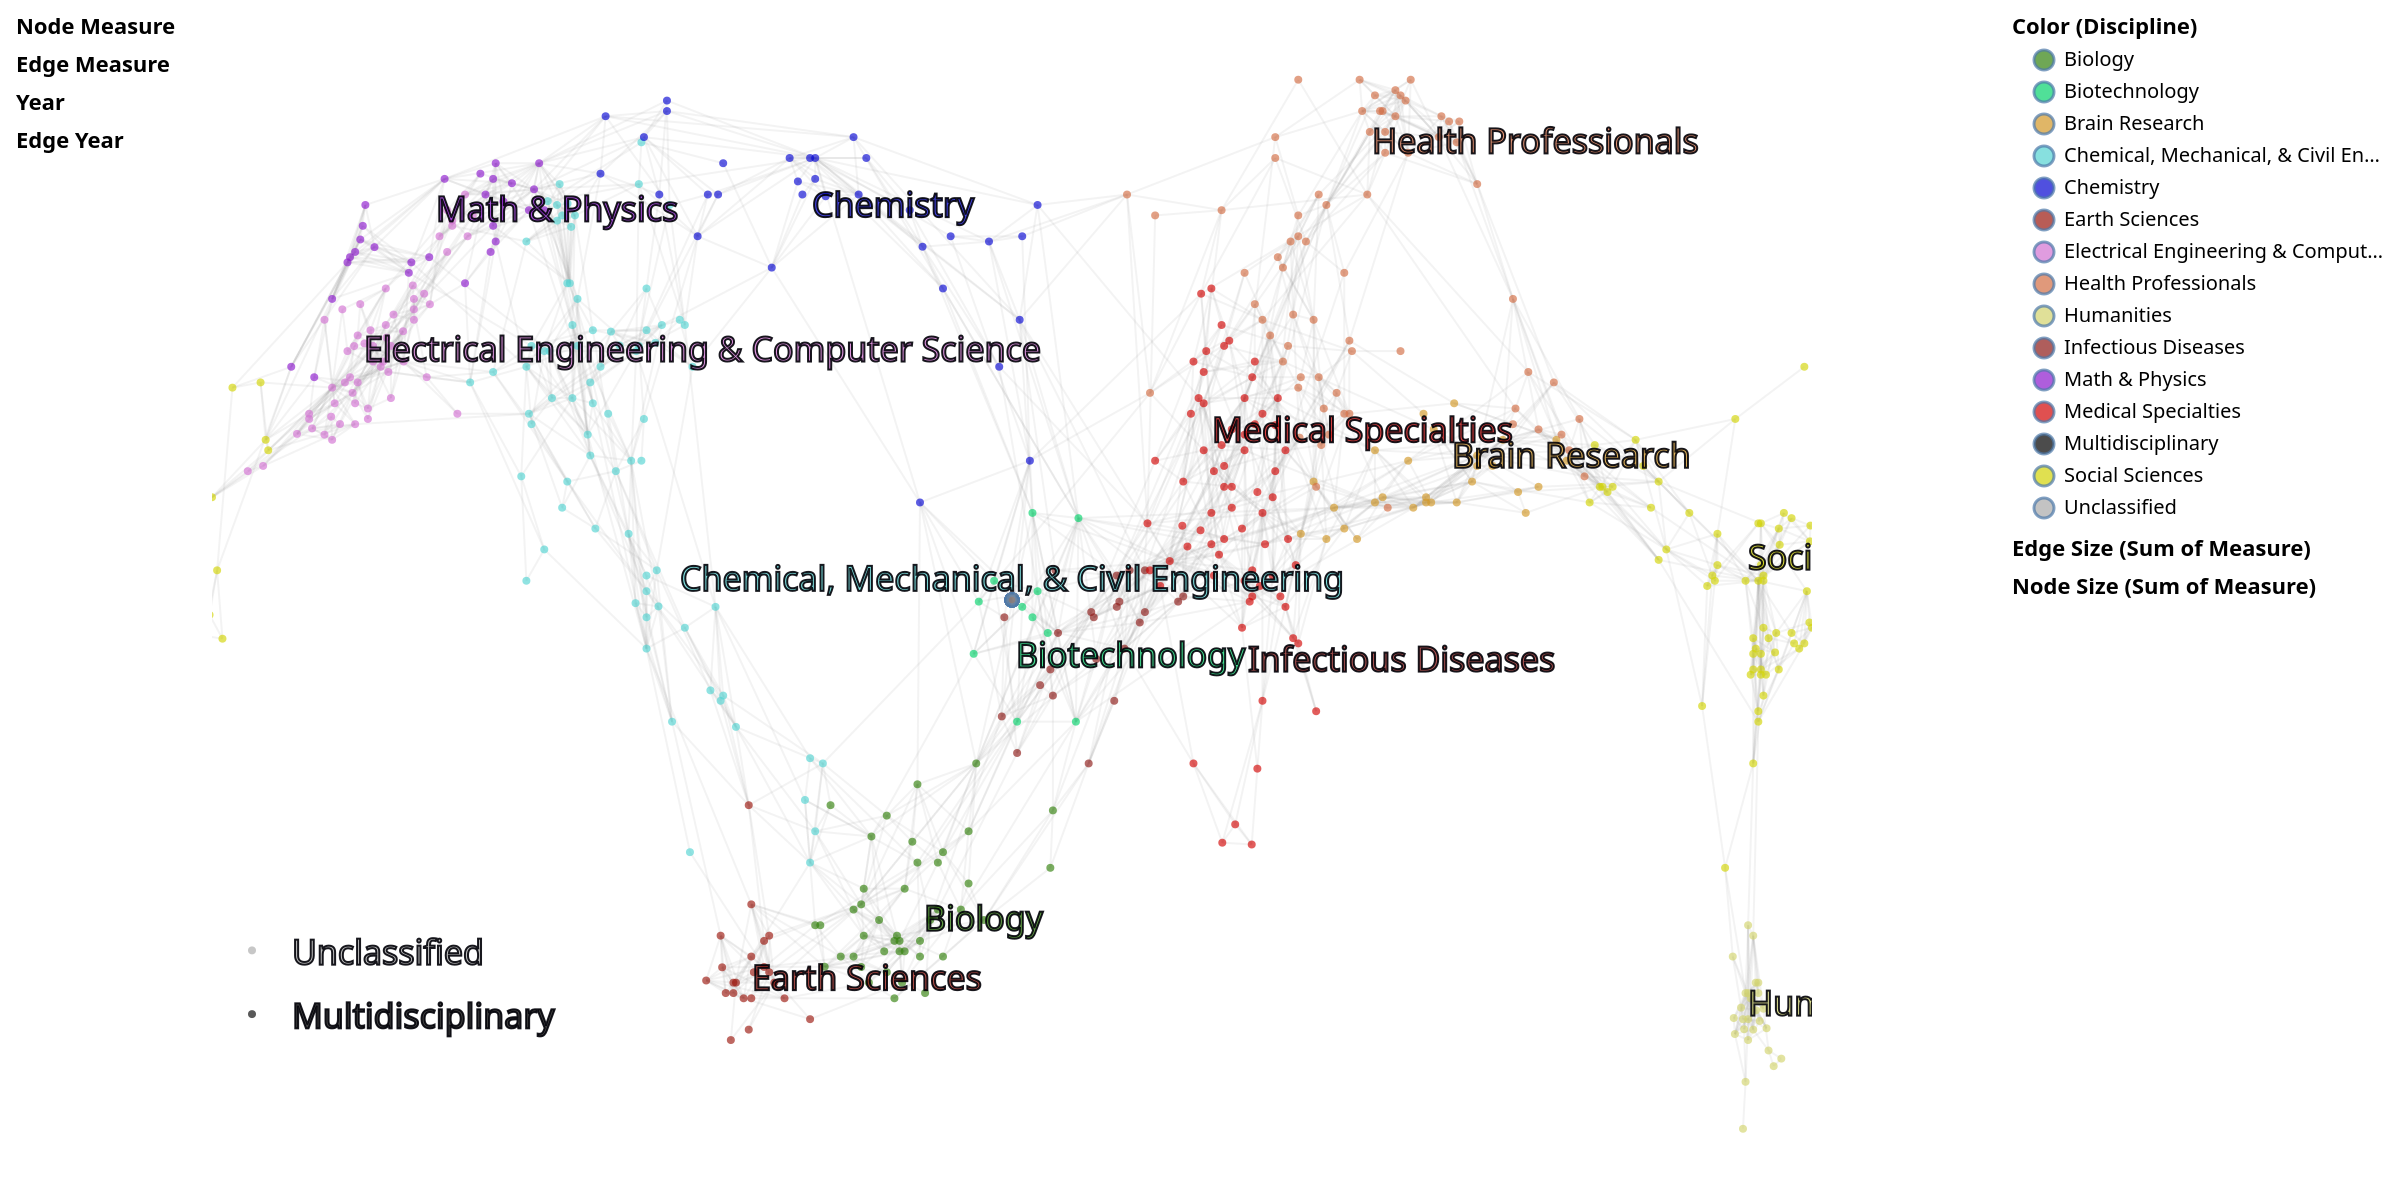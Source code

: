 {
  "$schema": "https://vega.github.io/schema/vega-lite/v4.json",
  "description": "The UCSD Map of Science visualization depicts a network of 554 subdiscipline nodes that are aggregated into 13 main disciplines of science. Each discipline has a distinct color and is labeled. Record sets (e.g., journal papers) are represented by circles centered at specific subdisciplines--matched based on journal names. The “Unclassified” and “Multidisciplinary” circles in the lower left represent all records that could not be matched and all records that were published in multidisciplinary journals such as Science, Nature, etc., respectively. Circle area is proportional to the number of papers, and the minimum and maximum values are given in the legend. Circle tooltips reveal the names of subdiscipline nodes.",
  "autosize": {"type": "fit", "resize": true, "contains": "padding"},
  "padding": 8,
  "width": 1200,
  "height": 600,
  "config": {"view": {"strokeOpacity": 0}},
  "resolve": {"scale": {"opacity": "independent", "size": "independent"}},
  "layer": [
    {
      "mark": "text",
      "data": {"name": "nodes"},
      "selection": {
        "measure": {
          "type": "single",
          "fields": ["measure"],
          "bind": "legend",
          "init": {"measure": "# Citations"},
          "empty": "none"
        }
      },
      "encoding": {
        "opacity": {"field": "measure", "type": "ordinal", "legend": {"title": "Node Measure", "orient": "left", "symbolSize": 0}}
      }
    },
    {
      "mark": "text",
      "data": {"name": "edges"},
      "selection": {
        "edgeMeasure": {
          "type": "single",
          "fields": ["edgeMeasure"],
          "bind": "legend",
          "init": {"edgeMeasure": "# Citations"},
          "empty": "none"
        }
      },
      "encoding": {
        "opacity": {"field": "edgeMeasure", "type": "ordinal", "legend": {"title": "Edge Measure", "orient": "left", "symbolSize": 0}}
      }
    },
    {
      "mark": "text",
      "data": {"name": "nodes"},
      "transform": [
        {"filter": {"selection": "measure"}}
      ],
      "selection": {
        "year": {
          "type": "multi",
          "fields": ["year"],
          "bind": "legend",
          "empty": "all"
        }
      },
      "encoding": {
        "opacity": {"field": "year", "type": "ordinal", "sort": "descending", "legend": {"title": "Year", "orient": "left", "symbolSize": 0}}
      }
    },
    {
      "mark": "text",
      "data": {"name": "edges"},
      "transform": [
        {"filter": {"selection": "edgeMeasure"}}
      ],
      "selection": {
        "edgeYear": {
          "type": "multi",
          "fields": ["edgeYear"],
          "bind": "legend",
          "empty": "all"
        }
      },
      "encoding": {
        "opacity": {"field": "edgeYear", "type": "ordinal", "sort": "descending", "legend": {"title": "Edge Year", "orient": "left", "symbolSize": 0}}
      }
    },
    {
      "mark": "point",
      "data": {"name": "subdisciplines"},
      "transform": [
        {
          "lookup": "disc_id",
          "from": {
            "data": {"name": "disciplines"},
            "key": "disc_id",
            "fields": ["disc_name", "color"]
          },
          "as": ["disc_name", "disc_color"]
        }
      ],
      "selection": {
        "disc_name": {
          "type": "multi",
          "fields": ["disc_name"],
          "bind": "legend",
          "empty": "all"
        }
      },
      "encoding": {
        "fill": {"field": "disc_name", "scale": {"range": {"field": "disc_color"}}, "legend": {"title": "Color (Discipline)", "symbolOffset": 10, "orient": "right"}}
      }
    },
    {
      "mark": {"type": "rule", "color": "#9b9b9b", "strokeOpacity": 0.12, "strokeWidth": 1},
      "data": {"name": "subdisciplineEdges"},
      "transform": [
        {
          "lookup": "subd_id1",
          "from": {
            "data": {"name": "subdisciplines"},
            "key": "subd_id",
            "fields": ["x", "y", "subd_name"]
          }
        },
        {
          "lookup": "subd_id2",
          "from": {
            "data": {"name": "subdisciplines"},
            "key": "subd_id",
            "fields": ["x", "y", "subd_name"]
          },
          "as": ["x2", "y2", "subd2_name"]
        }
      ],
      "encoding": {
        "x": {
          "field": "x",
          "type": "quantitative",
          "scale": {"domain": [100, 500]},
          "axis": null
        },
        "y": {
          "field": "y",
          "type": "quantitative",
          "scale": {"domain": [0, 275]},
          "axis": null
        },
        "x2": {"field": "x2", "type": "quantitative"},
        "y2": {"field": "y2", "type": "quantitative"}
      }
    },
    {
      "mark": {"type": "rule","strokeOpacity": 0.4},
      "data": {"name": "edges"},
      "transform": [
        {"filter": {"selection": "edgeMeasure"}},
        {"filter": {"selection": "edgeYear"}},
        {
          "lookup": "subd_id1",
          "from": {
            "data": {"name": "subdisciplines"},
            "key": "subd_id",
            "fields": ["x", "y", "subd_name"]
          }
        },
        {
          "lookup": "subd_id2",
          "from": {
            "data": {"name": "subdisciplines"},
            "key": "subd_id",
            "fields": ["x", "y", "subd_name"]
          },
          "as": ["x2", "y2", "subd2_name"]
        }
      ],
      "encoding": {
        "x": {
          "field": "x",
          "type": "quantitative",
          "scale": {"domain": [100, 500]},
          "axis": null
        },
        "y": {
          "field": "y",
          "type": "quantitative",
          "scale": {"domain": [0, 275]},
          "axis": null
        },
        "x2": {"field": "x2", "type": "quantitative"},
        "y2": {"field": "y2", "type": "quantitative"},
        "color": {"field": "edgeMeasure", "type": "nominal", "scale": {"domain": ["# Citations", "# References"], "range": ["#00dd00", "#555555"]}, "legend": null},
        "strokeWidth": {
          "aggregate": "sum",
          "field": "weight",
          "scale": {"type": "log", "rangeMin": 1, "rangeMax": 20},
          "legend": {
            "title": "Edge Size (Sum of Measure)",
            "symbolOffset": 5,
            "symbolFillColor": "black",
            "symbolStrokeColor": "black",
            "orient": "right",
            "offset": 5
          }
        },
        "tooltip": [
          {"field": "subd_name", "type": "nominal", "title": "Source Subdiscipline"},
          {"field": "subd2_name", "type": "nominal", "title": "Target Subdiscipline"},
          {"field": "edgeMeasure", "type": "nominal", "title": "Edge Measure"},
          {"aggregate": "sum", "field": "weight", "format": ",", "title": "Sum of Edge Measure"}
        ]
      }
    },
    {
      "mark": {
        "type": "point",
        "shape": "circle",
        "size": 16,
        "strokeOpacity": 0,
        "strokeWidth": 0.5,
        "stroke": "#000007",
        "fillOpacity": 0.65
      },
      "selection": {
        "grid": {
          "type": "interval", "bind": "scales"
        }
      },
      "data": {"name": "subdisciplines"},
      "transform": [
        {
          "lookup": "disc_id",
          "from": {
            "data": {"name": "disciplines"},
            "key": "disc_id",
            "fields": ["disc_name", "color"]
          },
          "as": ["disc_name", "disc_color"]
        }
      ],
      "encoding": {
        "x": {
          "field": "x",
          "type": "quantitative",
          "scale": {"domain": [100, 500]},
          "axis": null
        },
        "y": {
          "field": "y",
          "type": "quantitative",
          "scale": {"domain": [0, 275]},
          "axis": null
        },
        "fill": {"field": "disc_name", "type": "nominal"},
        "tooltip": [
          {"field": "disc_name", "type": "nominal", "title": "Discipline"},
          {"field": "subd_name", "type": "nominal", "title": "Subdiscipline"}
        ]
      }
    },
    {
      "mark": "point",
      "data": {"name": "nodes"},
      "transform": [
        {"filter": {"selection": "measure"}},
        {"filter": {"selection": "year"}},
        {
          "lookup": "subd_id",
          "from": {
            "data": {"name": "subdisciplines"},
            "key": "subd_id",
            "fields": ["x", "y", "subd_id", "subd_name", "disc_id"]
          }
        },
        {
          "lookup": "disc_id",
          "from": {
            "data": {"name": "disciplines"},
            "key": "disc_id",
            "fields": ["disc_name", "color"]
          },
          "as": ["disc_name", "disc_color"]
        },
        {"filter": {"selection": "disc_name"}}
      ],
      "encoding": {
        "x": {
          "field": "x",
          "type": "quantitative",
          "scale": {"domain": [100, 500]},
          "axis": null
        },
        "y": {
          "field": "y",
          "type": "quantitative",
          "scale": {"domain": [0, 275]},
          "axis": null
        },
        "shape": {"value": "circle"},
        "strokeOpacity": {"value": 1},
        "strokeWidth": {"value": 0.5},
        "fillOpacity": {"value": 0.9},
        "stroke": {"value": "#000007" },
        "fill": {"field": "disc_name", "type": "nominal"},
        "size": {"aggregate": "sum", "field": "measureCount", "scale": {"type": "log", "rangeMin": 20}, "legend": {"title": "Node Size (Sum of Measure)", "symbolOffset": 10, "orient": "right", "offset": 100}},
        "tooltip": [
          {"field": "disc_name", "type": "nominal", "title": "Discipline"},
          {"field": "subd_name", "type": "nominal", "title": "Subdiscipline"},
          {"field": "measure", "type": "nominal", "title": "Node Measure"},
          {"aggregate": "sum", "field": "measureCount", "format": ",", "title": "Sum of Node Measure"}
        ]
      }
    },
    {
      "mark": {
        "type": "text",
        "fontSize": 17,
        "fillOpacity": 0.75,
        "strokeOpacity": 0.9,
        "stroke": "#000007",
        "strokeWidth": 1,
        "align": "left",
        "baseline": "middle"
      },
      "data": {"name": "disciplineLabels"},
      "encoding": {
        "x": {
          "field": "x",
          "type": "quantitative",
          "scale": {"domain": [100, 500]},
          "axis": null
        },
        "y": {
          "field": "y",
          "type": "quantitative",
          "scale": {"domain": [0, 275]},
          "axis": null
        },
        "color": {"field": "color", "type": "nominal", "scale": null, "legend": null},
        "text": {"field": "disc_name", "type": "nominal"}
      }
    }
  ],
  "datasets": {
    "nodes": [],
    "edges": [],
    "disciplines": [
      {
        "disc_name": "Biology",
        "color": "#33820D",
        "alt_color": -2186398,
        "y": 62,
        "x": 278,
        "disc_id": 1
      },
      {
        "disc_name": "Biotechnology",
        "color": "#07D46D",
        "alt_color": -11697,
        "y": 124,
        "x": 301,
        "disc_id": 2
      },
      {
        "disc_name": "Medical Specialties",
        "color": "#D30706",
        "alt_color": -22784,
        "y": 177,
        "x": 350,
        "disc_id": 3
      },
      {
        "disc_name": "Chemical, Mechanical, & Civil Engineering",
        "color": "#55D4D2",
        "alt_color": -39396,
        "y": 142,
        "x": 217,
        "disc_id": 4
      },
      {
        "disc_name": "Chemistry",
        "color": "#0707D2",
        "alt_color": -2408414,
        "y": 230,
        "x": 250,
        "disc_id": 5
      },
      {
        "disc_name": "Earth Sciences",
        "color": "#9B180F",
        "alt_color": -48328,
        "y": 48,
        "x": 235,
        "disc_id": 6
      },
      {
        "disc_name": "Electrical Engineering & Computer Science",
        "color": "#D372D2",
        "alt_color": -44173,
        "y": 196,
        "x": 138,
        "disc_id": 7
      },
      {
        "disc_name": "Brain Research",
        "color": "#D39827",
        "alt_color": -1146456,
        "y": 171,
        "x": 410,
        "disc_id": 8
      },
      {
        "disc_name": "Humanities",
        "color": "#D3D46D",
        "alt_color": -1162327,
        "y": 42,
        "x": 484,
        "disc_id": 9
      },
      {
        "disc_name": "Infectious Diseases",
        "color": "#8D1B18",
        "alt_color": -4970894,
        "y": 149,
        "x": 359,
        "disc_id": 10
      },
      {
        "disc_name": "Math & Physics",
        "color": "#8E1BCE",
        "alt_color": -7260020,
        "y": 229,
        "x": 156,
        "disc_id": 11
      },
      {
        "disc_name": "Health Professionals",
        "color": "#D36E44",
        "alt_color": -5483836,
        "y": 245,
        "x": 390,
        "disc_id": 12
      },
      {
        "disc_name": "Social Sciences",
        "color": "#D3D406",
        "alt_color": -5014843,
        "y": 147,
        "x": 484,
        "disc_id": 13
      },
      {
        "disc_name": "Multidisciplinary",
        "color": "#000000",
        "y": 40,
        "x": 110,
        "disc_id": 14
      },
      {
        "disc_name": "Unclassified",
        "color": "#AAAAAA",
        "y": 55,
        "x": 110,
        "disc_id": 15
      }
    ],
    "disciplineLabels": [
      {
        "disc_name": "Biology",
        "color": "#33820D",
        "lngshrt": -19.25,
        "lng": -19.8,
        "latshrt": -51.27530364,
        "y": 62,
        "lat": -54.29149798,
        "disc_id": 1,
        "x": 278
      },
      {
        "disc_name": "Biotechnology",
        "color": "#07D46D",
        "lngshrt": 0.875,
        "lng": 0.9,
        "latshrt": -8.603238866,
        "y": 124,
        "lat": -9.109311741,
        "disc_id": 2,
        "x": 301
      },
      {
        "disc_name": "Medical Specialties",
        "color": "#D30706",
        "lngshrt": 43.75,
        "lng": 45,
        "latshrt": 27.87449393,
        "y": 177,
        "lat": 29.51417004,
        "disc_id": 3,
        "x": 350
      },
      {
        "disc_name": "Chemical, Mechanical, & Civil Engineering",
        "color": "#55D4D2",
        "lngshrt": -72.625,
        "lng": -74.7,
        "latshrt": 3.785425101,
        "y": 142,
        "lat": 4.008097166,
        "disc_id": 4,
        "x": 217
      },
      {
        "disc_name": "Chemistry",
        "color": "#0707D2",
        "lngshrt": -43.75,
        "lng": -45,
        "latshrt": 64.35222672,
        "y": 230,
        "lat": 68.13765182,
        "disc_id": 5,
        "x": 250
      },
      {
        "disc_name": "Earth Sciences",
        "color": "#9B180F",
        "lngshrt": -56.875,
        "lng": -58.5,
        "latshrt": -60.91093117,
        "y": 48,
        "lat": -64.49392713,
        "disc_id": 6,
        "x": 235
      },
      {
        "disc_name": "Electrical Engineering & Computer Science",
        "color": "#D372D2",
        "lngshrt": -141.75,
        "lng": -145.8,
        "latshrt": 40.951417,
        "y": 196,
        "lat": 43.36032389,
        "disc_id": 7,
        "x": 138
      },
      {
        "disc_name": "Brain Research",
        "color": "#D39827",
        "lngshrt": 96.25,
        "lng": 99,
        "latshrt": 23.74493927,
        "y": 171,
        "lat": 25.1417004,
        "disc_id": 8,
        "x": 410
      },
      {
        "disc_name": "Humanities",
        "color": "#D3D46D",
        "lngshrt": 161,
        "lng": 165.6,
        "latshrt": -65.04048583,
        "y": 42,
        "lat": -68.86639676,
        "disc_id": 9,
        "x": 484
      },
      {
        "disc_name": "Infectious Diseases",
        "color": "#8D1B18",
        "lngshrt": 51.625,
        "lng": 53.1,
        "latshrt": 8.603238866,
        "y": 123,
        "lat": 9.109311741,
        "disc_id": 10,
        "x": 359
      },
      {
        "disc_name": "Math & Physics",
        "color": "#8E1BCE",
        "lngshrt": -126,
        "lng": -129.6,
        "latshrt": 63.66396761,
        "y": 229,
        "lat": 67.40890688,
        "disc_id": 11,
        "x": 156
      },
      {
        "disc_name": "Health Professionals",
        "color": "#D36E44",
        "lngshrt": 78.75,
        "lng": 81,
        "latshrt": 74.67611336,
        "y": 245,
        "lat": 79.06882591,
        "disc_id": 12,
        "x": 390
      },
      {
        "disc_name": "Social Sciences",
        "color": "#D3D406",
        "lngshrt": 161,
        "lng": 165.6,
        "latshrt": 7.226720648,
        "y": 147,
        "lat": 7.651821862,
        "disc_id": 13,
        "x": 484
      },
      {
        "disc_name": "Multidisciplinary",
        "color": "#000000",
        "y": 39,
        "x": 120,
        "disc_id": -2
      },
      {
        "disc_name": "Unclassified",
        "color": "#AAAAAA",
        "y": 54,
        "x": 120,
        "disc_id": -1
      }
    ],
    "subdisciplines": [
      {
        "mod_y": 7.412392713,
        "subd_name": "Clinical Cancer Research",
        "mod_x": 36.2122209,
        "subd_id": 1,
        "y": 146.67145,
        "disc_id": 3,
        "x": 339.43698,
        "size": 14.79
      },
      {
        "mod_y": 35.3731336,
        "subd_name": "Circulation",
        "mod_x": 60.40627164,
        "subd_id": 2,
        "y": 185.0398,
        "disc_id": 3,
        "x": 366.45367,
        "size": 12.41
      },
      {
        "mod_y": 37.16417733,
        "subd_name": "Data Mining",
        "mod_x": -151.3146716,
        "subd_id": 3,
        "y": 187.49751,
        "disc_id": 7,
        "x": 130.03195,
        "size": 20
      },
      {
        "mod_y": 14.77611984,
        "subd_name": "Protein Science",
        "mod_x": 15.77319403,
        "subd_id": 4,
        "y": 156.77612,
        "disc_id": 2,
        "x": 316.6134,
        "size": 9.56
      },
      {
        "mod_y": 46.84059838,
        "subd_name": "Signal Processing",
        "mod_x": -135.4240119,
        "subd_id": 5,
        "y": 200.77571,
        "disc_id": 7,
        "x": 147.77652,
        "size": 10.83
      },
      {
        "mod_y": 16.56716356,
        "subd_name": "Neuroscience; Molecular & Cellular",
        "mod_x": 72.99507761,
        "subd_id": 6,
        "y": 159.23383,
        "disc_id": 8,
        "x": 380.51117,
        "size": 10.34
      },
      {
        "mod_y": 26.41791498,
        "subd_name": "Anesthetics & Analgesics",
        "mod_x": 62.12292537,
        "subd_id": 7,
        "y": 172.75125,
        "disc_id": 3,
        "x": 368.3706,
        "size": 6.08
      },
      {
        "mod_y": -4.029850202,
        "subd_name": "Urology",
        "mod_x": 52.39522388,
        "subd_id": 8,
        "y": 130.97015,
        "disc_id": 3,
        "x": 357.508,
        "size": 6.34
      },
      {
        "mod_y": 5.820893927,
        "subd_name": "Immunology",
        "mod_x": 30.65090149,
        "subd_id": 9,
        "y": 144.48756,
        "disc_id": 10,
        "x": 333.22684,
        "size": 7.92
      },
      {
        "mod_y": 57.76119838,
        "subd_name": "Macromolecules & Polymers",
        "mod_x": -52.89304478,
        "subd_id": 10,
        "y": 215.7612,
        "disc_id": 5,
        "x": 239.9361,
        "size": 9.74
      },
      {
        "mod_y": 28.20895142,
        "subd_name": "Affective Disorders",
        "mod_x": 110.7615403,
        "subd_id": 11,
        "y": 175.20895,
        "disc_id": 8,
        "x": 422.68372,
        "size": 4.04
      },
      {
        "mod_y": 4.029850202,
        "subd_name": "Oncology",
        "mod_x": 52.96743582,
        "subd_id": 12,
        "y": 142.02985,
        "disc_id": 3,
        "x": 358.14697,
        "size": 7.07
      },
      {
        "mod_y": 75.67163563,
        "subd_name": "Surface Science",
        "mod_x": -104.9649493,
        "subd_id": 13,
        "y": 240.3383,
        "disc_id": 11,
        "x": 181.78914,
        "size": 16.98
      },
      {
        "mod_y": 58.6567166,
        "subd_name": "Nonlinear Analysis",
        "mod_x": -147.8813642,
        "subd_id": 14,
        "y": 216.99005,
        "disc_id": 11,
        "x": 133.86581,
        "size": 4.82
      },
      {
        "mod_y": 83.73134332,
        "subd_name": "Hospital Financial Management",
        "mod_x": 86.72834328,
        "subd_id": 15,
        "y": 251.39801,
        "disc_id": 12,
        "x": 395.84665,
        "size": 3.62
      },
      {
        "mod_y": 20.14925101,
        "subd_name": "Rheumatology",
        "mod_x": 48.38969552,
        "subd_id": 16,
        "y": 164.14925,
        "disc_id": 3,
        "x": 353.03516,
        "size": 4.96
      },
      {
        "mod_y": 66.71640972,
        "subd_name": "Occupational Health",
        "mod_x": 32.93977612,
        "subd_id": 17,
        "y": 228.04974,
        "disc_id": 12,
        "x": 335.78275,
        "size": 3.27
      },
      {
        "mod_y": 76.56716842,
        "subd_name": "Organic Chemistry",
        "mod_x": -43.16532537,
        "subd_id": 18,
        "y": 241.56717,
        "disc_id": 5,
        "x": 250.79872,
        "size": 14.74
      },
      {
        "mod_y": 9.900116599,
        "subd_name": "Leukemia",
        "mod_x": 40.17292836,
        "subd_id": 19,
        "y": 150.08516,
        "disc_id": 3,
        "x": 343.85977,
        "size": 6.14
      },
      {
        "mod_y": -7.611940567,
        "subd_name": "Virology",
        "mod_x": 26.07315224,
        "subd_id": 20,
        "y": 126.054726,
        "disc_id": 10,
        "x": 328.11502,
        "size": 5.06
      },
      {
        "mod_y": -27.3134332,
        "subd_name": "Plant Physiology",
        "mod_x": -7.115534328,
        "subd_id": 21,
        "y": 99.0199,
        "disc_id": 1,
        "x": 291.05432,
        "size": 4.85
      },
      {
        "mod_y": 11.19403239,
        "subd_name": "Allergy & Clinical Immunology",
        "mod_x": 48.38969552,
        "subd_id": 22,
        "y": 151.8607,
        "disc_id": 3,
        "x": 353.03516,
        "size": 3.52
      },
      {
        "mod_y": 68.75387854,
        "subd_name": "Material Science",
        "mod_x": -98.60449254,
        "subd_id": 23,
        "y": 230.8456,
        "disc_id": 4,
        "x": 188.89165,
        "size": 6.62
      },
      {
        "mod_y": 44.32835223,
        "subd_name": "Dermatology",
        "mod_x": 48.38969552,
        "subd_id": 24,
        "y": 197.32835,
        "disc_id": 3,
        "x": 353.03516,
        "size": 5.71
      },
      {
        "mod_y": 19.25373279,
        "subd_name": "Kidney",
        "mod_x": 55.82853134,
        "subd_id": 25,
        "y": 162.9204,
        "disc_id": 3,
        "x": 361.34186,
        "size": 4.81
      },
      {
        "mod_y": 10.29850688,
        "subd_name": "Pharmacology Science",
        "mod_x": 57.54519403,
        "subd_id": 26,
        "y": 150.63184,
        "disc_id": 3,
        "x": 363.2588,
        "size": 4.85
      },
      {
        "mod_y": -20.14925393,
        "subd_name": "Law",
        "mod_x": 167.9834149,
        "subd_id": 27,
        "y": 108.850746,
        "disc_id": 13,
        "x": 486.58148,
        "size": 2.66
      },
      {
        "mod_y": 12.08955061,
        "subd_name": "Medical Imaging",
        "mod_x": 65.55624179,
        "subd_id": 28,
        "y": 153.08955,
        "disc_id": 8,
        "x": 372.20447,
        "size": 5.14
      },
      {
        "mod_y": -4.925375709,
        "subd_name": "Bacteriology",
        "mod_x": 11.19546269,
        "subd_id": 29,
        "y": 129.74129,
        "disc_id": 10,
        "x": 311.5016,
        "size": 4.97
      },
      {
        "mod_y": -62.19515223,
        "subd_name": "Marine Biology",
        "mod_x": -41.03921194,
        "subd_id": 30,
        "y": 51.15443,
        "disc_id": 1,
        "x": 253.17288,
        "size": 3.4
      },
      {
        "mod_y": 10.29850688,
        "subd_name": "Developmental Biology",
        "mod_x": 45.52857313,
        "subd_id": 31,
        "y": 150.63184,
        "disc_id": 3,
        "x": 349.84024,
        "size": 4.23
      },
      {
        "mod_y": -37.77029636,
        "subd_name": "Digestion",
        "mod_x": 50.86506269,
        "subd_id": 32,
        "y": 84.67076,
        "disc_id": 3,
        "x": 355.79932,
        "size": 4.87
      },
      {
        "mod_y": 13.88059433,
        "subd_name": "Toxicology Applied Pharmacology",
        "mod_x": 31.22310448,
        "subd_id": 33,
        "y": 155.54726,
        "disc_id": 3,
        "x": 333.8658,
        "size": 2.87
      },
      {
        "mod_y": 12.98506883,
        "subd_name": "Transportation Research",
        "mod_x": -92.37613433,
        "subd_id": 34,
        "y": 154.3184,
        "disc_id": 4,
        "x": 195.84665,
        "size": 3.57
      },
      {
        "mod_y": 76.56716842,
        "subd_name": "Inorganic Chemistry",
        "mod_x": -48.88750746,
        "subd_id": 35,
        "y": 241.56717,
        "disc_id": 5,
        "x": 244.40895,
        "size": 9.42
      },
      {
        "mod_y": 43.43283401,
        "subd_name": "Chemical Engineering",
        "mod_x": -83.22064478,
        "subd_id": 36,
        "y": 196.0995,
        "disc_id": 4,
        "x": 206.07028,
        "size": 5.54
      },
      {
        "mod_y": 68.50746073,
        "subd_name": "Pharmaceutical Research",
        "mod_x": 6.617704478,
        "subd_id": 37,
        "y": 230.50746,
        "disc_id": 5,
        "x": 306.38977,
        "size": 3.41
      },
      {
        "mod_y": 71.19402996,
        "subd_name": "Semiconducting Materials",
        "mod_x": -106.109391,
        "subd_id": 38,
        "y": 234.19403,
        "disc_id": 11,
        "x": 180.51118,
        "size": 16.38
      },
      {
        "mod_y": 54.17909636,
        "subd_name": "Diabetes Care",
        "mod_x": 45.52857313,
        "subd_id": 39,
        "y": 210.84576,
        "disc_id": 3,
        "x": 349.84024,
        "size": 3.37
      },
      {
        "mod_y": 17.46268907,
        "subd_name": "Clinical Neurophysiology",
        "mod_x": 100.4615821,
        "subd_id": 40,
        "y": 160.46269,
        "disc_id": 8,
        "x": 411.1821,
        "size": 3.28
      },
      {
        "mod_y": 41.641783,
        "subd_name": "Ophthalmology",
        "mod_x": 55.25631045,
        "subd_id": 41,
        "y": 193.64178,
        "disc_id": 3,
        "x": 360.70288,
        "size": 4.47
      },
      {
        "mod_y": 36.26865911,
        "subd_name": "Nutrition",
        "mod_x": 31.79534328,
        "subd_id": 42,
        "y": 186.26866,
        "disc_id": 12,
        "x": 334.5048,
        "size": 3.23
      },
      {
        "mod_y": 5.820893927,
        "subd_name": "Finance",
        "mod_x": -177.0645188,
        "subd_id": 43,
        "y": 144.48756,
        "disc_id": 13,
        "x": 101.277954,
        "size": 2.32
      },
      {
        "mod_y": 12.98506883,
        "subd_name": "Neurosurgery",
        "mod_x": 75.28395224,
        "subd_id": 44,
        "y": 154.3184,
        "disc_id": 8,
        "x": 383.06708,
        "size": 4.38
      },
      {
        "mod_y": 21.04477652,
        "subd_name": "Fertility",
        "mod_x": 39.2341791,
        "subd_id": 45,
        "y": 165.37811,
        "disc_id": 3,
        "x": 342.8115,
        "size": 3.23
      },
      {
        "mod_y": 70.29851174,
        "subd_name": "Applied Optics",
        "mod_x": -121.5592925,
        "subd_id": 46,
        "y": 232.96518,
        "disc_id": 7,
        "x": 163.25879,
        "size": 8.49
      },
      {
        "mod_y": 34.4776081,
        "subd_name": "Nuclear Engineering",
        "mod_x": -92.94835522,
        "subd_id": 47,
        "y": 183.81094,
        "disc_id": 4,
        "x": 195.20767,
        "size": 3.5
      },
      {
        "mod_y": 4.925375709,
        "subd_name": "Molecular Cell Biology",
        "mod_x": 24.35650746,
        "subd_id": 48,
        "y": 143.25871,
        "disc_id": 10,
        "x": 326.1981,
        "size": 4.48
      },
      {
        "mod_y": 24.62686397,
        "subd_name": "Food Chemistry",
        "mod_x": 4.901050746,
        "subd_id": 49,
        "y": 170.29353,
        "disc_id": 5,
        "x": 304.47284,
        "size": 4.67
      },
      {
        "mod_y": 26.41791498,
        "subd_name": "Obstetrics",
        "mod_x": 43.81191045,
        "subd_id": 50,
        "y": 172.75125,
        "disc_id": 3,
        "x": 347.9233,
        "size": 4.97
      },
      {
        "mod_y": 16.56716356,
        "subd_name": "Chest & Respiratory",
        "mod_x": 50.10635821,
        "subd_id": 51,
        "y": 159.23383,
        "disc_id": 3,
        "x": 354.9521,
        "size": 4.27
      },
      {
        "mod_y": 31.79103887,
        "subd_name": "Earthquake Engineering",
        "mod_x": -81.50399104,
        "subd_id": 52,
        "y": 180.12437,
        "disc_id": 4,
        "x": 207.98721,
        "size": 3.53
      },
      {
        "mod_y": -67.6119396,
        "subd_name": "Zoology",
        "mod_x": -25.4265403,
        "subd_id": 53,
        "y": 43.721394,
        "disc_id": 1,
        "x": 270.60703,
        "size": 2.41
      },
      {
        "mod_y": 48.80597247,
        "subd_name": "Pharmaceutical Design",
        "mod_x": 2.612176119,
        "subd_id": 54,
        "y": 203.47264,
        "disc_id": 5,
        "x": 301.91693,
        "size": 4.55
      },
      {
        "mod_y": 5.820893927,
        "subd_name": "AntiMicrobial Agents",
        "mod_x": 27.21758507,
        "subd_id": 55,
        "y": 144.48756,
        "disc_id": 10,
        "x": 329.39297,
        "size": 3.77
      },
      {
        "mod_y": 30.17522915,
        "subd_name": "Systems Software",
        "mod_x": -155.800791,
        "subd_id": 56,
        "y": 177.90712,
        "disc_id": 7,
        "x": 125.02245,
        "size": 2.15
      },
      {
        "mod_y": 18.35820729,
        "subd_name": "Decision Support Systems",
        "mod_x": -178.2089552,
        "subd_id": 57,
        "y": 161.69154,
        "disc_id": 13,
        "x": 100,
        "size": 2.64
      },
      {
        "mod_y": 10.19959433,
        "subd_name": "Business Ethics",
        "mod_x": 172.7686209,
        "subd_id": 58,
        "y": 150.49611,
        "disc_id": 13,
        "x": 491.92496,
        "size": 2.88
      },
      {
        "mod_y": 11.19403239,
        "subd_name": "Vascular Surgery",
        "mod_x": 62.69514627,
        "subd_id": 59,
        "y": 151.8607,
        "disc_id": 3,
        "x": 369.00958,
        "size": 3.28
      },
      {
        "mod_y": 46.78028745,
        "subd_name": "Pulp & Paper",
        "mod_x": -88.89130746,
        "subd_id": 60,
        "y": 200.69295,
        "disc_id": 4,
        "x": 199.73804,
        "size": 3.14
      },
      {
        "mod_y": -64.92537328,
        "subd_name": "Seismology",
        "mod_x": -61.47632239,
        "subd_id": 61,
        "y": 47.40796,
        "disc_id": 6,
        "x": 230.35144,
        "size": 3.3
      },
      {
        "mod_y": 33.58208988,
        "subd_name": "Bone Joint Surgery",
        "mod_x": 70.70620299,
        "subd_id": 62,
        "y": 182.58209,
        "disc_id": 12,
        "x": 377.95526,
        "size": 3.98
      },
      {
        "mod_y": 16.56716356,
        "subd_name": "Neurology",
        "mod_x": 90.7338806,
        "subd_id": 63,
        "y": 159.23383,
        "disc_id": 8,
        "x": 400.3195,
        "size": 4.62
      },
      {
        "mod_y": 60.44775304,
        "subd_name": "Algebra",
        "mod_x": -146.1647015,
        "subd_id": 64,
        "y": 219.44775,
        "disc_id": 11,
        "x": 135.78275,
        "size": 3.51
      },
      {
        "mod_y": 63.13432227,
        "subd_name": "Antenna",
        "mod_x": -127.2814925,
        "subd_id": 65,
        "y": 223.13432,
        "disc_id": 7,
        "x": 156.869,
        "size": 4.26
      },
      {
        "mod_y": 54.69818866,
        "subd_name": "Circuit Systems",
        "mod_x": -133.2520299,
        "subd_id": 66,
        "y": 211.55807,
        "disc_id": 7,
        "x": 150.2019,
        "size": 4.23
      },
      {
        "mod_y": 80.14925587,
        "subd_name": "Nursing Specialists",
        "mod_x": 96.45605373,
        "subd_id": 67,
        "y": 246.48259,
        "disc_id": 12,
        "x": 406.70926,
        "size": 3.77
      },
      {
        "mod_y": 41.641783,
        "subd_name": "Retinal Surgery",
        "mod_x": 61.55071343,
        "subd_id": 68,
        "y": 193.64178,
        "disc_id": 12,
        "x": 367.73163,
        "size": 3.94
      },
      {
        "mod_y": 17.46268907,
        "subd_name": "Psychopharmacology",
        "mod_x": 94.7394,
        "subd_id": 69,
        "y": 160.46269,
        "disc_id": 8,
        "x": 404.79233,
        "size": 3.12
      },
      {
        "mod_y": 40.74626478,
        "subd_name": "Aeronautics & Astronautics",
        "mod_x": -107.8260448,
        "subd_id": 70,
        "y": 192.41293,
        "disc_id": 4,
        "x": 178.59425,
        "size": 3.94
      },
      {
        "mod_y": 31.79103887,
        "subd_name": "Psychoanalysis",
        "mod_x": 127.9280866,
        "subd_id": 71,
        "y": 180.12437,
        "disc_id": 12,
        "x": 441.85303,
        "size": 1.74
      },
      {
        "mod_y": -51.49253441,
        "subd_name": "Oceanography",
        "mod_x": -57.47079403,
        "subd_id": 72,
        "y": 65.8408,
        "disc_id": 6,
        "x": 234.82428,
        "size": 2.42
      },
      {
        "mod_y": 43.43283401,
        "subd_name": "Sports Medicine",
        "mod_x": 77.00063284,
        "subd_id": 73,
        "y": 196.0995,
        "disc_id": 12,
        "x": 384.98404,
        "size": 2.87
      },
      {
        "mod_y": 28.20895142,
        "subd_name": "Operations Research",
        "mod_x": -166.1923612,
        "subd_id": 74,
        "y": 175.20895,
        "disc_id": 13,
        "x": 113.41853,
        "size": 2.98
      },
      {
        "mod_y": 61.34328583,
        "subd_name": "Chromatography; Electrophoresis",
        "mod_x": -19.13214627,
        "subd_id": 75,
        "y": 220.67662,
        "disc_id": 5,
        "x": 277.63577,
        "size": 4.79
      },
      {
        "mod_y": 22.83582024,
        "subd_name": "Pediatrics",
        "mod_x": 46.1008209,
        "subd_id": 76,
        "y": 167.83582,
        "disc_id": 3,
        "x": 350.47925,
        "size": 4.46
      },
      {
        "mod_y": 30.89552065,
        "subd_name": "Cardiovascular",
        "mod_x": 55.25631045,
        "subd_id": 77,
        "y": 178.89552,
        "disc_id": 3,
        "x": 360.70288,
        "size": 3.82
      },
      {
        "mod_y": -67.6119396,
        "subd_name": "Paleobiology",
        "mod_x": -50.0319403,
        "subd_id": 78,
        "y": 43.721394,
        "disc_id": 6,
        "x": 243.131,
        "size": 1.78
      },
      {
        "mod_y": -6.716415789,
        "subd_name": "Economics",
        "mod_x": 178.2833463,
        "subd_id": 79,
        "y": 127.283585,
        "disc_id": 13,
        "x": 498.08307,
        "size": 2.68
      },
      {
        "mod_y": 46.11940324,
        "subd_name": "Hypertension",
        "mod_x": 58.68961791,
        "subd_id": 80,
        "y": 199.78607,
        "disc_id": 12,
        "x": 364.53674,
        "size": 3.37
      },
      {
        "mod_y": 0.447762753,
        "subd_name": "Human Molecular Genetics",
        "mod_x": 54.11187761,
        "subd_id": 81,
        "y": 137.11443,
        "disc_id": 3,
        "x": 359.42493,
        "size": 3.18
      },
      {
        "mod_y": 41.641783,
        "subd_name": "Clinical Endocrinology",
        "mod_x": 41.52304478,
        "subd_id": 82,
        "y": 193.64178,
        "disc_id": 3,
        "x": 345.3674,
        "size": 3.17
      },
      {
        "mod_y": 53.28357814,
        "subd_name": "Dietetics",
        "mod_x": 43.23969851,
        "subd_id": 83,
        "y": 209.61691,
        "disc_id": 3,
        "x": 347.28433,
        "size": 2.47
      },
      {
        "mod_y": -2.238806478,
        "subd_name": "Clinical Microbiology",
        "mod_x": 19.20653731,
        "subd_id": 84,
        "y": 133.42786,
        "disc_id": 10,
        "x": 320.4473,
        "size": 3.13
      },
      {
        "mod_y": 66.71640972,
        "subd_name": "Hospital Pharmacy",
        "mod_x": 64.98402985,
        "subd_id": 85,
        "y": 228.04974,
        "disc_id": 12,
        "x": 371.5655,
        "size": 5.06
      },
      {
        "mod_y": 35.3731336,
        "subd_name": "Gas Turbines",
        "mod_x": -97.52611343,
        "subd_id": 86,
        "y": 185.0398,
        "disc_id": 4,
        "x": 190.09584,
        "size": 2.38
      },
      {
        "mod_y": -64.92537328,
        "subd_name": "Remote Sensing",
        "mod_x": -52.32083284,
        "subd_id": 87,
        "y": 47.40796,
        "disc_id": 6,
        "x": 240.57507,
        "size": 3.41
      },
      {
        "mod_y": 84.62686154,
        "subd_name": "Computational Chemistry",
        "mod_x": -76.35401194,
        "subd_id": 88,
        "y": 252.62686,
        "disc_id": 5,
        "x": 213.73802,
        "size": 7.16
      },
      {
        "mod_y": 4.925375709,
        "subd_name": "Surgery",
        "mod_x": 59.26183881,
        "subd_id": 89,
        "y": 143.25871,
        "disc_id": 3,
        "x": 365.17572,
        "size": 3.54
      },
      {
        "mod_y": 66.71640972,
        "subd_name": "Ceramics",
        "mod_x": -96.95389254,
        "subd_id": 90,
        "y": 228.04974,
        "disc_id": 4,
        "x": 190.73482,
        "size": 6.74
      },
      {
        "mod_y": 5.820893927,
        "subd_name": "AIDS Research",
        "mod_x": 31.79534328,
        "subd_id": 91,
        "y": 144.48756,
        "disc_id": 3,
        "x": 334.5048,
        "size": 2.34
      },
      {
        "mod_y": 21.94029474,
        "subd_name": "Military Aviation",
        "mod_x": -108.9704776,
        "subd_id": 92,
        "y": 166.60696,
        "disc_id": 4,
        "x": 177.3163,
        "size": 5.35
      },
      {
        "mod_y": 86.41791255,
        "subd_name": "Medical Records",
        "mod_x": 89.01721791,
        "subd_id": 93,
        "y": 255.08458,
        "disc_id": 12,
        "x": 398.40256,
        "size": 1.99
      },
      {
        "mod_y": 37.16417733,
        "subd_name": "Statistics",
        "mod_x": -173.6312024,
        "subd_id": 94,
        "y": 187.49751,
        "disc_id": 13,
        "x": 105.111824,
        "size": 2.66
      },
      {
        "mod_y": -4.029850202,
        "subd_name": "Applied Economics",
        "mod_x": 180,
        "subd_id": 95,
        "y": 130.97015,
        "disc_id": 13,
        "x": 500,
        "size": 1.8
      },
      {
        "mod_y": 41.641783,
        "subd_name": "Automatic Control",
        "mod_x": -135.2925493,
        "subd_id": 96,
        "y": 193.64178,
        "disc_id": 7,
        "x": 147.92332,
        "size": 4.66
      },
      {
        "mod_y": -57.76119255,
        "subd_name": "Atmospheric Science",
        "mod_x": -54.60969851,
        "subd_id": 97,
        "y": 57.238808,
        "disc_id": 6,
        "x": 238.01917,
        "size": 2.86
      },
      {
        "mod_y": 32.68657166,
        "subd_name": "Automotive Engineering",
        "mod_x": -107.2538239,
        "subd_id": 98,
        "y": 181.35324,
        "disc_id": 4,
        "x": 179.23323,
        "size": 2.8
      },
      {
        "mod_y": 40.74626478,
        "subd_name": "BioStatistics",
        "mod_x": 178.2833463,
        "subd_id": 99,
        "y": 192.41293,
        "disc_id": 13,
        "x": 498.08307,
        "size": 1.79
      },
      {
        "mod_y": 88.20896356,
        "subd_name": "Employee Health Benefit Plans",
        "mod_x": 86.72834328,
        "subd_id": 100,
        "y": 257.5423,
        "disc_id": 12,
        "x": 395.84665,
        "size": 2.37
      },
      {
        "mod_y": 12.98506883,
        "subd_name": "Transplantation",
        "mod_x": 52.39522388,
        "subd_id": 101,
        "y": 154.3184,
        "disc_id": 3,
        "x": 357.508,
        "size": 3.88
      },
      {
        "mod_y": 68.50746073,
        "subd_name": "Alloys",
        "mod_x": -100.9594209,
        "subd_id": 102,
        "y": 230.50746,
        "disc_id": 4,
        "x": 186.26198,
        "size": 5.47
      },
      {
        "mod_y": 62.23880405,
        "subd_name": "Astronomy & Astrophysics",
        "mod_x": -114.6926776,
        "subd_id": 103,
        "y": 221.90547,
        "disc_id": 11,
        "x": 170.92651,
        "size": 8
      },
      {
        "mod_y": 33.58208988,
        "subd_name": "Substance-abuse Treatment",
        "mod_x": 113.6226269,
        "subd_id": 104,
        "y": 182.58209,
        "disc_id": 12,
        "x": 425.8786,
        "size": 2.08
      },
      {
        "mod_y": 14.77611984,
        "subd_name": "Research Policy; Technology Management",
        "mod_x": 175.4222507,
        "subd_id": 105,
        "y": 156.77612,
        "disc_id": 13,
        "x": 494.88818,
        "size": 2.14
      },
      {
        "mod_y": 80.14925587,
        "subd_name": "Drug Discovery",
        "mod_x": 59.8340597,
        "subd_id": 106,
        "y": 246.48259,
        "disc_id": 12,
        "x": 365.8147,
        "size": 2.12
      },
      {
        "mod_y": -19.25372915,
        "subd_name": "Animal Science",
        "mod_x": -1.393343284,
        "subd_id": 107,
        "y": 110.079605,
        "disc_id": 10,
        "x": 297.4441,
        "size": 4.09
      },
      {
        "mod_y": 72.98508097,
        "subd_name": "Chaos Fractals & Complexity",
        "mod_x": -126.1370507,
        "subd_id": 108,
        "y": 236.65175,
        "disc_id": 11,
        "x": 158.14696,
        "size": 5.62
      },
      {
        "mod_y": -44.32835951,
        "subd_name": "Environmental Contamination",
        "mod_x": -20.2765791,
        "subd_id": 109,
        "y": 75.67164,
        "disc_id": 1,
        "x": 276.35782,
        "size": 2.24
      },
      {
        "mod_y": 21.04477652,
        "subd_name": "Otolaryngology; Laryngoscope",
        "mod_x": 68.41732836,
        "subd_id": 110,
        "y": 165.37811,
        "disc_id": 8,
        "x": 375.39935,
        "size": 3.28
      },
      {
        "mod_y": 39.85074656,
        "subd_name": "Mechanical Design Engineering",
        "mod_x": -115.2648896,
        "subd_id": 111,
        "y": 191.18408,
        "disc_id": 4,
        "x": 170.28754,
        "size": 3.09
      },
      {
        "mod_y": -71.19402996,
        "subd_name": "Classics",
        "mod_x": 165.6945403,
        "subd_id": 112,
        "y": 38.80597,
        "disc_id": 9,
        "x": 484.02557,
        "size": 1.67
      },
      {
        "mod_y": -56.86567069,
        "subd_name": "Biological Conservation",
        "mod_x": -32.29316418,
        "subd_id": 113,
        "y": 58.467663,
        "disc_id": 1,
        "x": 262.9393,
        "size": 2.37
      },
      {
        "mod_y": 18.35820729,
        "subd_name": "Thoracic Surgery",
        "mod_x": 59.26183881,
        "subd_id": 114,
        "y": 161.69154,
        "disc_id": 3,
        "x": 365.17572,
        "size": 4.54
      },
      {
        "mod_y": 62.23880405,
        "subd_name": "Phytochemistry",
        "mod_x": -4.254447761,
        "subd_id": 115,
        "y": 221.90547,
        "disc_id": 5,
        "x": 294.2492,
        "size": 3.78
      },
      {
        "mod_y": -27.3134332,
        "subd_name": "Tropical Medicine",
        "mod_x": 18.06209552,
        "subd_id": 116,
        "y": 99.0199,
        "disc_id": 10,
        "x": 319.16934,
        "size": 2.94
      },
      {
        "mod_y": 2.238806478,
        "subd_name": "Food Protection",
        "mod_x": 6.617704478,
        "subd_id": 117,
        "y": 139.57214,
        "disc_id": 2,
        "x": 306.38977,
        "size": 2.36
      },
      {
        "mod_y": 40.74626478,
        "subd_name": "Broadband Communication",
        "mod_x": -140.4425104,
        "subd_id": 118,
        "y": 192.41293,
        "disc_id": 7,
        "x": 142.17253,
        "size": 2.19
      },
      {
        "mod_y": 24.62686397,
        "subd_name": "Energy Fuel",
        "mod_x": -84.36507761,
        "subd_id": 119,
        "y": 170.29353,
        "disc_id": 4,
        "x": 204.79233,
        "size": 2.63
      },
      {
        "mod_y": -38.95522105,
        "subd_name": "Soil Quality",
        "mod_x": -43.16532537,
        "subd_id": 120,
        "y": 83.04478,
        "disc_id": 4,
        "x": 250.79872,
        "size": 1.83
      },
      {
        "mod_y": 44.32835223,
        "subd_name": "Integrated Circuit Design",
        "mod_x": -138.1536358,
        "subd_id": 121,
        "y": 197.32835,
        "disc_id": 7,
        "x": 144.72844,
        "size": 2.54
      },
      {
        "mod_y": -77.96159198,
        "subd_name": "Philosophy Psychology",
        "mod_x": 173.1274746,
        "subd_id": 122,
        "y": 29.519371,
        "disc_id": 9,
        "x": 492.32568,
        "size": 2.33
      },
      {
        "mod_y": 13.49551093,
        "subd_name": "Construction & Project Management",
        "mod_x": 179.6352358,
        "subd_id": 123,
        "y": 155.01884,
        "disc_id": 13,
        "x": 499.59268,
        "size": 1.74
      },
      {
        "mod_y": 21.04477652,
        "subd_name": "Social Psychology",
        "mod_x": 145.6668806,
        "subd_id": 124,
        "y": 165.37811,
        "disc_id": 13,
        "x": 461.66135,
        "size": 2.19
      },
      {
        "mod_y": 69.11658947,
        "subd_name": "High Energy Physics",
        "mod_x": -112.9775194,
        "subd_id": 125,
        "y": 231.34332,
        "disc_id": 11,
        "x": 172.84177,
        "size": 7.62
      },
      {
        "mod_y": 12.98506883,
        "subd_name": "Strategic Management",
        "mod_x": 172.5611642,
        "subd_id": 126,
        "y": 154.3184,
        "disc_id": 13,
        "x": 491.6933,
        "size": 2.3
      },
      {
        "mod_y": -20.14925393,
        "subd_name": "Genomics & Nucleic Acids",
        "mod_x": 15.20098209,
        "subd_id": 127,
        "y": 108.850746,
        "disc_id": 2,
        "x": 315.97443,
        "size": 4.48
      },
      {
        "mod_y": 44.32835223,
        "subd_name": "Heat Transfer",
        "mod_x": -96.38167164,
        "subd_id": 128,
        "y": 197.32835,
        "disc_id": 4,
        "x": 191.3738,
        "size": 3.04
      },
      {
        "mod_y": 24.62686397,
        "subd_name": "Cement & Concrete",
        "mod_x": -82.07620299,
        "subd_id": 129,
        "y": 170.29353,
        "disc_id": 4,
        "x": 207.34824,
        "size": 2.4
      },
      {
        "mod_y": 4.925375709,
        "subd_name": "Pathology",
        "mod_x": 46.1008209,
        "subd_id": 130,
        "y": 143.25871,
        "disc_id": 3,
        "x": 350.47925,
        "size": 3.44
      },
      {
        "mod_y": -47.91044696,
        "subd_name": "Pest Management Science",
        "mod_x": -8.832179104,
        "subd_id": 131,
        "y": 70.75622,
        "disc_id": 1,
        "x": 289.1374,
        "size": 2.1
      },
      {
        "mod_y": 79.25373765,
        "subd_name": "Corrosion",
        "mod_x": -82.07620299,
        "subd_id": 132,
        "y": 245.25374,
        "disc_id": 4,
        "x": 207.34824,
        "size": 2.3
      },
      {
        "mod_y": -15.67164097,
        "subd_name": "Veterinary Science",
        "mod_x": 10.05101194,
        "subd_id": 133,
        "y": 114.995026,
        "disc_id": 10,
        "x": 310.22363,
        "size": 3.12
      },
      {
        "mod_y": 12.08955061,
        "subd_name": "Teacher Education; Evaluation",
        "mod_x": 158.8278985,
        "subd_id": 134,
        "y": 153.08955,
        "disc_id": 13,
        "x": 476.35782,
        "size": 1.76
      },
      {
        "mod_y": 24.62686397,
        "subd_name": "Stem Cells",
        "mod_x": 32.93977612,
        "subd_id": 135,
        "y": 170.29353,
        "disc_id": 3,
        "x": 335.78275,
        "size": 2.64
      },
      {
        "mod_y": 46.11940324,
        "subd_name": "Image Processing",
        "mod_x": -145.5924896,
        "subd_id": 136,
        "y": 199.78607,
        "disc_id": 7,
        "x": 136.42172,
        "size": 2.66
      },
      {
        "mod_y": 38.05969555,
        "subd_name": "Neural Networks",
        "mod_x": -148.4535761,
        "subd_id": 137,
        "y": 188.72636,
        "disc_id": 7,
        "x": 133.22684,
        "size": 2.46
      },
      {
        "mod_y": 79.25373765,
        "subd_name": "Nursing Education",
        "mod_x": 100.4615821,
        "subd_id": 138,
        "y": 245.25374,
        "disc_id": 12,
        "x": 411.1821,
        "size": 1.85
      },
      {
        "mod_y": 22.83582024,
        "subd_name": "Intensive Care",
        "mod_x": 59.8340597,
        "subd_id": 139,
        "y": 167.83582,
        "disc_id": 3,
        "x": 365.8147,
        "size": 3.1
      },
      {
        "mod_y": 38.95522834,
        "subd_name": "Alternative Complementary Medicine",
        "mod_x": 65.55624179,
        "subd_id": 140,
        "y": 189.95523,
        "disc_id": 12,
        "x": 372.20447,
        "size": 1.9
      },
      {
        "mod_y": 0.190894737,
        "subd_name": "Petroleum Engineering",
        "mod_x": -83.38923582,
        "subd_id": 141,
        "y": 136.76195,
        "disc_id": 4,
        "x": 205.88202,
        "size": 1.82
      },
      {
        "mod_y": -90,
        "subd_name": "Music & Theatre",
        "mod_x": 164.5500896,
        "subd_id": 142,
        "y": 13,
        "disc_id": 9,
        "x": 482.7476,
        "size": 2.03
      },
      {
        "mod_y": 19.25373279,
        "subd_name": "Memory & Cognition",
        "mod_x": 114.1948478,
        "subd_id": 143,
        "y": 162.9204,
        "disc_id": 8,
        "x": 426.51758,
        "size": 1.95
      },
      {
        "mod_y": 30.00000243,
        "subd_name": "Vision",
        "mod_x": 95.31161194,
        "subd_id": 144,
        "y": 177.66667,
        "disc_id": 8,
        "x": 405.4313,
        "size": 2.51
      },
      {
        "mod_y": 6.716419433,
        "subd_name": "Communication Research",
        "mod_x": 168.5556358,
        "subd_id": 145,
        "y": 145.71642,
        "disc_id": 13,
        "x": 487.22046,
        "size": 1.94
      },
      {
        "mod_y": -2.238806478,
        "subd_name": "BioInformatics",
        "mod_x": 5.473271642,
        "subd_id": 146,
        "y": 133.42786,
        "disc_id": 2,
        "x": 305.11182,
        "size": 1.96
      },
      {
        "mod_y": 43.43283401,
        "subd_name": "Mechanics of Solids & Structures",
        "mod_x": -103.8205075,
        "subd_id": 147,
        "y": 196.0995,
        "disc_id": 4,
        "x": 183.0671,
        "size": 2.65
      },
      {
        "mod_y": 45.22388502,
        "subd_name": "Pharmacy",
        "mod_x": 49.5341194,
        "subd_id": 148,
        "y": 198.55722,
        "disc_id": 3,
        "x": 354.3131,
        "size": 2.35
      },
      {
        "mod_y": -60.44776032,
        "subd_name": "Geomorphology",
        "mod_x": -57.47079403,
        "subd_id": 149,
        "y": 53.55224,
        "disc_id": 6,
        "x": 234.82428,
        "size": 1.84
      },
      {
        "mod_y": 25.52238219,
        "subd_name": "Psychosis; Schizophrenia",
        "mod_x": 105.0393134,
        "subd_id": 150,
        "y": 171.52238,
        "disc_id": 8,
        "x": 416.2939,
        "size": 2.89
      },
      {
        "mod_y": 84.62686154,
        "subd_name": "BioEthics",
        "mod_x": 83.29504478,
        "subd_id": 151,
        "y": 252.62686,
        "disc_id": 12,
        "x": 392.0128,
        "size": 1.8
      },
      {
        "mod_y": 31.79103887,
        "subd_name": "Parallel Computing",
        "mod_x": -143.3036149,
        "subd_id": 152,
        "y": 180.12437,
        "disc_id": 7,
        "x": 138.97763,
        "size": 2.09
      },
      {
        "mod_y": 48.80597247,
        "subd_name": "Power Distribution",
        "mod_x": -133.0036746,
        "subd_id": 153,
        "y": 203.47264,
        "disc_id": 7,
        "x": 150.47923,
        "size": 2.94
      },
      {
        "mod_y": 38.05969555,
        "subd_name": "Gerontology",
        "mod_x": 122.2059045,
        "subd_id": 154,
        "y": 188.72636,
        "disc_id": 12,
        "x": 435.46326,
        "size": 1.84
      },
      {
        "mod_y": 44.32835223,
        "subd_name": "Wood",
        "mod_x": -82.64842388,
        "subd_id": 155,
        "y": 197.32835,
        "disc_id": 4,
        "x": 206.70926,
        "size": 1.9
      },
      {
        "mod_y": 52.38805992,
        "subd_name": "Discrete Applied Mathematics",
        "mod_x": -151.3146716,
        "subd_id": 156,
        "y": 208.38806,
        "disc_id": 11,
        "x": 130.03195,
        "size": 2.56
      },
      {
        "mod_y": -62.29442186,
        "subd_name": "Geology & Tectonics",
        "mod_x": -63.99451343,
        "subd_id": 157,
        "y": 51.01821,
        "disc_id": 6,
        "x": 227.53946,
        "size": 2.63
      },
      {
        "mod_y": -66.716417,
        "subd_name": "GeoChemistry",
        "mod_x": -63.19297612,
        "subd_id": 158,
        "y": 44.95025,
        "disc_id": 6,
        "x": 228.43451,
        "size": 1.76
      },
      {
        "mod_y": 38.05969555,
        "subd_name": "Mobile Networks",
        "mod_x": -145.5924896,
        "subd_id": 159,
        "y": 188.72636,
        "disc_id": 7,
        "x": 136.42172,
        "size": 1.79
      },
      {
        "mod_y": 34.4776081,
        "subd_name": "Artificial Intelligence",
        "mod_x": -150.7424507,
        "subd_id": 160,
        "y": 183.81094,
        "disc_id": 7,
        "x": 130.67093,
        "size": 1.99
      },
      {
        "mod_y": 76.56716842,
        "subd_name": "Electro Analytical Chemistry",
        "mod_x": -44.30975821,
        "subd_id": 161,
        "y": 241.56717,
        "disc_id": 5,
        "x": 249.52077,
        "size": 4.21
      },
      {
        "mod_y": 70.29851174,
        "subd_name": "Dental Education",
        "mod_x": 69.56176119,
        "subd_id": 162,
        "y": 232.96518,
        "disc_id": 12,
        "x": 376.6773,
        "size": 2.06
      },
      {
        "mod_y": 4.029850202,
        "subd_name": "Enzyme Microbiological Techniques",
        "mod_x": -3.11000597,
        "subd_id": 163,
        "y": 142.02985,
        "disc_id": 2,
        "x": 295.52716,
        "size": 2.27
      },
      {
        "mod_y": 22.83582024,
        "subd_name": "Library Science; Information Retrieval",
        "mod_x": -170.1978896,
        "subd_id": 164,
        "y": 167.83582,
        "disc_id": 7,
        "x": 108.94569,
        "size": 1.96
      },
      {
        "mod_y": 49.70149069,
        "subd_name": "Biomaterials",
        "mod_x": 63.83958806,
        "subd_id": 165,
        "y": 204.70149,
        "disc_id": 12,
        "x": 370.28754,
        "size": 3.55
      },
      {
        "mod_y": -67.6119396,
        "subd_name": "Quaternary Research",
        "mod_x": -59.18744776,
        "subd_id": 166,
        "y": 43.721394,
        "disc_id": 6,
        "x": 232.90735,
        "size": 1.79
      },
      {
        "mod_y": -16.56716356,
        "subd_name": "Endoscopic Surgery",
        "mod_x": 56.97295522,
        "subd_id": 167,
        "y": 113.76617,
        "disc_id": 3,
        "x": 362.6198,
        "size": 2.44
      },
      {
        "mod_y": 47.01492146,
        "subd_name": "Composites",
        "mod_x": -92.94835522,
        "subd_id": 168,
        "y": 201.01492,
        "disc_id": 4,
        "x": 195.20767,
        "size": 2.38
      },
      {
        "mod_y": -17.46268543,
        "subd_name": "Language Learning",
        "mod_x": 155.394591,
        "subd_id": 169,
        "y": 112.537315,
        "disc_id": 13,
        "x": 472.52396,
        "size": 1.43
      },
      {
        "mod_y": -56.86567069,
        "subd_name": "American History",
        "mod_x": 166.8389821,
        "subd_id": 170,
        "y": 58.467663,
        "disc_id": 9,
        "x": 485.30353,
        "size": 1.24
      },
      {
        "mod_y": 15.67163806,
        "subd_name": "Leadership & Organizational Behavior",
        "mod_x": 173.705597,
        "subd_id": 171,
        "y": 158.00497,
        "disc_id": 13,
        "x": 492.97125,
        "size": 1.62
      },
      {
        "mod_y": -27.3134332,
        "subd_name": "Agricultural Engineering",
        "mod_x": -41.44867164,
        "subd_id": 172,
        "y": 99.0199,
        "disc_id": 4,
        "x": 252.71565,
        "size": 1.81
      },
      {
        "mod_y": 26.41791498,
        "subd_name": "Computer-Aided Process Planning",
        "mod_x": -165.6201403,
        "subd_id": 173,
        "y": 172.75125,
        "disc_id": 13,
        "x": 114.05751,
        "size": 2.55
      },
      {
        "mod_y": 23.73134575,
        "subd_name": "Geriatrics",
        "mod_x": 108.4726567,
        "subd_id": 174,
        "y": 169.06468,
        "disc_id": 8,
        "x": 420.1278,
        "size": 2.31
      },
      {
        "mod_y": 63.13432227,
        "subd_name": "Solid State Electronics",
        "mod_x": -120.9870716,
        "subd_id": 175,
        "y": 223.13432,
        "disc_id": 7,
        "x": 163.89777,
        "size": 3.4
      },
      {
        "mod_y": 72.2378332,
        "subd_name": "Optics & Lasers",
        "mod_x": -111.0597403,
        "subd_id": 176,
        "y": 235.62636,
        "disc_id": 11,
        "x": 174.98329,
        "size": 5.23
      },
      {
        "mod_y": 44.86559757,
        "subd_name": "Wool",
        "mod_x": -78.92807463,
        "subd_id": 177,
        "y": 198.06557,
        "disc_id": 4,
        "x": 210.86365,
        "size": 1.81
      },
      {
        "mod_y": 38.95522834,
        "subd_name": "Biomechanics",
        "mod_x": 69.56176119,
        "subd_id": 178,
        "y": 189.95523,
        "disc_id": 12,
        "x": 376.6773,
        "size": 2.2
      },
      {
        "mod_y": 83.73134332,
        "subd_name": "Molecular Physics",
        "mod_x": -90.0872597,
        "subd_id": 179,
        "y": 251.39801,
        "disc_id": 5,
        "x": 198.40256,
        "size": 5.67
      },
      {
        "mod_y": -57.76119255,
        "subd_name": "Comparative Animal Physiology",
        "mod_x": -19.70435821,
        "subd_id": 180,
        "y": 57.238808,
        "disc_id": 1,
        "x": 276.9968,
        "size": 2.08
      },
      {
        "mod_y": -8.507460243,
        "subd_name": "Political Science",
        "mod_x": 166.8389821,
        "subd_id": 181,
        "y": 124.825874,
        "disc_id": 13,
        "x": 485.30353,
        "size": 1.63
      },
      {
        "mod_y": -69.40298405,
        "subd_name": "Science History",
        "mod_x": 169.1278567,
        "subd_id": 182,
        "y": 41.263683,
        "disc_id": 9,
        "x": 487.85944,
        "size": 1.42
      },
      {
        "mod_y": -72.98507368,
        "subd_name": "Poetry",
        "mod_x": 166.8389821,
        "subd_id": 183,
        "y": 36.34826,
        "disc_id": 9,
        "x": 485.30353,
        "size": 1.64
      },
      {
        "mod_y": -5.820893927,
        "subd_name": "Nuclear Medicine",
        "mod_x": 63.83958806,
        "subd_id": 184,
        "y": 128.51244,
        "disc_id": 3,
        "x": 370.28754,
        "size": 2.32
      },
      {
        "mod_y": 73.88059919,
        "subd_name": "Nanotechnology",
        "mod_x": -91.23170149,
        "subd_id": 185,
        "y": 237.8806,
        "disc_id": 5,
        "x": 197.1246,
        "size": 3.81
      },
      {
        "mod_y": 47.01492146,
        "subd_name": "Speech Recognition",
        "mod_x": -142.731394,
        "subd_id": 186,
        "y": 201.01492,
        "disc_id": 7,
        "x": 139.61661,
        "size": 3.4
      },
      {
        "mod_y": 43.43283401,
        "subd_name": "Fluid Mechanics",
        "mod_x": -102.6760746,
        "subd_id": 187,
        "y": 196.0995,
        "disc_id": 4,
        "x": 184.34505,
        "size": 2.44
      },
      {
        "mod_y": 43.43283401,
        "subd_name": "Computer Graphics",
        "mod_x": -147.8813642,
        "subd_id": 188,
        "y": 196.0995,
        "disc_id": 7,
        "x": 133.86581,
        "size": 1.77
      },
      {
        "mod_y": 47.91043968,
        "subd_name": "Filtration Membrane",
        "mod_x": -72.34848358,
        "subd_id": 189,
        "y": 202.24377,
        "disc_id": 4,
        "x": 218.21086,
        "size": 2.28
      },
      {
        "mod_y": 3.134331984,
        "subd_name": "Clinical Infectious Disease",
        "mod_x": 34.08420896,
        "subd_id": 190,
        "y": 140.801,
        "disc_id": 3,
        "x": 337.0607,
        "size": 2.86
      },
      {
        "mod_y": 63.13432227,
        "subd_name": "Prosthetic Dentistry",
        "mod_x": 64.98402985,
        "subd_id": 191,
        "y": 223.13432,
        "disc_id": 12,
        "x": 371.5655,
        "size": 1.95
      },
      {
        "mod_y": 57.76119838,
        "subd_name": "Orthodontics",
        "mod_x": 61.55071343,
        "subd_id": 192,
        "y": 215.7612,
        "disc_id": 12,
        "x": 367.73163,
        "size": 1.95
      },
      {
        "mod_y": 39.85074656,
        "subd_name": "Robotic Systems",
        "mod_x": -138.7258567,
        "subd_id": 193,
        "y": 191.18408,
        "disc_id": 7,
        "x": 144.08946,
        "size": 3
      },
      {
        "mod_y": 62.23880405,
        "subd_name": "Dental Research",
        "mod_x": 63.26736716,
        "subd_id": 194,
        "y": 221.90547,
        "disc_id": 12,
        "x": 369.64856,
        "size": 2.24
      },
      {
        "mod_y": 67.61194251,
        "subd_name": "Atomic Spectrometry",
        "mod_x": -21.99322388,
        "subd_id": 195,
        "y": 229.27861,
        "disc_id": 5,
        "x": 274.4409,
        "size": 2.03
      },
      {
        "mod_y": -40.74626478,
        "subd_name": "Botany",
        "mod_x": -21.4210209,
        "subd_id": 196,
        "y": 80.58707,
        "disc_id": 1,
        "x": 275.07986,
        "size": 2.04
      },
      {
        "mod_y": 90,
        "subd_name": "Public Health Service",
        "mod_x": 64.98402985,
        "subd_id": 197,
        "y": 260,
        "disc_id": 12,
        "x": 371.5655,
        "size": 1.99
      },
      {
        "mod_y": -8.507460243,
        "subd_name": "Political Geography",
        "mod_x": 168.5556358,
        "subd_id": 198,
        "y": 124.825874,
        "disc_id": 13,
        "x": 487.22046,
        "size": 1.82
      },
      {
        "mod_y": 70.29851174,
        "subd_name": "Catalysis",
        "mod_x": -67.19852239,
        "subd_id": 199,
        "y": 232.96518,
        "disc_id": 5,
        "x": 223.96165,
        "size": 4.58
      },
      {
        "mod_y": -18.35820729,
        "subd_name": "Radiation Protection",
        "mod_x": 68.98954925,
        "subd_id": 200,
        "y": 111.30846,
        "disc_id": 3,
        "x": 376.03833,
        "size": 2.46
      },
      {
        "mod_y": 62.23880405,
        "subd_name": "Machine Tools",
        "mod_x": -107.8260448,
        "subd_id": 201,
        "y": 221.90547,
        "disc_id": 4,
        "x": 178.59425,
        "size": 2.22
      },
      {
        "mod_y": -13.88059725,
        "subd_name": "Veterinary Medicine",
        "mod_x": 7.189925373,
        "subd_id": 202,
        "y": 117.452736,
        "disc_id": 10,
        "x": 307.02875,
        "size": 2.51
      },
      {
        "mod_y": 59.55223482,
        "subd_name": "Periodontology",
        "mod_x": 60.40627164,
        "subd_id": 203,
        "y": 218.2189,
        "disc_id": 12,
        "x": 366.45367,
        "size": 2.13
      },
      {
        "mod_y": 26.41791498,
        "subd_name": "Birth Defects",
        "mod_x": 52.96743582,
        "subd_id": 204,
        "y": 172.75125,
        "disc_id": 3,
        "x": 358.14697,
        "size": 1.8
      },
      {
        "mod_y": 29.10446964,
        "subd_name": "Thrombosis",
        "mod_x": 52.96743582,
        "subd_id": 205,
        "y": 176.4378,
        "disc_id": 3,
        "x": 358.14697,
        "size": 2.2
      },
      {
        "mod_y": -60.44776032,
        "subd_name": "Freshwater Biology",
        "mod_x": -34.58202985,
        "subd_id": 206,
        "y": 53.55224,
        "disc_id": 1,
        "x": 260.3834,
        "size": 1.49
      },
      {
        "mod_y": 72.08954818,
        "subd_name": "Mental Health Nursing",
        "mod_x": 105.0393134,
        "subd_id": 207,
        "y": 235.42288,
        "disc_id": 12,
        "x": 416.2939,
        "size": 2.13
      },
      {
        "mod_y": 32.68657166,
        "subd_name": "Artificial Evolution",
        "mod_x": -156.4646418,
        "subd_id": 208,
        "y": 181.35324,
        "disc_id": 7,
        "x": 124.28115,
        "size": 1.83
      },
      {
        "mod_y": -69.6754013,
        "subd_name": "English Literature",
        "mod_x": 167.4693313,
        "subd_id": 209,
        "y": 40.889866,
        "disc_id": 9,
        "x": 486.00742,
        "size": 3.64
      },
      {
        "mod_y": 37.16417733,
        "subd_name": "Plastic Surgery",
        "mod_x": 64.98402985,
        "subd_id": 210,
        "y": 187.49751,
        "disc_id": 12,
        "x": 371.5655,
        "size": 2.93
      },
      {
        "mod_y": 83.73134332,
        "subd_name": "Nursing Administration",
        "mod_x": 97.02827463,
        "subd_id": 211,
        "y": 251.39801,
        "disc_id": 12,
        "x": 407.34824,
        "size": 1.6
      },
      {
        "mod_y": 13.88059433,
        "subd_name": "Higher Education",
        "mod_x": 167.9834149,
        "subd_id": 212,
        "y": 155.54726,
        "disc_id": 13,
        "x": 486.58148,
        "size": 3.06
      },
      {
        "mod_y": -56.86567069,
        "subd_name": "Ecology",
        "mod_x": -24.85432836,
        "subd_id": 213,
        "y": 58.467663,
        "disc_id": 1,
        "x": 271.246,
        "size": 2.11
      },
      {
        "mod_y": -73.74396243,
        "subd_name": "Modern Language",
        "mod_x": 162.7393433,
        "subd_id": 214,
        "y": 35.306896,
        "disc_id": 9,
        "x": 480.7256,
        "size": 1.81
      },
      {
        "mod_y": 18.35820729,
        "subd_name": "Neurophysiology & Neuroscience",
        "mod_x": 83.86724776,
        "subd_id": 215,
        "y": 161.69154,
        "disc_id": 8,
        "x": 392.65176,
        "size": 4.03
      },
      {
        "mod_y": 12.08955061,
        "subd_name": "Mining",
        "mod_x": -84.93729851,
        "subd_id": 216,
        "y": 153.08955,
        "disc_id": 4,
        "x": 204.15335,
        "size": 1.66
      },
      {
        "mod_y": -54.17910364,
        "subd_name": "Aquaculture",
        "mod_x": -17.41549254,
        "subd_id": 217,
        "y": 62.15423,
        "disc_id": 1,
        "x": 279.5527,
        "size": 2.31
      },
      {
        "mod_y": -52.38805992,
        "subd_name": "Molecular Biological Evolution",
        "mod_x": -10.54884179,
        "subd_id": 218,
        "y": 64.61194,
        "disc_id": 1,
        "x": 287.22046,
        "size": 2.13
      },
      {
        "mod_y": 73.88059919,
        "subd_name": "Photonics",
        "mod_x": -118.1259851,
        "subd_id": 219,
        "y": 237.8806,
        "disc_id": 11,
        "x": 167.09265,
        "size": 3.31
      },
      {
        "mod_y": -4.029850202,
        "subd_name": "Urban Studies",
        "mod_x": 169.1278567,
        "subd_id": 220,
        "y": 130.97015,
        "disc_id": 13,
        "x": 487.85944,
        "size": 1.53
      },
      {
        "mod_y": 59.55223482,
        "subd_name": "Functional Analysis",
        "mod_x": -147.3091433,
        "subd_id": 221,
        "y": 218.2189,
        "disc_id": 11,
        "x": 134.50479,
        "size": 1.9
      },
      {
        "mod_y": -60.44776032,
        "subd_name": "Linguistics",
        "mod_x": 162.261206,
        "subd_id": 222,
        "y": 53.55224,
        "disc_id": 9,
        "x": 480.19168,
        "size": 2.1
      },
      {
        "mod_y": 66.71640972,
        "subd_name": "Photo-Optics",
        "mod_x": -119.8426388,
        "subd_id": 223,
        "y": 228.04974,
        "disc_id": 7,
        "x": 165.17572,
        "size": 2.22
      },
      {
        "mod_y": 27.3134332,
        "subd_name": "Spine",
        "mod_x": 70.13398209,
        "subd_id": 224,
        "y": 173.9801,
        "disc_id": 12,
        "x": 377.31628,
        "size": 2.61
      },
      {
        "mod_y": 38.95522834,
        "subd_name": "Robotics",
        "mod_x": -130.1425791,
        "subd_id": 225,
        "y": 189.95523,
        "disc_id": 7,
        "x": 153.67412,
        "size": 1.79
      },
      {
        "mod_y": 16.56716356,
        "subd_name": "Audiology",
        "mod_x": 85.01168955,
        "subd_id": 226,
        "y": 159.23383,
        "disc_id": 12,
        "x": 393.92972,
        "size": 1.49
      },
      {
        "mod_y": -44.32835951,
        "subd_name": "Soil Science",
        "mod_x": -44.30975821,
        "subd_id": 227,
        "y": 75.67164,
        "disc_id": 4,
        "x": 249.52077,
        "size": 2.58
      },
      {
        "mod_y": 59.55223482,
        "subd_name": "Simulation",
        "mod_x": -129.5703582,
        "subd_id": 228,
        "y": 218.2189,
        "disc_id": 11,
        "x": 154.3131,
        "size": 1.73
      },
      {
        "mod_y": 72.98508097,
        "subd_name": "Nuclear Instrumentation",
        "mod_x": -115.2648896,
        "subd_id": 229,
        "y": 236.65175,
        "disc_id": 11,
        "x": 170.28754,
        "size": 5.39
      },
      {
        "mod_y": -69.21458381,
        "subd_name": "Hispanic Studies",
        "mod_x": 164.1102716,
        "subd_id": 230,
        "y": 41.52221,
        "disc_id": 9,
        "x": 482.25647,
        "size": 1.44
      },
      {
        "mod_y": -48.80596518,
        "subd_name": "Forest Science",
        "mod_x": -32.29316418,
        "subd_id": 231,
        "y": 69.52737,
        "disc_id": 1,
        "x": 262.9393,
        "size": 2.19
      },
      {
        "mod_y": 70.29851174,
        "subd_name": "Plasma Physics",
        "mod_x": -116.9815522,
        "subd_id": 232,
        "y": 232.96518,
        "disc_id": 11,
        "x": 168.3706,
        "size": 4.28
      },
      {
        "mod_y": 15.67163806,
        "subd_name": "Proteomics",
        "mod_x": 5.473271642,
        "subd_id": 233,
        "y": 158.00497,
        "disc_id": 2,
        "x": 305.11182,
        "size": 2.04
      },
      {
        "mod_y": 6.716419433,
        "subd_name": "Symbolic Interaction",
        "mod_x": 158.8278985,
        "subd_id": 234,
        "y": 145.71642,
        "disc_id": 13,
        "x": 476.35782,
        "size": 1.31
      },
      {
        "mod_y": 24.62686397,
        "subd_name": "Child & Adolescent Psychiatry",
        "mod_x": 125.066991,
        "subd_id": 235,
        "y": 170.29353,
        "disc_id": 8,
        "x": 438.65814,
        "size": 1.59
      },
      {
        "mod_y": 77.46268664,
        "subd_name": "General Practice",
        "mod_x": 84.43946866,
        "subd_id": 236,
        "y": 242.79602,
        "disc_id": 12,
        "x": 393.29074,
        "size": 1.77
      },
      {
        "mod_y": -6.716415789,
        "subd_name": "Environmental Management",
        "mod_x": 175.9944716,
        "subd_id": 237,
        "y": 127.283585,
        "disc_id": 13,
        "x": 495.52716,
        "size": 1.53
      },
      {
        "mod_y": 47.91043968,
        "subd_name": "Diabetes Metabolism",
        "mod_x": 47.81747463,
        "subd_id": 238,
        "y": 202.24377,
        "disc_id": 3,
        "x": 352.39618,
        "size": 2.52
      },
      {
        "mod_y": 5.820893927,
        "subd_name": "Geotechnical Engineering",
        "mod_x": -78.64288657,
        "subd_id": 239,
        "y": 144.48756,
        "disc_id": 4,
        "x": 211.18211,
        "size": 2.23
      },
      {
        "mod_y": 64.92537328,
        "subd_name": "Instrumentation",
        "mod_x": -124.4203881,
        "subd_id": 240,
        "y": 225.59204,
        "disc_id": 7,
        "x": 160.0639,
        "size": 3.3
      },
      {
        "mod_y": 23.73134575,
        "subd_name": "Clinical Chemistry",
        "mod_x": 48.38969552,
        "subd_id": 241,
        "y": 169.06468,
        "disc_id": 3,
        "x": 353.03516,
        "size": 2.27
      },
      {
        "mod_y": 29.10446964,
        "subd_name": "Fluid Engineering",
        "mod_x": -94.09278806,
        "subd_id": 242,
        "y": 176.4378,
        "disc_id": 4,
        "x": 193.92972,
        "size": 1.93
      },
      {
        "mod_y": 29.10446964,
        "subd_name": "Arthroscopy",
        "mod_x": 71.85064478,
        "subd_id": 243,
        "y": 176.4378,
        "disc_id": 12,
        "x": 379.23322,
        "size": 2.12
      },
      {
        "mod_y": 23.73134575,
        "subd_name": "Eating Disorders; Sex Roles",
        "mod_x": 142.2335642,
        "subd_id": 244,
        "y": 169.06468,
        "disc_id": 13,
        "x": 457.82748,
        "size": 1.44
      },
      {
        "mod_y": -15.67164097,
        "subd_name": "Water Quality & Resource Management",
        "mod_x": -63.76519701,
        "subd_id": 245,
        "y": 114.995026,
        "disc_id": 4,
        "x": 227.79553,
        "size": 1.46
      },
      {
        "mod_y": -12.08955352,
        "subd_name": "Ethnic Migration",
        "mod_x": 168.5556358,
        "subd_id": 246,
        "y": 119.910446,
        "disc_id": 13,
        "x": 487.22046,
        "size": 1.32
      },
      {
        "mod_y": 23.73134575,
        "subd_name": "Geriatric Psychiatry",
        "mod_x": 105.0393134,
        "subd_id": 247,
        "y": 169.06468,
        "disc_id": 8,
        "x": 416.2939,
        "size": 1.64
      },
      {
        "mod_y": 30.89552065,
        "subd_name": "Sound & Vibration",
        "mod_x": -106.681603,
        "subd_id": 248,
        "y": 178.89552,
        "disc_id": 4,
        "x": 179.87221,
        "size": 2.72
      },
      {
        "mod_y": 32.68657166,
        "subd_name": "Ore Processing",
        "mod_x": -89.51504776,
        "subd_id": 249,
        "y": 181.35324,
        "disc_id": 4,
        "x": 199.04153,
        "size": 1.73
      },
      {
        "mod_y": -27.3134332,
        "subd_name": "Ethnology",
        "mod_x": 166.8389821,
        "subd_id": 250,
        "y": 99.0199,
        "disc_id": 13,
        "x": 485.30353,
        "size": 1.64
      },
      {
        "mod_y": 20.14925101,
        "subd_name": "Prenatal Diagnostics",
        "mod_x": 50.10635821,
        "subd_id": 251,
        "y": 164.14925,
        "disc_id": 3,
        "x": 354.9521,
        "size": 1.89
      },
      {
        "mod_y": 1.343280972,
        "subd_name": "Cancer (translated)",
        "mod_x": 60.97849254,
        "subd_id": 252,
        "y": 138.34328,
        "disc_id": 3,
        "x": 367.09265,
        "size": 2.07
      },
      {
        "mod_y": 60.44775304,
        "subd_name": "Dielectrics",
        "mod_x": -125.5648209,
        "subd_id": 253,
        "y": 219.44775,
        "disc_id": 7,
        "x": 158.78595,
        "size": 1.7
      },
      {
        "mod_y": -63.13432737,
        "subd_name": "Atmospheric GeoPhysics",
        "mod_x": -53.46526567,
        "subd_id": 254,
        "y": 49.865673,
        "disc_id": 6,
        "x": 239.29712,
        "size": 3.46
      },
      {
        "mod_y": 63.13432227,
        "subd_name": "Flavors & Fragrance",
        "mod_x": -12.83771642,
        "subd_id": 255,
        "y": 223.13432,
        "disc_id": 5,
        "x": 284.66455,
        "size": 1.95
      },
      {
        "mod_y": 44.32835223,
        "subd_name": "Numerical Methods in Engineering",
        "mod_x": -106.681603,
        "subd_id": 256,
        "y": 197.32835,
        "disc_id": 4,
        "x": 179.87221,
        "size": 2.32
      },
      {
        "mod_y": 63.13432227,
        "subd_name": "EthnoPharmacology",
        "mod_x": 3.18438806,
        "subd_id": 257,
        "y": 223.13432,
        "disc_id": 5,
        "x": 302.5559,
        "size": 2.6
      },
      {
        "mod_y": 32.68657166,
        "subd_name": "Electrocardiography",
        "mod_x": 56.97295522,
        "subd_id": 258,
        "y": 181.35324,
        "disc_id": 3,
        "x": 362.6198,
        "size": 2.36
      },
      {
        "mod_y": -7.611940567,
        "subd_name": "International Development",
        "mod_x": 177.1388955,
        "subd_id": 259,
        "y": 126.054726,
        "disc_id": 13,
        "x": 496.8051,
        "size": 1.42
      },
      {
        "mod_y": 72.08954818,
        "subd_name": "Electrochemistry",
        "mod_x": -82.64842388,
        "subd_id": 260,
        "y": 235.42288,
        "disc_id": 4,
        "x": 206.70926,
        "size": 4.04
      },
      {
        "mod_y": -5.820893927,
        "subd_name": "Political Studies",
        "mod_x": 166.8389821,
        "subd_id": 261,
        "y": 128.51244,
        "disc_id": 13,
        "x": 485.30353,
        "size": 1.6
      },
      {
        "mod_y": 32.68657166,
        "subd_name": "Molecular Endocrinology",
        "mod_x": 40.95082388,
        "subd_id": 262,
        "y": 181.35324,
        "disc_id": 3,
        "x": 344.72842,
        "size": 3.03
      },
      {
        "mod_y": 67.61194251,
        "subd_name": "Surface Coating Technology",
        "mod_x": -103.8205075,
        "subd_id": 263,
        "y": 229.27861,
        "disc_id": 11,
        "x": 183.0671,
        "size": 3.95
      },
      {
        "mod_y": -35.3731336,
        "subd_name": "Molecular Biochemical Parasitology",
        "mod_x": 10.05101194,
        "subd_id": 264,
        "y": 87.9602,
        "disc_id": 1,
        "x": 310.22363,
        "size": 1.79
      },
      {
        "mod_y": 15.67163806,
        "subd_name": "Vocational Counseling",
        "mod_x": 152.5334955,
        "subd_id": 265,
        "y": 158.00497,
        "disc_id": 13,
        "x": 469.32907,
        "size": 1.35
      },
      {
        "mod_y": -0.366995951,
        "subd_name": "Oil & Natural Gas",
        "mod_x": -78.24763881,
        "subd_id": 266,
        "y": 135.9964,
        "disc_id": 4,
        "x": 211.62347,
        "size": 1.87
      },
      {
        "mod_y": -12.08955352,
        "subd_name": "International Conflict",
        "mod_x": 166.2667612,
        "subd_id": 267,
        "y": 119.910446,
        "disc_id": 13,
        "x": 484.66455,
        "size": 1.78
      },
      {
        "mod_y": -72.75234316,
        "subd_name": "Art History",
        "mod_x": 169.8288716,
        "subd_id": 268,
        "y": 36.667618,
        "disc_id": 9,
        "x": 488.64224,
        "size": 2.26
      },
      {
        "mod_y": 70.29851174,
        "subd_name": "Applied Catalysis",
        "mod_x": -64.90962985,
        "subd_id": 269,
        "y": 232.96518,
        "disc_id": 5,
        "x": 226.51758,
        "size": 1.66
      },
      {
        "mod_y": -5.911425911,
        "subd_name": "Agricultural Economics",
        "mod_x": -175.8700424,
        "subd_id": 270,
        "y": 128.38821,
        "disc_id": 13,
        "x": 102.611786,
        "size": 1.39
      },
      {
        "mod_y": 16.56716356,
        "subd_name": "Social Work",
        "mod_x": 143.9502269,
        "subd_id": 271,
        "y": 159.23383,
        "disc_id": 13,
        "x": 459.74442,
        "size": 1.52
      },
      {
        "mod_y": 81.04477409,
        "subd_name": "Medical Insurance",
        "mod_x": 81.00616119,
        "subd_id": 272,
        "y": 247.71144,
        "disc_id": 12,
        "x": 389.45688,
        "size": 1.85
      },
      {
        "mod_y": 68.50746073,
        "subd_name": "Fluid Phase Equilibrium",
        "mod_x": -75.78179104,
        "subd_id": 273,
        "y": 230.50746,
        "disc_id": 4,
        "x": 214.377,
        "size": 2.06
      },
      {
        "mod_y": -4.925375709,
        "subd_name": "Biotechnology Trends",
        "mod_x": 8.906579104,
        "subd_id": 274,
        "y": 129.74129,
        "disc_id": 2,
        "x": 308.94568,
        "size": 1.56
      },
      {
        "mod_y": -67.6119396,
        "subd_name": "Air Quality",
        "mod_x": -57.47079403,
        "subd_id": 275,
        "y": 43.721394,
        "disc_id": 6,
        "x": 234.82428,
        "size": 1.96
      },
      {
        "mod_y": 23.73134575,
        "subd_name": "Search Engines; Web Crawling",
        "mod_x": -166.7645731,
        "subd_id": 276,
        "y": 169.06468,
        "disc_id": 7,
        "x": 112.77956,
        "size": 1.43
      },
      {
        "mod_y": 70.29851174,
        "subd_name": "Colloid",
        "mod_x": -78.07066567,
        "subd_id": 277,
        "y": 232.96518,
        "disc_id": 5,
        "x": 211.82109,
        "size": 2.16
      },
      {
        "mod_y": 44.32835223,
        "subd_name": "Applied Physiology; Muscle",
        "mod_x": 62.69514627,
        "subd_id": 278,
        "y": 197.32835,
        "disc_id": 12,
        "x": 369.00958,
        "size": 2.51
      },
      {
        "mod_y": -71.49963498,
        "subd_name": "Biblical Literature",
        "mod_x": 168.2955224,
        "subd_id": 279,
        "y": 38.386612,
        "disc_id": 9,
        "x": 486.93,
        "size": 2.16
      },
      {
        "mod_y": 41.641783,
        "subd_name": "Fault Tolerant Computing",
        "mod_x": -139.8702896,
        "subd_id": 280,
        "y": 193.64178,
        "disc_id": 7,
        "x": 142.81151,
        "size": 1.4
      },
      {
        "mod_y": -8.266875304,
        "subd_name": "Third World Political Economics",
        "mod_x": 171.7297254,
        "subd_id": 281,
        "y": 125.15601,
        "disc_id": 13,
        "x": 490.76486,
        "size": 1.57
      },
      {
        "mod_y": 87.31344534,
        "subd_name": "Public Hospitals",
        "mod_x": 87.87277612,
        "subd_id": 282,
        "y": 256.31345,
        "disc_id": 12,
        "x": 397.1246,
        "size": 1.55
      },
      {
        "mod_y": 4.029850202,
        "subd_name": "Sociology",
        "mod_x": 165.1223284,
        "subd_id": 283,
        "y": 142.02985,
        "disc_id": 13,
        "x": 483.3866,
        "size": 1.43
      },
      {
        "mod_y": -36.26865474,
        "subd_name": "Horticulture",
        "mod_x": -27.14319403,
        "subd_id": 284,
        "y": 86.731346,
        "disc_id": 1,
        "x": 268.6901,
        "size": 2.58
      },
      {
        "mod_y": 38.95522834,
        "subd_name": "Bone & Osteoporosis",
        "mod_x": 54.68408955,
        "subd_id": 285,
        "y": 189.95523,
        "disc_id": 3,
        "x": 360.0639,
        "size": 1.82
      },
      {
        "mod_y": -0.447762753,
        "subd_name": "Radiation Therapy",
        "mod_x": 62.12292537,
        "subd_id": 286,
        "y": 135.88557,
        "disc_id": 3,
        "x": 368.3706,
        "size": 2.34
      },
      {
        "mod_y": -0.447762753,
        "subd_name": "Water Treatment",
        "mod_x": -65.48185075,
        "subd_id": 287,
        "y": 135.88557,
        "disc_id": 4,
        "x": 225.8786,
        "size": 1.84
      },
      {
        "mod_y": 33.58208988,
        "subd_name": "Spyware; Malware",
        "mod_x": -143.3036149,
        "subd_id": 288,
        "y": 182.58209,
        "disc_id": 7,
        "x": 138.97763,
        "size": 1.84
      },
      {
        "mod_y": 21.94029474,
        "subd_name": "Behavioral Research Therapy",
        "mod_x": 129.0725194,
        "subd_id": 289,
        "y": 166.60696,
        "disc_id": 12,
        "x": 443.13098,
        "size": 1.47
      },
      {
        "mod_y": 4.029850202,
        "subd_name": "Science Education",
        "mod_x": 158.2556776,
        "subd_id": 290,
        "y": 142.02985,
        "disc_id": 13,
        "x": 475.71884,
        "size": 1.99
      },
      {
        "mod_y": 38.95522834,
        "subd_name": "Design & Analysis of Algorithms",
        "mod_x": -155.3202045,
        "subd_id": 291,
        "y": 189.95523,
        "disc_id": 11,
        "x": 125.559105,
        "size": 1.63
      },
      {
        "mod_y": 56.86566559,
        "subd_name": "Hospice Care",
        "mod_x": 75.28395224,
        "subd_id": 292,
        "y": 214.53233,
        "disc_id": 12,
        "x": 383.06708,
        "size": 1.6
      },
      {
        "mod_y": -56.86567069,
        "subd_name": "Climatology",
        "mod_x": -53.46526567,
        "subd_id": 293,
        "y": 58.467663,
        "disc_id": 6,
        "x": 239.29712,
        "size": 1.89
      },
      {
        "mod_y": -30.89552065,
        "subd_name": "Crop Science",
        "mod_x": -20.2765791,
        "subd_id": 294,
        "y": 94.10448,
        "disc_id": 1,
        "x": 276.35782,
        "size": 2.37
      },
      {
        "mod_y": 38.95522834,
        "subd_name": "Fuzzy Sets",
        "mod_x": -147.3091433,
        "subd_id": 295,
        "y": 189.95523,
        "disc_id": 7,
        "x": 134.50479,
        "size": 2.03
      },
      {
        "mod_y": 21.04477652,
        "subd_name": "Vehicle System Design",
        "mod_x": -98.67054627,
        "subd_id": 296,
        "y": 165.37811,
        "disc_id": 4,
        "x": 188.81789,
        "size": 1.75
      },
      {
        "mod_y": 13.47736518,
        "subd_name": "Transfusion",
        "mod_x": 39.02234328,
        "subd_id": 297,
        "y": 154.99394,
        "disc_id": 3,
        "x": 342.57495,
        "size": 1.73
      },
      {
        "mod_y": 90,
        "subd_name": "AIDS Treatment",
        "mod_x": 90.16164179,
        "subd_id": 298,
        "y": 260,
        "disc_id": 12,
        "x": 399.6805,
        "size": 1.45
      },
      {
        "mod_y": 47.91043968,
        "subd_name": "Wireless Communication",
        "mod_x": -139.2980687,
        "subd_id": 299,
        "y": 202.24377,
        "disc_id": 7,
        "x": 143.45049,
        "size": 2.98
      },
      {
        "mod_y": 30.00000243,
        "subd_name": "Atherosclerosis",
        "mod_x": 50.10635821,
        "subd_id": 300,
        "y": 177.66667,
        "disc_id": 3,
        "x": 354.9521,
        "size": 2.16
      },
      {
        "mod_y": 84.62686154,
        "subd_name": "Region & Medical Ethics",
        "mod_x": 83.86724776,
        "subd_id": 301,
        "y": 252.62686,
        "disc_id": 12,
        "x": 392.65176,
        "size": 1.22
      },
      {
        "mod_y": 15.67163806,
        "subd_name": "Speech Language & Hearing",
        "mod_x": 115.9114925,
        "subd_id": 302,
        "y": 158.00497,
        "disc_id": 8,
        "x": 428.4345,
        "size": 1.37
      },
      {
        "mod_y": 12.68402429,
        "subd_name": "Thoracic & Respiratory",
        "mod_x": 43.10525373,
        "subd_id": 303,
        "y": 153.9053,
        "disc_id": 3,
        "x": 347.1342,
        "size": 1.74
      },
      {
        "mod_y": -11.19402874,
        "subd_name": "Veterinary Microbiology",
        "mod_x": 9.4788,
        "subd_id": 304,
        "y": 121.139305,
        "disc_id": 10,
        "x": 309.58466,
        "size": 2.19
      },
      {
        "mod_y": -26.41790769,
        "subd_name": "Environmental Protection",
        "mod_x": -44.30975821,
        "subd_id": 305,
        "y": 100.24876,
        "disc_id": 4,
        "x": 249.52077,
        "size": 2.23
      },
      {
        "mod_y": 30.91479595,
        "subd_name": "Computer Systems Design",
        "mod_x": -149.557406,
        "subd_id": 306,
        "y": 178.92197,
        "disc_id": 7,
        "x": 131.99423,
        "size": 1.44
      },
      {
        "mod_y": -33.58208988,
        "subd_name": "Environmental Pollution",
        "mod_x": -45.4542,
        "subd_id": 307,
        "y": 90.41791,
        "disc_id": 4,
        "x": 248.24281,
        "size": 1.74
      },
      {
        "mod_y": 52.38805992,
        "subd_name": "Electrical Networks",
        "mod_x": -133.0036746,
        "subd_id": 308,
        "y": 208.38806,
        "disc_id": 7,
        "x": 150.47923,
        "size": 1.92
      },
      {
        "mod_y": -41.22464502,
        "subd_name": "Endoscopy",
        "mod_x": 54.56426866,
        "subd_id": 309,
        "y": 79.930626,
        "disc_id": 3,
        "x": 359.9301,
        "size": 2.47
      },
      {
        "mod_y": 80.14925587,
        "subd_name": "Chemistry & Material Science",
        "mod_x": -81.50399104,
        "subd_id": 310,
        "y": 246.48259,
        "disc_id": 5,
        "x": 207.98721,
        "size": 3.41
      },
      {
        "mod_y": 67.61194251,
        "subd_name": "Medical Screening & Epidemiology",
        "mod_x": 47.81747463,
        "subd_id": 311,
        "y": 229.27861,
        "disc_id": 12,
        "x": 352.39618,
        "size": 1.92
      },
      {
        "mod_y": 20.14925101,
        "subd_name": "Child Development",
        "mod_x": 132.5058269,
        "subd_id": 312,
        "y": 164.14925,
        "disc_id": 13,
        "x": 446.96484,
        "size": 1.6
      },
      {
        "mod_y": 32.68657166,
        "subd_name": "Pain",
        "mod_x": 75.28395224,
        "subd_id": 313,
        "y": 181.35324,
        "disc_id": 12,
        "x": 383.06708,
        "size": 1.83
      },
      {
        "mod_y": 4.029850202,
        "subd_name": "Public Administration",
        "mod_x": 169.1278567,
        "subd_id": 314,
        "y": 142.02985,
        "disc_id": 13,
        "x": 487.85944,
        "size": 1.36
      },
      {
        "mod_y": -39.85074656,
        "subd_name": "Soil Analysis",
        "mod_x": -30.57651045,
        "subd_id": 315,
        "y": 81.81592,
        "disc_id": 1,
        "x": 264.85623,
        "size": 1.57
      },
      {
        "mod_y": 4.925375709,
        "subd_name": "Safety Management",
        "mod_x": -80.93176119,
        "subd_id": 316,
        "y": 143.25871,
        "disc_id": 4,
        "x": 208.6262,
        "size": 1.55
      },
      {
        "mod_y": 44.32835223,
        "subd_name": "Pattern Recognition",
        "mod_x": -142.1591821,
        "subd_id": 317,
        "y": 197.32835,
        "disc_id": 7,
        "x": 140.25558,
        "size": 3.16
      },
      {
        "mod_y": 30.00000243,
        "subd_name": "Mental Health Assessment",
        "mod_x": 118.772597,
        "subd_id": 318,
        "y": 177.66667,
        "disc_id": 12,
        "x": 431.6294,
        "size": 1.71
      },
      {
        "mod_y": 3.134331984,
        "subd_name": "Clinical Medicine (translated)",
        "mod_x": 56.40074328,
        "subd_id": 319,
        "y": 140.801,
        "disc_id": 3,
        "x": 361.98083,
        "size": 4.33
      },
      {
        "mod_y": -3.134331984,
        "subd_name": "Mutation; DNA Repair",
        "mod_x": 29.5064597,
        "subd_id": 320,
        "y": 132.199,
        "disc_id": 10,
        "x": 331.94888,
        "size": 2.06
      },
      {
        "mod_y": -64.92537328,
        "subd_name": "Human Evolution",
        "mod_x": -23.70988657,
        "subd_id": 321,
        "y": 47.40796,
        "disc_id": 1,
        "x": 272.52396,
        "size": 1.42
      },
      {
        "mod_y": 55.07462915,
        "subd_name": "Space Research",
        "mod_x": -121.5592925,
        "subd_id": 322,
        "y": 212.07463,
        "disc_id": 11,
        "x": 163.25879,
        "size": 2.82
      },
      {
        "mod_y": -60.44776032,
        "subd_name": "Entomology",
        "mod_x": -14.55438806,
        "subd_id": 323,
        "y": 53.55224,
        "disc_id": 1,
        "x": 282.7476,
        "size": 1.66
      },
      {
        "mod_y": 17.46268907,
        "subd_name": "Epilepsy",
        "mod_x": 93.59495821,
        "subd_id": 324,
        "y": 160.46269,
        "disc_id": 8,
        "x": 403.51437,
        "size": 2.29
      },
      {
        "mod_y": -54.17910364,
        "subd_name": "Plant Ecology",
        "mod_x": -28.85985672,
        "subd_id": 325,
        "y": 62.15423,
        "disc_id": 1,
        "x": 266.77316,
        "size": 1.82
      },
      {
        "mod_y": 80.14925587,
        "subd_name": "Computer Aided Molecular Design",
        "mod_x": -34.58202985,
        "subd_id": 326,
        "y": 246.48259,
        "disc_id": 5,
        "x": 260.3834,
        "size": 1.29
      },
      {
        "mod_y": 7.611937652,
        "subd_name": "Criminology",
        "mod_x": 145.6668806,
        "subd_id": 327,
        "y": 146.94527,
        "disc_id": 13,
        "x": 461.66135,
        "size": 1.31
      },
      {
        "mod_y": 28.20895142,
        "subd_name": "Forensic Psychiatry",
        "mod_x": 122.7781164,
        "subd_id": 328,
        "y": 175.20895,
        "disc_id": 8,
        "x": 436.10223,
        "size": 1.22
      },
      {
        "mod_y": 28.20895142,
        "subd_name": "Personality",
        "mod_x": 140.5169104,
        "subd_id": 329,
        "y": 175.20895,
        "disc_id": 13,
        "x": 455.91055,
        "size": 1.65
      },
      {
        "mod_y": 53.28357814,
        "subd_name": "Test Equipment",
        "mod_x": -130.7148,
        "subd_id": 330,
        "y": 209.61691,
        "disc_id": 7,
        "x": 153.03514,
        "size": 1.54
      },
      {
        "mod_y": 48.80597247,
        "subd_name": "Logic",
        "mod_x": -153.0313254,
        "subd_id": 331,
        "y": 203.47264,
        "disc_id": 7,
        "x": 128.11502,
        "size": 1.32
      },
      {
        "mod_y": 54.17909636,
        "subd_name": "Pulp Paper Science",
        "mod_x": -80.93176119,
        "subd_id": 332,
        "y": 210.84576,
        "disc_id": 4,
        "x": 208.6262,
        "size": 1.47
      },
      {
        "mod_y": 47.01492146,
        "subd_name": "Textiles",
        "mod_x": -80.93176119,
        "subd_id": 333,
        "y": 201.01492,
        "disc_id": 4,
        "x": 208.6262,
        "size": 1.43
      },
      {
        "mod_y": -76.56716332,
        "subd_name": "Contemporary Philosophy",
        "mod_x": 170.2722985,
        "subd_id": 334,
        "y": 31.432837,
        "disc_id": 9,
        "x": 489.1374,
        "size": 1.5
      },
      {
        "mod_y": -14.77611984,
        "subd_name": "Hydrology Soil Contamination",
        "mod_x": -66.62630149,
        "subd_id": 335,
        "y": 116.22388,
        "disc_id": 4,
        "x": 224.60063,
        "size": 1.26
      },
      {
        "mod_y": 20.14925101,
        "subd_name": "Child Abuse",
        "mod_x": 133.0780478,
        "subd_id": 336,
        "y": 164.14925,
        "disc_id": 13,
        "x": 447.60382,
        "size": 1.22
      },
      {
        "mod_y": 68.50746073,
        "subd_name": "Mathematics Research",
        "mod_x": -143.8758358,
        "subd_id": 337,
        "y": 230.50746,
        "disc_id": 11,
        "x": 138.33865,
        "size": 2.01
      },
      {
        "mod_y": -64.55934656,
        "subd_name": "Geology (International)",
        "mod_x": -67.57301194,
        "subd_id": 338,
        "y": 47.91023,
        "disc_id": 6,
        "x": 223.54347,
        "size": 2.09
      },
      {
        "mod_y": 76.56716842,
        "subd_name": "Environmental Chemistry",
        "mod_x": -31.72094328,
        "subd_id": 339,
        "y": 241.56717,
        "disc_id": 5,
        "x": 263.57828,
        "size": 1.6
      },
      {
        "mod_y": -45.22387773,
        "subd_name": "Parasitology",
        "mod_x": 9.4788,
        "subd_id": 340,
        "y": 74.44279,
        "disc_id": 1,
        "x": 309.58466,
        "size": 1.89
      },
      {
        "mod_y": -2.238806478,
        "subd_name": "Dairy Science",
        "mod_x": -0.821131343,
        "subd_id": 341,
        "y": 133.42786,
        "disc_id": 10,
        "x": 298.08307,
        "size": 1.61
      },
      {
        "mod_y": -16.56716356,
        "subd_name": "Water Policy",
        "mod_x": -64.33740896,
        "subd_id": 342,
        "y": 113.76617,
        "disc_id": 4,
        "x": 227.15656,
        "size": 1.43
      },
      {
        "mod_y": -60.44776032,
        "subd_name": "Fish Research",
        "mod_x": -37.44313433,
        "subd_id": 343,
        "y": 53.55224,
        "disc_id": 1,
        "x": 257.1885,
        "size": 1.55
      },
      {
        "mod_y": 40.74626478,
        "subd_name": "Printing",
        "mod_x": -91.23170149,
        "subd_id": 344,
        "y": 192.41293,
        "disc_id": 4,
        "x": 197.1246,
        "size": 1.99
      },
      {
        "mod_y": -44.32835951,
        "subd_name": "Genetics",
        "mod_x": -15.69882985,
        "subd_id": 345,
        "y": 75.67164,
        "disc_id": 1,
        "x": 281.46964,
        "size": 2.05
      },
      {
        "mod_y": 38.05969555,
        "subd_name": "Industrial Chemistry",
        "mod_x": -93.52056716,
        "subd_id": 346,
        "y": 188.72636,
        "disc_id": 4,
        "x": 194.5687,
        "size": 3.48
      },
      {
        "mod_y": 48.80597247,
        "subd_name": "Obesity",
        "mod_x": 56.97295522,
        "subd_id": 347,
        "y": 203.47264,
        "disc_id": 12,
        "x": 362.6198,
        "size": 1.6
      },
      {
        "mod_y": -72.92185287,
        "subd_name": "Literary Criticism",
        "mod_x": 164.8011493,
        "subd_id": 348,
        "y": 36.435013,
        "disc_id": 9,
        "x": 483.02795,
        "size": 1.17
      },
      {
        "mod_y": -27.3134332,
        "subd_name": "Hepatology",
        "mod_x": 41.52304478,
        "subd_id": 349,
        "y": 99.0199,
        "disc_id": 3,
        "x": 345.3674,
        "size": 2.3
      },
      {
        "mod_y": 32.68657166,
        "subd_name": "Physical Therapy; Brain Injury",
        "mod_x": 93.02274627,
        "subd_id": 350,
        "y": 181.35324,
        "disc_id": 8,
        "x": 402.8754,
        "size": 1.84
      },
      {
        "mod_y": 58.6567166,
        "subd_name": "Computational Math",
        "mod_x": -133.5758866,
        "subd_id": 351,
        "y": 216.99005,
        "disc_id": 11,
        "x": 149.84026,
        "size": 1.92
      },
      {
        "mod_y": -16.56716356,
        "subd_name": "World Health Organization",
        "mod_x": 23.78426866,
        "subd_id": 352,
        "y": 113.76617,
        "disc_id": 10,
        "x": 325.5591,
        "size": 1.47
      },
      {
        "mod_y": 60.44775304,
        "subd_name": "Geophysical Science",
        "mod_x": -115.8371104,
        "subd_id": 353,
        "y": 219.44775,
        "disc_id": 11,
        "x": 169.64856,
        "size": 1.64
      },
      {
        "mod_y": 30.89552065,
        "subd_name": "Forensic Medicine",
        "mod_x": 113.050406,
        "subd_id": 354,
        "y": 178.89552,
        "disc_id": 12,
        "x": 425.23962,
        "size": 1.4
      },
      {
        "mod_y": 29.10446964,
        "subd_name": "Psychiatric Services",
        "mod_x": 123.9225672,
        "subd_id": 355,
        "y": 176.4378,
        "disc_id": 12,
        "x": 437.3802,
        "size": 1.34
      },
      {
        "mod_y": 28.20895142,
        "subd_name": "Software Design and Development",
        "mod_x": -151.3146716,
        "subd_id": 356,
        "y": 175.20895,
        "disc_id": 7,
        "x": 130.03195,
        "size": 1.38
      },
      {
        "mod_y": -57.76119255,
        "subd_name": "Wildlife Management",
        "mod_x": -25.4265403,
        "subd_id": 357,
        "y": 57.238808,
        "disc_id": 1,
        "x": 270.60703,
        "size": 1.38
      },
      {
        "mod_y": -42.5373085,
        "subd_name": "Ocean Coastal Management",
        "mod_x": -71.20404179,
        "subd_id": 358,
        "y": 78.12936,
        "disc_id": 4,
        "x": 219.48882,
        "size": 1.26
      },
      {
        "mod_y": 31.79103887,
        "subd_name": "Database Design & Management",
        "mod_x": -156.4646418,
        "subd_id": 359,
        "y": 180.12437,
        "disc_id": 7,
        "x": 124.28115,
        "size": 1.49
      },
      {
        "mod_y": -4.925375709,
        "subd_name": "Financial Accounting",
        "mod_x": 175.4222507,
        "subd_id": 360,
        "y": 129.74129,
        "disc_id": 13,
        "x": 494.88818,
        "size": 1.31
      },
      {
        "mod_y": -8.507460243,
        "subd_name": "Microbiology Biotechnology",
        "mod_x": -7.687755224,
        "subd_id": 361,
        "y": 124.825874,
        "disc_id": 2,
        "x": 290.41534,
        "size": 2.41
      },
      {
        "mod_y": -4.029850202,
        "subd_name": "Water Utilities",
        "mod_x": -72.34848358,
        "subd_id": 362,
        "y": 130.97015,
        "disc_id": 4,
        "x": 218.21086,
        "size": 1.79
      },
      {
        "mod_y": -66.716417,
        "subd_name": "Sedimentary Geology",
        "mod_x": -61.47632239,
        "subd_id": 363,
        "y": 44.95025,
        "disc_id": 6,
        "x": 230.35144,
        "size": 1.73
      },
      {
        "mod_y": -64.92537328,
        "subd_name": "Geodesy",
        "mod_x": -60.90410149,
        "subd_id": 364,
        "y": 47.40796,
        "disc_id": 6,
        "x": 230.99042,
        "size": 1.55
      },
      {
        "mod_y": 86.41791255,
        "subd_name": "Surfactants",
        "mod_x": -76.35401194,
        "subd_id": 365,
        "y": 255.08458,
        "disc_id": 5,
        "x": 213.73802,
        "size": 3.03
      },
      {
        "mod_y": 39.85074656,
        "subd_name": "Eye",
        "mod_x": 43.81191045,
        "subd_id": 366,
        "y": 191.18408,
        "disc_id": 3,
        "x": 347.9233,
        "size": 2.26
      },
      {
        "mod_y": 39.85074656,
        "subd_name": "Addictive Behavior",
        "mod_x": 116.4837313,
        "subd_id": 367,
        "y": 191.18408,
        "disc_id": 12,
        "x": 429.0735,
        "size": 1.4
      },
      {
        "mod_y": 4.029850202,
        "subd_name": "Naval Architecture",
        "mod_x": -107.8260448,
        "subd_id": 368,
        "y": 142.02985,
        "disc_id": 4,
        "x": 178.59425,
        "size": 1.53
      },
      {
        "mod_y": -55.07462696,
        "subd_name": "Environmental Microbiology",
        "mod_x": -42.02088358,
        "subd_id": 369,
        "y": 60.925373,
        "disc_id": 1,
        "x": 252.07668,
        "size": 2.16
      },
      {
        "mod_y": 51.4925417,
        "subd_name": "Electronic Imaging",
        "mod_x": -145.0202687,
        "subd_id": 370,
        "y": 207.15921,
        "disc_id": 7,
        "x": 137.0607,
        "size": 1.87
      },
      {
        "mod_y": 29.10446964,
        "subd_name": "Functional Programing",
        "mod_x": -153.0313254,
        "subd_id": 371,
        "y": 176.4378,
        "disc_id": 7,
        "x": 128.11502,
        "size": 1.49
      },
      {
        "mod_y": -38.95522105,
        "subd_name": "Applied Genetics",
        "mod_x": -8.832179104,
        "subd_id": 372,
        "y": 83.04478,
        "disc_id": 1,
        "x": 289.1374,
        "size": 1.61
      },
      {
        "mod_y": -42.5373085,
        "subd_name": "Plant Disease",
        "mod_x": -14.55438806,
        "subd_id": 373,
        "y": 78.12936,
        "disc_id": 1,
        "x": 282.7476,
        "size": 1.8
      },
      {
        "mod_y": -34.4776081,
        "subd_name": "Water Resource",
        "mod_x": -58.04301493,
        "subd_id": 374,
        "y": 89.18906,
        "disc_id": 6,
        "x": 234.1853,
        "size": 2.44
      },
      {
        "mod_y": -5.405596761,
        "subd_name": "Developmental Economics",
        "mod_x": -180,
        "subd_id": 375,
        "y": 129.08232,
        "disc_id": 13,
        "x": 98,
        "size": 1.38
      },
      {
        "mod_y": 67.61194251,
        "subd_name": "Nuclear Physics",
        "mod_x": -107.2538239,
        "subd_id": 376,
        "y": 229.27861,
        "disc_id": 11,
        "x": 179.23323,
        "size": 3.3
      },
      {
        "mod_y": -1.821862348,
        "subd_name": "International Economics",
        "mod_x": -178.7568233,
        "subd_id": 377,
        "y": 134,
        "disc_id": 13,
        "x": 99.388214,
        "size": 1.32
      },
      {
        "mod_y": -6.716415789,
        "subd_name": "Radiology",
        "mod_x": 64.98402985,
        "subd_id": 378,
        "y": 127.283585,
        "disc_id": 3,
        "x": 371.5655,
        "size": 2.12
      },
      {
        "mod_y": -66.716417,
        "subd_name": "German Studies",
        "mod_x": 167.9834149,
        "subd_id": 379,
        "y": 44.95025,
        "disc_id": 9,
        "x": 486.58148,
        "size": 1.45
      },
      {
        "mod_y": -71.19402996,
        "subd_name": "Medieval History",
        "mod_x": 164.5500896,
        "subd_id": 380,
        "y": 38.80597,
        "disc_id": 9,
        "x": 482.7476,
        "size": 1.46
      },
      {
        "mod_y": -79.25373036,
        "subd_name": "Philosophy of Education",
        "mod_x": 171.4167224,
        "subd_id": 381,
        "y": 27.74627,
        "disc_id": 9,
        "x": 490.41534,
        "size": 1.55
      },
      {
        "mod_y": 9.402981377,
        "subd_name": "Oceanographic Instrumentation",
        "mod_x": -103.8205075,
        "subd_id": 382,
        "y": 149.40298,
        "disc_id": 4,
        "x": 183.0671,
        "size": 1.63
      },
      {
        "mod_y": -12.08955352,
        "subd_name": "Foreign Policy",
        "mod_x": 169.7000597,
        "subd_id": 383,
        "y": 119.910446,
        "disc_id": 13,
        "x": 488.4984,
        "size": 1.35
      },
      {
        "mod_y": -40.91305992,
        "subd_name": "Gut",
        "mod_x": 47.97614328,
        "subd_id": 384,
        "y": 80.35819,
        "disc_id": 3,
        "x": 352.57336,
        "size": 2.56
      },
      {
        "mod_y": 67.61194251,
        "subd_name": "Microwaves; Radio Frequencies",
        "mod_x": -125.5648209,
        "subd_id": 385,
        "y": 229.27861,
        "disc_id": 7,
        "x": 158.78595,
        "size": 2.46
      },
      {
        "mod_y": 20.14925101,
        "subd_name": "School Psychology",
        "mod_x": 135.3669493,
        "subd_id": 386,
        "y": 164.14925,
        "disc_id": 13,
        "x": 450.15976,
        "size": 1.27
      },
      {
        "mod_y": -1.343280972,
        "subd_name": "Vaccines",
        "mod_x": 30.65090149,
        "subd_id": 387,
        "y": 134.65672,
        "disc_id": 10,
        "x": 333.22684,
        "size": 2.23
      },
      {
        "mod_y": -11.19402874,
        "subd_name": "Environmental Law",
        "mod_x": 172.5611642,
        "subd_id": 388,
        "y": 121.139305,
        "disc_id": 13,
        "x": 491.6933,
        "size": 1.27
      },
      {
        "mod_y": 54.17909636,
        "subd_name": "Mass Spectrometry",
        "mod_x": -14.55438806,
        "subd_id": 389,
        "y": 210.84576,
        "disc_id": 5,
        "x": 282.7476,
        "size": 2.19
      },
      {
        "mod_y": 52.38805992,
        "subd_name": "Psychiatric Nursing",
        "mod_x": 113.050406,
        "subd_id": 390,
        "y": 208.38806,
        "disc_id": 12,
        "x": 425.23962,
        "size": 1.77
      },
      {
        "mod_y": -55.07462696,
        "subd_name": "Asian Studies",
        "mod_x": 165.6945403,
        "subd_id": 391,
        "y": 60.925373,
        "disc_id": 9,
        "x": 484.02557,
        "size": 1.09
      },
      {
        "mod_y": 64.92537328,
        "subd_name": "Optimization Theory",
        "mod_x": -144.4480478,
        "subd_id": 392,
        "y": 225.59204,
        "disc_id": 11,
        "x": 137.69968,
        "size": 1.63
      },
      {
        "mod_y": 62.58249474,
        "subd_name": "Mathematical Science (Russia)",
        "mod_x": -145.0150388,
        "subd_id": 393,
        "y": 222.37709,
        "disc_id": 11,
        "x": 137.06654,
        "size": 1.77
      },
      {
        "mod_y": 0.447762753,
        "subd_name": "Gene Therapy",
        "mod_x": 38.08973731,
        "subd_id": 394,
        "y": 137.11443,
        "disc_id": 10,
        "x": 341.53354,
        "size": 2.14
      },
      {
        "mod_y": 34.4776081,
        "subd_name": "Security; Cryptography",
        "mod_x": -146.1647015,
        "subd_id": 395,
        "y": 183.81094,
        "disc_id": 7,
        "x": 135.78275,
        "size": 1.28
      },
      {
        "mod_y": 64.74510364,
        "subd_name": "Materials Processing",
        "mod_x": -97.79627463,
        "subd_id": 396,
        "y": 225.34467,
        "disc_id": 4,
        "x": 189.79416,
        "size": 2.5
      },
      {
        "mod_y": 81.04477409,
        "subd_name": "Rural Health Care",
        "mod_x": 84.43946866,
        "subd_id": 397,
        "y": 247.71144,
        "disc_id": 12,
        "x": 393.29074,
        "size": 2.37
      },
      {
        "mod_y": 49.70149069,
        "subd_name": "Power Systems",
        "mod_x": -137.5814149,
        "subd_id": 398,
        "y": 204.70149,
        "disc_id": 7,
        "x": 145.36742,
        "size": 1.6
      },
      {
        "mod_y": 1.343280972,
        "subd_name": "Surgical Oncology",
        "mod_x": 54.68408955,
        "subd_id": 399,
        "y": 138.34328,
        "disc_id": 3,
        "x": 360.0639,
        "size": 2.17
      },
      {
        "mod_y": 35.3731336,
        "subd_name": "Chip Design & Manufacturing",
        "mod_x": -138.1536358,
        "subd_id": 400,
        "y": 185.0398,
        "disc_id": 7,
        "x": 144.72844,
        "size": 3.03
      },
      {
        "mod_y": -52.38805992,
        "subd_name": "Sociobiology",
        "mod_x": -15.69882985,
        "subd_id": 401,
        "y": 64.61194,
        "disc_id": 1,
        "x": 281.46964,
        "size": 1.68
      },
      {
        "mod_y": 70.29851174,
        "subd_name": "Molecular Medicine",
        "mod_x": 26.64537313,
        "subd_id": 402,
        "y": 232.96518,
        "disc_id": 12,
        "x": 328.754,
        "size": 8.17
      },
      {
        "mod_y": 4.029850202,
        "subd_name": "Human Resource Management",
        "mod_x": 167.9834149,
        "subd_id": 403,
        "y": 142.02985,
        "disc_id": 13,
        "x": 486.58148,
        "size": 4.67
      },
      {
        "mod_y": -51.49253441,
        "subd_name": "Ecological Modeling",
        "mod_x": -32.86538507,
        "subd_id": 404,
        "y": 65.8408,
        "disc_id": 1,
        "x": 262.30032,
        "size": 5.92
      },
      {
        "mod_y": 15.67163806,
        "subd_name": "Clinical Rehabilitation",
        "mod_x": 56.97295522,
        "subd_id": 405,
        "y": 158.00497,
        "disc_id": 3,
        "x": 362.6198,
        "size": 11.78
      },
      {
        "mod_y": 55.07462915,
        "subd_name": "Metallurgy",
        "mod_x": -98.09833433,
        "subd_id": 406,
        "y": 212.07463,
        "disc_id": 4,
        "x": 189.45686,
        "size": 7.72
      },
      {
        "mod_y": -67.6119396,
        "subd_name": "Ethics",
        "mod_x": 166.2667612,
        "subd_id": 407,
        "y": 43.721394,
        "disc_id": 9,
        "x": 484.66455,
        "size": 1.77
      },
      {
        "mod_y": 19.25373279,
        "subd_name": "Marital & Family Therapy",
        "mod_x": 134.2224806,
        "subd_id": 408,
        "y": 162.9204,
        "disc_id": 13,
        "x": 448.88177,
        "size": 3.67
      },
      {
        "mod_y": 38.05969555,
        "subd_name": "Aerospace",
        "mod_x": -120.4148597,
        "subd_id": 409,
        "y": 188.72636,
        "disc_id": 4,
        "x": 164.53674,
        "size": 9.71
      },
      {
        "mod_y": -66.716417,
        "subd_name": "Critical Studies",
        "mod_x": 165.6945403,
        "subd_id": 410,
        "y": 44.95025,
        "disc_id": 9,
        "x": 484.02557,
        "size": 2.19
      },
      {
        "mod_y": 2.238806478,
        "subd_name": "Econometrics",
        "mod_x": 178.8555672,
        "subd_id": 411,
        "y": 139.57214,
        "disc_id": 13,
        "x": 498.72205,
        "size": 4.68
      },
      {
        "mod_y": 21.04477652,
        "subd_name": "Neuroscience Methods",
        "mod_x": 103.8948896,
        "subd_id": 412,
        "y": 165.37811,
        "disc_id": 8,
        "x": 415.01596,
        "size": 3.77
      },
      {
        "mod_y": -56.86567069,
        "subd_name": "Mineralogy",
        "mod_x": -64.33740896,
        "subd_id": 413,
        "y": 58.467663,
        "disc_id": 6,
        "x": 227.15656,
        "size": 5.15
      },
      {
        "mod_y": 32.68657166,
        "subd_name": "Trauma",
        "mod_x": 76.42841194,
        "subd_id": 414,
        "y": 181.35324,
        "disc_id": 12,
        "x": 384.34506,
        "size": 6.52
      },
      {
        "mod_y": 70.29851174,
        "subd_name": "Thermal Analysis",
        "mod_x": -33.43759701,
        "subd_id": 415,
        "y": 232.96518,
        "disc_id": 5,
        "x": 261.66135,
        "size": 5.48
      },
      {
        "mod_y": 47.91043968,
        "subd_name": "Solar & Wind Power",
        "mod_x": -97.52611343,
        "subd_id": 416,
        "y": 202.24377,
        "disc_id": 4,
        "x": 190.09584,
        "size": 6.43
      },
      {
        "mod_y": -7.611940567,
        "subd_name": "Ocean Engineering",
        "mod_x": -80.93176119,
        "subd_id": 417,
        "y": 126.054726,
        "disc_id": 4,
        "x": 208.6262,
        "size": 6.34
      },
      {
        "mod_y": 9.402981377,
        "subd_name": "Educational Psychology",
        "mod_x": 147.3835343,
        "subd_id": 418,
        "y": 149.40298,
        "disc_id": 13,
        "x": 463.57828,
        "size": 3.12
      },
      {
        "mod_y": -48.80596518,
        "subd_name": "Mycology",
        "mod_x": -23.13767463,
        "subd_id": 419,
        "y": 69.52737,
        "disc_id": 1,
        "x": 273.16293,
        "size": 3.46
      },
      {
        "mod_y": -66.716417,
        "subd_name": "Semiotics",
        "mod_x": 165.1223284,
        "subd_id": 420,
        "y": 44.95025,
        "disc_id": 9,
        "x": 483.3866,
        "size": 1.57
      },
      {
        "mod_y": 40.74626478,
        "subd_name": "Dyes & Pigments",
        "mod_x": -70.63182985,
        "subd_id": 421,
        "y": 192.41293,
        "disc_id": 4,
        "x": 220.12779,
        "size": 4.47
      },
      {
        "mod_y": 35.3731336,
        "subd_name": "Drug Safety",
        "mod_x": 52.96743582,
        "subd_id": 422,
        "y": 185.0398,
        "disc_id": 3,
        "x": 358.14697,
        "size": 7.33
      },
      {
        "mod_y": -57.76119255,
        "subd_name": "Molecular Ecology",
        "mod_x": -24.28210746,
        "subd_id": 423,
        "y": 57.238808,
        "disc_id": 1,
        "x": 271.88498,
        "size": 5.17
      },
      {
        "mod_y": 1.343280972,
        "subd_name": "Cytogenetics & Genome Mapping",
        "mod_x": 39.2341791,
        "subd_id": 424,
        "y": 138.34328,
        "disc_id": 10,
        "x": 342.8115,
        "size": 5.77
      },
      {
        "mod_y": 26.41791498,
        "subd_name": "Clinical Psychiatry",
        "mod_x": 125.6392119,
        "subd_id": 425,
        "y": 172.75125,
        "disc_id": 12,
        "x": 439.29712,
        "size": 3.22
      },
      {
        "mod_y": -62.23880405,
        "subd_name": "Paleogeography",
        "mod_x": -54.60969851,
        "subd_id": 426,
        "y": 51.09453,
        "disc_id": 6,
        "x": 238.01917,
        "size": 2.73
      },
      {
        "mod_y": -21.04477652,
        "subd_name": "Water Waste",
        "mod_x": -60.90410149,
        "subd_id": 427,
        "y": 107.62189,
        "disc_id": 4,
        "x": 230.99042,
        "size": 3.17
      },
      {
        "mod_y": 36.26865911,
        "subd_name": "Computer Networks",
        "mod_x": -146.7369224,
        "subd_id": 428,
        "y": 186.26866,
        "disc_id": 7,
        "x": 135.14377,
        "size": 2.84
      },
      {
        "mod_y": -34.4776081,
        "subd_name": "Weed Management",
        "mod_x": -39.73201791,
        "subd_id": 429,
        "y": 89.18906,
        "disc_id": 1,
        "x": 254.63258,
        "size": 3.86
      },
      {
        "mod_y": 30.89552065,
        "subd_name": "User Interface Design",
        "mod_x": -146.1647015,
        "subd_id": 430,
        "y": 178.89552,
        "disc_id": 7,
        "x": 135.78275,
        "size": 3.45
      },
      {
        "mod_y": -11.19402874,
        "subd_name": "Public Policy",
        "mod_x": 168.5556358,
        "subd_id": 431,
        "y": 121.139305,
        "disc_id": 13,
        "x": 487.22046,
        "size": 2.49
      },
      {
        "mod_y": 70.29851174,
        "subd_name": "Liquid Crystals",
        "mod_x": -46.02641194,
        "subd_id": 432,
        "y": 232.96518,
        "disc_id": 5,
        "x": 247.60384,
        "size": 4.7
      },
      {
        "mod_y": 44.74928259,
        "subd_name": "Control Systems",
        "mod_x": -144.0768806,
        "subd_id": 433,
        "y": 197.90596,
        "disc_id": 7,
        "x": 138.11415,
        "size": 4.91
      },
      {
        "mod_y": -5.820893927,
        "subd_name": "Environmental Policy",
        "mod_x": 170.2722985,
        "subd_id": 434,
        "y": 128.51244,
        "disc_id": 13,
        "x": 489.1374,
        "size": 2
      },
      {
        "mod_y": 61.27462348,
        "subd_name": "Topology",
        "mod_x": -141.8323254,
        "subd_id": 435,
        "y": 220.5824,
        "disc_id": 11,
        "x": 140.62057,
        "size": 3.38
      },
      {
        "mod_y": 22.83582024,
        "subd_name": "Construction",
        "mod_x": -87.79838507,
        "subd_id": 436,
        "y": 167.83582,
        "disc_id": 4,
        "x": 200.95847,
        "size": 3.77
      },
      {
        "mod_y": 2.238806478,
        "subd_name": "Dams & Tunnels",
        "mod_x": -80.93176119,
        "subd_id": 437,
        "y": 139.57214,
        "disc_id": 4,
        "x": 208.6262,
        "size": 4.01
      },
      {
        "mod_y": -4.925375709,
        "subd_name": "Regional Studies",
        "mod_x": 171.9889433,
        "subd_id": 438,
        "y": 129.74129,
        "disc_id": 13,
        "x": 491.05432,
        "size": 2.45
      },
      {
        "mod_y": 69.16457004,
        "subd_name": "Electrochemical Development",
        "mod_x": -103.0456925,
        "subd_id": 439,
        "y": 231.40916,
        "disc_id": 4,
        "x": 183.93231,
        "size": 5.97
      },
      {
        "mod_y": 44.40861619,
        "subd_name": "Digital Printing",
        "mod_x": -86.97870448,
        "subd_id": 440,
        "y": 197.43849,
        "disc_id": 4,
        "x": 201.87378,
        "size": 4.82
      },
      {
        "mod_y": 5.820893927,
        "subd_name": "Peptides",
        "mod_x": 10.62322388,
        "subd_id": 441,
        "y": 144.48756,
        "disc_id": 10,
        "x": 310.8626,
        "size": 5.1
      },
      {
        "mod_y": -20.14925393,
        "subd_name": "Applied Geophysics",
        "mod_x": -75.20957015,
        "subd_id": 442,
        "y": 108.850746,
        "disc_id": 4,
        "x": 215.01598,
        "size": 4.31
      },
      {
        "mod_y": 0.447762753,
        "subd_name": "Sexually Transmitted Diseases",
        "mod_x": 24.9287194,
        "subd_id": 443,
        "y": 137.11443,
        "disc_id": 10,
        "x": 326.83707,
        "size": 3.59
      },
      {
        "mod_y": 4.925375709,
        "subd_name": "Engineering Education",
        "mod_x": 157.6834567,
        "subd_id": 444,
        "y": 143.25871,
        "disc_id": 13,
        "x": 475.07986,
        "size": 3.37
      },
      {
        "mod_y": 17.46268907,
        "subd_name": "NeuroImmunology",
        "mod_x": 82.15059403,
        "subd_id": 445,
        "y": 160.46269,
        "disc_id": 8,
        "x": 390.73483,
        "size": 4.71
      },
      {
        "mod_y": 29.22983563,
        "subd_name": "Machine Learning",
        "mod_x": -159.1753737,
        "subd_id": 446,
        "y": 176.60983,
        "disc_id": 7,
        "x": 121.254166,
        "size": 3.1
      },
      {
        "mod_y": 77.46268664,
        "subd_name": "Geriatric Nursing",
        "mod_x": 89.58942985,
        "subd_id": 447,
        "y": 242.79602,
        "disc_id": 12,
        "x": 399.04153,
        "size": 3.28
      },
      {
        "mod_y": 52.38805992,
        "subd_name": "Sensors & Actuators",
        "mod_x": -96.38167164,
        "subd_id": 448,
        "y": 208.38806,
        "disc_id": 4,
        "x": 191.3738,
        "size": 4.87
      },
      {
        "mod_y": -20.14925393,
        "subd_name": "Systematics & Evolutionary Microbiology",
        "mod_x": 2.039955224,
        "subd_id": 449,
        "y": 108.850746,
        "disc_id": 2,
        "x": 301.27795,
        "size": 3.15
      },
      {
        "mod_y": 54.17909636,
        "subd_name": "Medical Image Processing",
        "mod_x": -139.2980687,
        "subd_id": 450,
        "y": 210.84576,
        "disc_id": 7,
        "x": 143.45049,
        "size": 5.89
      },
      {
        "mod_y": 68.50746073,
        "subd_name": "Medical Education",
        "mod_x": 71.27842388,
        "subd_id": 451,
        "y": 230.50746,
        "disc_id": 12,
        "x": 378.59424,
        "size": 6.38
      },
      {
        "mod_y": 11.19403239,
        "subd_name": "Magnetic Resonance Imagery",
        "mod_x": 71.27842388,
        "subd_id": 452,
        "y": 151.8607,
        "disc_id": 8,
        "x": 378.59424,
        "size": 4.52
      },
      {
        "mod_y": 90,
        "subd_name": "Hospital Management",
        "mod_x": 78.71728657,
        "subd_id": 453,
        "y": 260,
        "disc_id": 12,
        "x": 386.90097,
        "size": 3.26
      },
      {
        "mod_y": -54.17910364,
        "subd_name": "Insect Physiology",
        "mod_x": -5.398880597,
        "subd_id": 454,
        "y": 62.15423,
        "disc_id": 1,
        "x": 292.97125,
        "size": 3.75
      },
      {
        "mod_y": 50.59700891,
        "subd_name": "Power Transmission",
        "mod_x": -133.0036746,
        "subd_id": 455,
        "y": 205.93034,
        "disc_id": 7,
        "x": 150.47923,
        "size": 6.95
      },
      {
        "mod_y": 0.447762753,
        "subd_name": "Food Engineering",
        "mod_x": -6.543313433,
        "subd_id": 456,
        "y": 137.11443,
        "disc_id": 2,
        "x": 291.6933,
        "size": 3.31
      },
      {
        "mod_y": 48.80597247,
        "subd_name": "Oral Surgery",
        "mod_x": 68.41732836,
        "subd_id": 457,
        "y": 203.47264,
        "disc_id": 12,
        "x": 375.39935,
        "size": 3.96
      },
      {
        "mod_y": 32.18502024,
        "subd_name": "Computer Systems Theory",
        "mod_x": -151.5345851,
        "subd_id": 458,
        "y": 180.665,
        "disc_id": 7,
        "x": 129.78638,
        "size": 2.31
      },
      {
        "mod_y": 25.52238219,
        "subd_name": "Combustion",
        "mod_x": -93.52056716,
        "subd_id": 459,
        "y": 171.52238,
        "disc_id": 4,
        "x": 194.5687,
        "size": 3.04
      },
      {
        "mod_y": 34.4776081,
        "subd_name": "Dermatological Surgery",
        "mod_x": 43.81191045,
        "subd_id": 460,
        "y": 183.81094,
        "disc_id": 3,
        "x": 347.9233,
        "size": 3.38
      },
      {
        "mod_y": -59.55223919,
        "subd_name": "Wildlife Research",
        "mod_x": -24.28210746,
        "subd_id": 461,
        "y": 54.781094,
        "disc_id": 1,
        "x": 271.88498,
        "size": 2.3
      },
      {
        "mod_y": 82.8358251,
        "subd_name": "Midwifery",
        "mod_x": 98.74492836,
        "subd_id": 462,
        "y": 250.16916,
        "disc_id": 12,
        "x": 409.26517,
        "size": 2.74
      },
      {
        "mod_y": 75.67163563,
        "subd_name": "Physics; Current Developments",
        "mod_x": -114.6926776,
        "subd_id": 463,
        "y": 240.3383,
        "disc_id": 11,
        "x": 170.92651,
        "size": 8.35
      },
      {
        "mod_y": 17.46268907,
        "subd_name": "Pyschiatric & Behavioral Genetics",
        "mod_x": 130.2169612,
        "subd_id": 464,
        "y": 160.46269,
        "disc_id": 13,
        "x": 444.40894,
        "size": 2.12
      },
      {
        "mod_y": 55.07462915,
        "subd_name": "Fractures & Fatigue",
        "mod_x": -98.67054627,
        "subd_id": 465,
        "y": 212.07463,
        "disc_id": 4,
        "x": 188.81789,
        "size": 3.37
      },
      {
        "mod_y": 45.22388502,
        "subd_name": "Emergency Medicine",
        "mod_x": 76.42841194,
        "subd_id": 466,
        "y": 198.55722,
        "disc_id": 12,
        "x": 384.34506,
        "size": 3.86
      },
      {
        "mod_y": -70.99367611,
        "subd_name": "Cross Disciplinary Studies",
        "mod_x": 162.4809851,
        "subd_id": 467,
        "y": 39.0809,
        "disc_id": 9,
        "x": 480.4371,
        "size": 1.88
      },
      {
        "mod_y": -71.19402996,
        "subd_name": "Archeological Science",
        "mod_x": -44.30975821,
        "subd_id": 468,
        "y": 38.80597,
        "disc_id": 6,
        "x": 249.52077,
        "size": 2.33
      },
      {
        "mod_y": 70.29851174,
        "subd_name": "Preventive Medicine",
        "mod_x": 80.4339403,
        "subd_id": 469,
        "y": 232.96518,
        "disc_id": 12,
        "x": 388.8179,
        "size": 3.01
      },
      {
        "mod_y": 63.13432227,
        "subd_name": "Carbon",
        "mod_x": -69.48738806,
        "subd_id": 470,
        "y": 223.13432,
        "disc_id": 5,
        "x": 221.40575,
        "size": 4.09
      },
      {
        "mod_y": 8.507463158,
        "subd_name": "Gynecology Oncology",
        "mod_x": 47.24525373,
        "subd_id": 471,
        "y": 148.17413,
        "disc_id": 3,
        "x": 351.7572,
        "size": 3.16
      },
      {
        "mod_y": 27.3134332,
        "subd_name": "Psychosomatic Medicine",
        "mod_x": 131.361403,
        "subd_id": 472,
        "y": 173.9801,
        "disc_id": 13,
        "x": 445.6869,
        "size": 2.28
      },
      {
        "mod_y": 62.23880405,
        "subd_name": "Pharmaco Economics",
        "mod_x": 66.70067463,
        "subd_id": 473,
        "y": 221.90547,
        "disc_id": 12,
        "x": 373.48242,
        "size": 2.34
      },
      {
        "mod_y": 50.59700891,
        "subd_name": "Computer Modeling and Animation",
        "mod_x": -149.025797,
        "subd_id": 474,
        "y": 205.93034,
        "disc_id": 7,
        "x": 132.58786,
        "size": 2.17
      },
      {
        "mod_y": 84.62686154,
        "subd_name": "Medical Practice",
        "mod_x": 79.28950746,
        "subd_id": 475,
        "y": 252.62686,
        "disc_id": 12,
        "x": 387.53995,
        "size": 3.23
      },
      {
        "mod_y": 40.74626478,
        "subd_name": "Cancer Statistics",
        "mod_x": -160.4701755,
        "subd_id": 476,
        "y": 192.41293,
        "disc_id": 11,
        "x": 119.808304,
        "size": 2.6
      },
      {
        "mod_y": 20.14925101,
        "subd_name": "Consciousness",
        "mod_x": 118.772597,
        "subd_id": 477,
        "y": 164.14925,
        "disc_id": 8,
        "x": 431.6294,
        "size": 1.68
      },
      {
        "mod_y": 20.14925101,
        "subd_name": "Otolyngology; Head Neck",
        "mod_x": 68.98954925,
        "subd_id": 478,
        "y": 164.14925,
        "disc_id": 12,
        "x": 376.03833,
        "size": 3.06
      },
      {
        "mod_y": 30.73420567,
        "subd_name": "Heart Failure; Catheters",
        "mod_x": 59.84462687,
        "subd_id": 479,
        "y": 178.67416,
        "disc_id": 3,
        "x": 365.8265,
        "size": 3.24
      },
      {
        "mod_y": 47.91043968,
        "subd_name": "Wood Components",
        "mod_x": -77.49844478,
        "subd_id": 480,
        "y": 202.24377,
        "disc_id": 4,
        "x": 212.46007,
        "size": 1.83
      },
      {
        "mod_y": 45.74931741,
        "subd_name": "Circuits",
        "mod_x": -139.1490716,
        "subd_id": 481,
        "y": 199.27823,
        "disc_id": 7,
        "x": 143.61687,
        "size": 1.97
      },
      {
        "mod_y": 65.8208915,
        "subd_name": "Friction Lubrication & Wear",
        "mod_x": -100.9594209,
        "subd_id": 482,
        "y": 226.82089,
        "disc_id": 4,
        "x": 186.26198,
        "size": 2.73
      },
      {
        "mod_y": 64.92537328,
        "subd_name": "Superconductor Science",
        "mod_x": -115.2648896,
        "subd_id": 483,
        "y": 225.59204,
        "disc_id": 11,
        "x": 170.28754,
        "size": 6.18
      },
      {
        "mod_y": 51.46478381,
        "subd_name": "Antennae; Mobile Radio",
        "mod_x": -129.4276119,
        "subd_id": 484,
        "y": 207.12112,
        "disc_id": 7,
        "x": 154.4725,
        "size": 2.74
      },
      {
        "mod_y": 26.41791498,
        "subd_name": "Headache",
        "mod_x": 82.15059403,
        "subd_id": 485,
        "y": 172.75125,
        "disc_id": 8,
        "x": 390.73483,
        "size": 2.41
      },
      {
        "mod_y": 10.79444696,
        "subd_name": "Operations Management",
        "mod_x": 179.5315254,
        "subd_id": 486,
        "y": 151.31238,
        "disc_id": 13,
        "x": 499.47687,
        "size": 1.84
      },
      {
        "mod_y": -63.13432737,
        "subd_name": "Fish Biology",
        "mod_x": -27.14319403,
        "subd_id": 487,
        "y": 49.865673,
        "disc_id": 1,
        "x": 268.6901,
        "size": 2.19
      },
      {
        "mod_y": -64.92537328,
        "subd_name": "Social History",
        "mod_x": 167.411194,
        "subd_id": 488,
        "y": 47.40796,
        "disc_id": 9,
        "x": 485.9425,
        "size": 2.17
      },
      {
        "mod_y": 41.641783,
        "subd_name": "Consumer Electronics",
        "mod_x": -142.1591821,
        "subd_id": 489,
        "y": 193.64178,
        "disc_id": 7,
        "x": 140.25558,
        "size": 2.54
      },
      {
        "mod_y": 35.3731336,
        "subd_name": "Menopause",
        "mod_x": 42.66748657,
        "subd_id": 490,
        "y": 185.0398,
        "disc_id": 3,
        "x": 346.64536,
        "size": 1.9
      },
      {
        "mod_y": 69.99651255,
        "subd_name": "Chemistry (Russia)",
        "mod_x": -40.81813433,
        "subd_id": 491,
        "y": 232.55077,
        "disc_id": 5,
        "x": 253.41975,
        "size": 4.61
      },
      {
        "mod_y": -7.611940567,
        "subd_name": "GeoPolitics",
        "mod_x": 167.411194,
        "subd_id": 492,
        "y": 126.054726,
        "disc_id": 13,
        "x": 485.9425,
        "size": 1.59
      },
      {
        "mod_y": -63.13432737,
        "subd_name": "Glaciology",
        "mod_x": -56.89857313,
        "subd_id": 493,
        "y": 49.865673,
        "disc_id": 6,
        "x": 235.46326,
        "size": 1.54
      },
      {
        "mod_y": 87.31344534,
        "subd_name": "Medical Libraries",
        "mod_x": 82.15059403,
        "subd_id": 494,
        "y": 256.31345,
        "disc_id": 12,
        "x": 390.73483,
        "size": 2.14
      },
      {
        "mod_y": -81.94029814,
        "subd_name": "Opera",
        "mod_x": 165.1223284,
        "subd_id": 495,
        "y": 24.059702,
        "disc_id": 9,
        "x": 483.3866,
        "size": 1.23
      },
      {
        "mod_y": 3.134331984,
        "subd_name": "Education",
        "mod_x": 156.5390149,
        "subd_id": 496,
        "y": 140.801,
        "disc_id": 13,
        "x": 473.8019,
        "size": 1.56
      },
      {
        "mod_y": 35.3731336,
        "subd_name": "Acoustics",
        "mod_x": -102.1038627,
        "subd_id": 497,
        "y": 185.0398,
        "disc_id": 4,
        "x": 184.98402,
        "size": 1.94
      },
      {
        "mod_y": -45.22387773,
        "subd_name": "Pragmatics & Discourse",
        "mod_x": 160.5445522,
        "subd_id": 498,
        "y": 74.44279,
        "disc_id": 13,
        "x": 478.27475,
        "size": 1.65
      },
      {
        "mod_y": -1.343280972,
        "subd_name": "Reproduction Veterinary",
        "mod_x": 18.63431642,
        "subd_id": 499,
        "y": 134.65672,
        "disc_id": 10,
        "x": 319.80832,
        "size": 2.82
      },
      {
        "mod_y": 72.54638381,
        "subd_name": "Crystallography",
        "mod_x": -47.03782388,
        "subd_id": 500,
        "y": 236.04976,
        "disc_id": 5,
        "x": 246.47443,
        "size": 4.42
      },
      {
        "mod_y": 56.86566559,
        "subd_name": "Applied Math",
        "mod_x": -134.1481075,
        "subd_id": 501,
        "y": 214.53233,
        "disc_id": 11,
        "x": 149.20128,
        "size": 3.18
      },
      {
        "mod_y": -64.92537328,
        "subd_name": "Socio-Cultural Anthropology",
        "mod_x": 167.9834149,
        "subd_id": 502,
        "y": 47.40796,
        "disc_id": 9,
        "x": 486.58148,
        "size": 1.61
      },
      {
        "mod_y": -25.52238583,
        "subd_name": "Poultry Science",
        "mod_x": 2.039955224,
        "subd_id": 503,
        "y": 101.477615,
        "disc_id": 10,
        "x": 301.27795,
        "size": 2.31
      },
      {
        "mod_y": 28.58491093,
        "subd_name": "Artificial Organs",
        "mod_x": 65.27462687,
        "subd_id": 504,
        "y": 175.72485,
        "disc_id": 12,
        "x": 371.89,
        "size": 2.27
      },
      {
        "mod_y": 36.26865911,
        "subd_name": "Physical Therapy; Orthopedic",
        "mod_x": 73.56729851,
        "subd_id": 505,
        "y": 186.26866,
        "disc_id": 12,
        "x": 381.15015,
        "size": 1.72
      },
      {
        "mod_y": 15.67163806,
        "subd_name": "Pulmonary",
        "mod_x": 45.52857313,
        "subd_id": 506,
        "y": 158.00497,
        "disc_id": 3,
        "x": 349.84024,
        "size": 1.87
      },
      {
        "mod_y": 16.56716356,
        "subd_name": "Waste Management",
        "mod_x": -99.81498806,
        "subd_id": 507,
        "y": 159.23383,
        "disc_id": 4,
        "x": 187.53993,
        "size": 2.48
      },
      {
        "mod_y": -55.07462696,
        "subd_name": "Marine Pollution",
        "mod_x": -43.16532537,
        "subd_id": 508,
        "y": 60.925373,
        "disc_id": 1,
        "x": 250.79872,
        "size": 1.96
      },
      {
        "mod_y": 40.74626478,
        "subd_name": "Toxins",
        "mod_x": -1.96558209,
        "subd_id": 509,
        "y": 192.41293,
        "disc_id": 5,
        "x": 296.8051,
        "size": 1.73
      },
      {
        "mod_y": 11.19403239,
        "subd_name": "Hearing Research",
        "mod_x": 78.14507463,
        "subd_id": 510,
        "y": 151.8607,
        "disc_id": 8,
        "x": 386.262,
        "size": 1.25
      },
      {
        "mod_y": -11.19402874,
        "subd_name": "Human Rights",
        "mod_x": 166.8389821,
        "subd_id": 511,
        "y": 121.139305,
        "disc_id": 13,
        "x": 485.30353,
        "size": 1.43
      },
      {
        "mod_y": 5.820893927,
        "subd_name": "Lung Cancer",
        "mod_x": 54.68408955,
        "subd_id": 512,
        "y": 144.48756,
        "disc_id": 3,
        "x": 360.0639,
        "size": 1.99
      },
      {
        "mod_y": -3.134331984,
        "subd_name": "Social Economics",
        "mod_x": 179.4277791,
        "subd_id": 513,
        "y": 132.199,
        "disc_id": 13,
        "x": 499.36102,
        "size": 1.51
      },
      {
        "mod_y": 17.46268907,
        "subd_name": "Carbohydrate Research",
        "mod_x": -19.70435821,
        "subd_id": 514,
        "y": 160.46269,
        "disc_id": 5,
        "x": 276.9968,
        "size": 2.08
      },
      {
        "mod_y": -0.447762753,
        "subd_name": "Biotechnology Bioengineering",
        "mod_x": 3.18438806,
        "subd_id": 515,
        "y": 135.88557,
        "disc_id": 2,
        "x": 302.5559,
        "size": 1.79
      },
      {
        "mod_y": -15.67164097,
        "subd_name": "Rural Studies",
        "mod_x": 169.1278567,
        "subd_id": 516,
        "y": 114.995026,
        "disc_id": 13,
        "x": 487.85944,
        "size": 1.29
      },
      {
        "mod_y": 65.8208915,
        "subd_name": "Electronics",
        "mod_x": -124.4203881,
        "subd_id": 517,
        "y": 226.82089,
        "disc_id": 7,
        "x": 160.0639,
        "size": 4.48
      },
      {
        "mod_y": 72.08954818,
        "subd_name": "Defects & Diffusion in Materials",
        "mod_x": -100.3872,
        "subd_id": 518,
        "y": 235.42288,
        "disc_id": 4,
        "x": 186.90096,
        "size": 1.48
      },
      {
        "mod_y": 34.4776081,
        "subd_name": "Forensic Science",
        "mod_x": 99.88936119,
        "subd_id": 519,
        "y": 183.81094,
        "disc_id": 8,
        "x": 410.54312,
        "size": 2.07
      },
      {
        "mod_y": -52.38805992,
        "subd_name": "Rangeland Ecology",
        "mod_x": -34.58202985,
        "subd_id": 520,
        "y": 64.61194,
        "disc_id": 1,
        "x": 260.3834,
        "size": 1.38
      },
      {
        "mod_y": 66.71640972,
        "subd_name": "Welding",
        "mod_x": -99.81498806,
        "subd_id": 521,
        "y": 228.04974,
        "disc_id": 4,
        "x": 187.53993,
        "size": 1.97
      },
      {
        "mod_y": 38.05969555,
        "subd_name": "Reliability Engineering",
        "mod_x": -167.336803,
        "subd_id": 522,
        "y": 188.72636,
        "disc_id": 13,
        "x": 112.14057,
        "size": 1.9
      },
      {
        "mod_y": -9.40298502,
        "subd_name": "Molecular Biology Methods",
        "mod_x": 19.77874925,
        "subd_id": 523,
        "y": 123.597015,
        "disc_id": 10,
        "x": 321.08627,
        "size": 3.96
      },
      {
        "mod_y": -59.55223919,
        "subd_name": "Mammals",
        "mod_x": -23.13767463,
        "subd_id": 524,
        "y": 54.781094,
        "disc_id": 1,
        "x": 273.16293,
        "size": 1.47
      },
      {
        "mod_y": -28.20895433,
        "subd_name": "Impotence",
        "mod_x": 55.82853134,
        "subd_id": 525,
        "y": 97.791046,
        "disc_id": 3,
        "x": 361.34186,
        "size": 1.73
      },
      {
        "mod_y": 44.30060891,
        "subd_name": "Fuzzy Logic",
        "mod_x": -146.3830119,
        "subd_id": 526,
        "y": 197.29028,
        "disc_id": 7,
        "x": 135.53897,
        "size": 2.73
      },
      {
        "mod_y": 4.925375709,
        "subd_name": "Tourism",
        "mod_x": 169.1278567,
        "subd_id": 527,
        "y": 143.25871,
        "disc_id": 13,
        "x": 487.85944,
        "size": 1.64
      },
      {
        "mod_y": -66.716417,
        "subd_name": "Aquatic Disease",
        "mod_x": -18.55992537,
        "subd_id": 528,
        "y": 44.95025,
        "disc_id": 1,
        "x": 278.27475,
        "size": 1.53
      },
      {
        "mod_y": -74.77611741,
        "subd_name": "Geographic Information Science",
        "mod_x": -62.04854328,
        "subd_id": 529,
        "y": 33.89055,
        "disc_id": 6,
        "x": 229.71246,
        "size": 1.78
      },
      {
        "mod_y": 43.43283401,
        "subd_name": "Hormone Research",
        "mod_x": 44.38414925,
        "subd_id": 530,
        "y": 196.0995,
        "disc_id": 3,
        "x": 348.5623,
        "size": 1.76
      },
      {
        "mod_y": 76.56716842,
        "subd_name": "Public Health",
        "mod_x": 59.8340597,
        "subd_id": 531,
        "y": 241.56717,
        "disc_id": 12,
        "x": 365.8147,
        "size": 1.7
      },
      {
        "mod_y": 18.35820729,
        "subd_name": "Sleep",
        "mod_x": 93.59495821,
        "subd_id": 532,
        "y": 161.69154,
        "disc_id": 8,
        "x": 403.51437,
        "size": 1.66
      },
      {
        "mod_y": 24.62686397,
        "subd_name": "Neurotoxicology",
        "mod_x": 89.58942985,
        "subd_id": 533,
        "y": 170.29353,
        "disc_id": 8,
        "x": 399.04153,
        "size": 1.45
      },
      {
        "mod_y": 27.3134332,
        "subd_name": "Pediatric Research",
        "mod_x": 47.81747463,
        "subd_id": 534,
        "y": 173.9801,
        "disc_id": 3,
        "x": 352.39618,
        "size": 2.24
      },
      {
        "mod_y": 31.79103887,
        "subd_name": "Education Psychological Measures",
        "mod_x": 162.8334269,
        "subd_id": 535,
        "y": 180.12437,
        "disc_id": 13,
        "x": 480.83066,
        "size": 1.24
      },
      {
        "mod_y": 13.88059433,
        "subd_name": "Marketing",
        "mod_x": 168.5556358,
        "subd_id": 536,
        "y": 155.54726,
        "disc_id": 13,
        "x": 487.22046,
        "size": 1.64
      },
      {
        "mod_y": 6.716419433,
        "subd_name": "Clinical Medicine (Romania)",
        "mod_x": 64.41179104,
        "subd_id": 537,
        "y": 145.71642,
        "disc_id": 3,
        "x": 370.9265,
        "size": 1.71
      },
      {
        "mod_y": 72.98508097,
        "subd_name": "Green Chemistry",
        "mod_x": -43.16532537,
        "subd_id": 538,
        "y": 236.65175,
        "disc_id": 5,
        "x": 250.79872,
        "size": 1.42
      },
      {
        "mod_y": 51.4925417,
        "subd_name": "Optometry",
        "mod_x": 55.25631045,
        "subd_id": 539,
        "y": 207.15921,
        "disc_id": 12,
        "x": 360.70288,
        "size": 1.58
      },
      {
        "mod_y": 48.80597247,
        "subd_name": "Textile Art",
        "mod_x": -73.49292537,
        "subd_id": 540,
        "y": 203.47264,
        "disc_id": 4,
        "x": 216.9329,
        "size": 1.29
      },
      {
        "mod_y": -74.77611741,
        "subd_name": "Italian Studies",
        "mod_x": 165.6945403,
        "subd_id": 541,
        "y": 33.89055,
        "disc_id": 9,
        "x": 484.02557,
        "size": 1.65
      },
      {
        "mod_y": 43.43283401,
        "subd_name": "Perception Motor Skills",
        "mod_x": 87.87277612,
        "subd_id": 542,
        "y": 196.0995,
        "disc_id": 12,
        "x": 397.1246,
        "size": 1.4
      },
      {
        "mod_y": -18.35820729,
        "subd_name": "World Trade; Law",
        "mod_x": 167.9834149,
        "subd_id": 543,
        "y": 111.30846,
        "disc_id": 13,
        "x": 486.58148,
        "size": 1.17
      },
      {
        "mod_y": -60.44776032,
        "subd_name": "Insects",
        "mod_x": -19.70435821,
        "subd_id": 544,
        "y": 53.55224,
        "disc_id": 1,
        "x": 276.9968,
        "size": 1.4
      },
      {
        "mod_y": -59.55223919,
        "subd_name": "Australian Ecology",
        "mod_x": -27.71541493,
        "subd_id": 545,
        "y": 54.781094,
        "disc_id": 1,
        "x": 268.05112,
        "size": 1.2
      },
      {
        "mod_y": 75.67163563,
        "subd_name": "Paints & Coatings",
        "mod_x": -63.76519701,
        "subd_id": 546,
        "y": 240.3383,
        "disc_id": 5,
        "x": 227.79553,
        "size": 1.39
      },
      {
        "mod_y": 82.8358251,
        "subd_name": "Nursing Theory",
        "mod_x": 101.033803,
        "subd_id": 547,
        "y": 250.16916,
        "disc_id": 12,
        "x": 411.82108,
        "size": 1.26
      },
      {
        "mod_y": -64.92537328,
        "subd_name": "Crustaceans",
        "mod_x": -31.14873134,
        "subd_id": 548,
        "y": 47.40796,
        "disc_id": 1,
        "x": 264.21725,
        "size": 1.37
      },
      {
        "mod_y": 56.86566559,
        "subd_name": "Laser Surgery",
        "mod_x": 52.96743582,
        "subd_id": 549,
        "y": 214.53233,
        "disc_id": 12,
        "x": 358.14697,
        "size": 1.44
      },
      {
        "mod_y": -2.238806478,
        "subd_name": "Bulk Solid Handling",
        "mod_x": -80.93176119,
        "subd_id": 550,
        "y": 133.42786,
        "disc_id": 4,
        "x": 208.6262,
        "size": 1.11
      },
      {
        "mod_y": -62.23880405,
        "subd_name": "Wetlands",
        "mod_x": -32.86538507,
        "subd_id": 551,
        "y": 51.09453,
        "disc_id": 1,
        "x": 262.30032,
        "size": 1.05
      },
      {
        "mod_y": -72.98507368,
        "subd_name": "GIS (non English)",
        "mod_x": -58.04301493,
        "subd_id": 552,
        "y": 36.34826,
        "disc_id": 6,
        "x": 234.1853,
        "size": 1
      },
      {
        "mod_y": 32.68657166,
        "subd_name": "Hydraulics",
        "mod_x": -123.2759463,
        "subd_id": 553,
        "y": 181.35324,
        "disc_id": 7,
        "x": 161.34186,
        "size": 1
      },
      {
        "mod_y": -0.447762753,
        "subd_name": "Agricultural Environmental Medicine",
        "mod_x": 24.35650746,
        "subd_id": 554,
        "y": 135.88557,
        "disc_id": 10,
        "x": 326.1981,
        "size": 1.46
      },
      {
        "subd_name": "Multidisciplinary",
        "subd_id": -2,
        "disc_id": 14,
        "size": 5.97,
        "y": 40,
        "x": 110
      },
      {
        "subd_name": "Unclassified",
        "subd_id": -1,
        "disc_id": 15,
        "size": 5.97,
        "y": 55,
        "x": 110
      }
    ],
    "subdisciplineEdges": [
      {"weight": 0.383, "subd_id2": 270, "subd_id1": 375},
      {"weight": 0.383, "subd_id2": 377, "subd_id1": 375},
      {"weight": 0.391, "subd_id2": 377, "subd_id1": 270},
      {"weight": 0.383, "subd_id2": 43, "subd_id1": 375},
      {"weight": 0.414, "subd_id2": 43, "subd_id1": 270},
      {"weight": 0.391, "subd_id2": 43, "subd_id1": 377},
      {"weight": 0.557, "subd_id2": 94, "subd_id1": 43},
      {"weight": 0.306, "subd_id2": 164, "subd_id1": 57},
      {"weight": 0.531, "subd_id2": 522, "subd_id1": 94},
      {"weight": 0.458, "subd_id2": 276, "subd_id1": 164},
      {"weight": 0.315, "subd_id2": 276, "subd_id1": 57},
      {"weight": 0.531, "subd_id2": 74, "subd_id1": 522},
      {"weight": 0.572, "subd_id2": 74, "subd_id1": 57},
      {"weight": 0.531, "subd_id2": 173, "subd_id1": 522},
      {"weight": 0.604, "subd_id2": 173, "subd_id1": 74},
      {"weight": 0.572, "subd_id2": 173, "subd_id1": 57},
      {"weight": 0.371, "subd_id2": 476, "subd_id1": 43},
      {"weight": 0.421, "subd_id2": 476, "subd_id1": 94},
      {"weight": 0.403, "subd_id2": 476, "subd_id1": 74},
      {"weight": 0.353, "subd_id2": 56, "subd_id1": 57},
      {"weight": 0.318, "subd_id2": 208, "subd_id1": 74},
      {"weight": 0.318, "subd_id2": 208, "subd_id1": 173},
      {"weight": 0.477, "subd_id2": 446, "subd_id1": 208},
      {"weight": 0.53, "subd_id2": 446, "subd_id1": 56},
      {"weight": 0.472, "subd_id2": 446, "subd_id1": 276},
      {"weight": 0.458, "subd_id2": 446, "subd_id1": 164},
      {"weight": 0.424, "subd_id2": 359, "subd_id1": 276},
      {"weight": 0.424, "subd_id2": 359, "subd_id1": 446},
      {"weight": 0.283, "subd_id2": 291, "subd_id1": 359},
      {"weight": 0.333, "subd_id2": 291, "subd_id1": 74},
      {"weight": 0.266, "subd_id2": 331, "subd_id1": 291},
      {"weight": 0.392, "subd_id2": 371, "subd_id1": 56},
      {"weight": 0.5, "subd_id2": 156, "subd_id1": 291},
      {"weight": 0.403, "subd_id2": 156, "subd_id1": 74},
      {"weight": 0.399, "subd_id2": 3, "subd_id1": 331},
      {"weight": 0.472, "subd_id2": 3, "subd_id1": 276},
      {"weight": 0.354, "subd_id2": 3, "subd_id1": 522},
      {"weight": 0.424, "subd_id2": 3, "subd_id1": 359},
      {"weight": 0.403, "subd_id2": 3, "subd_id1": 74},
      {"weight": 0.53, "subd_id2": 3, "subd_id1": 56},
      {"weight": 0.477, "subd_id2": 3, "subd_id1": 208},
      {"weight": 0.458, "subd_id2": 3, "subd_id1": 164},
      {"weight": 0.392, "subd_id2": 3, "subd_id1": 371},
      {"weight": 0.636, "subd_id2": 3, "subd_id1": 446},
      {"weight": 0.404, "subd_id2": 3, "subd_id1": 173},
      {"weight": 0.407, "subd_id2": 356, "subd_id1": 446},
      {"weight": 0.407, "subd_id2": 356, "subd_id1": 56},
      {"weight": 0.392, "subd_id2": 356, "subd_id1": 371},
      {"weight": 0.524, "subd_id2": 160, "subd_id1": 446},
      {"weight": 0.524, "subd_id2": 160, "subd_id1": 3},
      {"weight": 0.477, "subd_id2": 160, "subd_id1": 208},
      {"weight": 0.399, "subd_id2": 160, "subd_id1": 331},
      {"weight": 0.424, "subd_id2": 160, "subd_id1": 359},
      {"weight": 0.407, "subd_id2": 306, "subd_id1": 356},
      {"weight": 0.392, "subd_id2": 306, "subd_id1": 371},
      {"weight": 0.443, "subd_id2": 306, "subd_id1": 56},
      {"weight": 0.53, "subd_id2": 458, "subd_id1": 56},
      {"weight": 0.407, "subd_id2": 458, "subd_id1": 356},
      {"weight": 0.443, "subd_id2": 458, "subd_id1": 306},
      {"weight": 0.392, "subd_id2": 458, "subd_id1": 371},
      {"weight": 0.538, "subd_id2": 474, "subd_id1": 3},
      {"weight": 0.477, "subd_id2": 137, "subd_id1": 208},
      {"weight": 0.593, "subd_id2": 137, "subd_id1": 446},
      {"weight": 0.593, "subd_id2": 137, "subd_id1": 3},
      {"weight": 0.608, "subd_id2": 14, "subd_id1": 156},
      {"weight": 0.669, "subd_id2": 14, "subd_id1": 476},
      {"weight": 0.421, "subd_id2": 14, "subd_id1": 94},
      {"weight": 0.451, "subd_id2": 188, "subd_id1": 56},
      {"weight": 0.451, "subd_id2": 188, "subd_id1": 474},
      {"weight": 0.504, "subd_id2": 295, "subd_id1": 446},
      {"weight": 0.504, "subd_id2": 295, "subd_id1": 3},
      {"weight": 0.477, "subd_id2": 295, "subd_id1": 208},
      {"weight": 0.504, "subd_id2": 295, "subd_id1": 160},
      {"weight": 0.504, "subd_id2": 295, "subd_id1": 137},
      {"weight": 0.52, "subd_id2": 221, "subd_id1": 476},
      {"weight": 0.52, "subd_id2": 221, "subd_id1": 14},
      {"weight": 0.52, "subd_id2": 221, "subd_id1": 156},
      {"weight": 0.333, "subd_id2": 428, "subd_id1": 291},
      {"weight": 0.407, "subd_id2": 428, "subd_id1": 356},
      {"weight": 0.424, "subd_id2": 428, "subd_id1": 359},
      {"weight": 0.53, "subd_id2": 428, "subd_id1": 56},
      {"weight": 0.392, "subd_id2": 428, "subd_id1": 371},
      {"weight": 0.645, "subd_id2": 428, "subd_id1": 3},
      {"weight": 0.669, "subd_id2": 64, "subd_id1": 476},
      {"weight": 0.266, "subd_id2": 64, "subd_id1": 331},
      {"weight": 0.78, "subd_id2": 64, "subd_id1": 14},
      {"weight": 0.608, "subd_id2": 64, "subd_id1": 156},
      {"weight": 0.52, "subd_id2": 64, "subd_id1": 221},
      {"weight": 0.472, "subd_id2": 430, "subd_id1": 276},
      {"weight": 0.404, "subd_id2": 430, "subd_id1": 173},
      {"weight": 0.524, "subd_id2": 430, "subd_id1": 160},
      {"weight": 0.636, "subd_id2": 430, "subd_id1": 446},
      {"weight": 0.53, "subd_id2": 430, "subd_id1": 56},
      {"weight": 0.717, "subd_id2": 430, "subd_id1": 3},
      {"weight": 0.407, "subd_id2": 430, "subd_id1": 356},
      {"weight": 0.311, "subd_id2": 395, "subd_id1": 3},
      {"weight": 0.311, "subd_id2": 395, "subd_id1": 428},
      {"weight": 0.451, "subd_id2": 136, "subd_id1": 188},
      {"weight": 0.559, "subd_id2": 136, "subd_id1": 137},
      {"weight": 0.559, "subd_id2": 136, "subd_id1": 3},
      {"weight": 0.456, "subd_id2": 159, "subd_id1": 3},
      {"weight": 0.311, "subd_id2": 159, "subd_id1": 395},
      {"weight": 0.304, "subd_id2": 159, "subd_id1": 291},
      {"weight": 0.456, "subd_id2": 159, "subd_id1": 428},
      {"weight": 0.523, "subd_id2": 370, "subd_id1": 136},
      {"weight": 0.475, "subd_id2": 393, "subd_id1": 64},
      {"weight": 0.475, "subd_id2": 393, "subd_id1": 14},
      {"weight": 0.475, "subd_id2": 393, "subd_id1": 476},
      {"weight": 0.475, "subd_id2": 393, "subd_id1": 221},
      {"weight": 0.475, "subd_id2": 393, "subd_id1": 156},
      {"weight": 0.52, "subd_id2": 435, "subd_id1": 221},
      {"weight": 0.737, "subd_id2": 435, "subd_id1": 64},
      {"weight": 0.475, "subd_id2": 435, "subd_id1": 393},
      {"weight": 0.669, "subd_id2": 435, "subd_id1": 476},
      {"weight": 0.737, "subd_id2": 435, "subd_id1": 14},
      {"weight": 0.608, "subd_id2": 435, "subd_id1": 156},
      {"weight": 0.453, "subd_id2": 392, "subd_id1": 156},
      {"weight": 0.453, "subd_id2": 392, "subd_id1": 14},
      {"weight": 0.505, "subd_id2": 337, "subd_id1": 221},
      {"weight": 0.505, "subd_id2": 337, "subd_id1": 156},
      {"weight": 0.505, "subd_id2": 337, "subd_id1": 14},
      {"weight": 0.505, "subd_id2": 337, "subd_id1": 64},
      {"weight": 0.475, "subd_id2": 337, "subd_id1": 393},
      {"weight": 0.505, "subd_id2": 337, "subd_id1": 435},
      {"weight": 0.513, "subd_id2": 152, "subd_id1": 428},
      {"weight": 0.456, "subd_id2": 152, "subd_id1": 159},
      {"weight": 0.504, "subd_id2": 526, "subd_id1": 295},
      {"weight": 0.504, "subd_id2": 433, "subd_id1": 295},
      {"weight": 0.598, "subd_id2": 433, "subd_id1": 526},
      {"weight": 0.456, "subd_id2": 288, "subd_id1": 159},
      {"weight": 0.311, "subd_id2": 288, "subd_id1": 395},
      {"weight": 0.562, "subd_id2": 288, "subd_id1": 428},
      {"weight": 0.559, "subd_id2": 186, "subd_id1": 136},
      {"weight": 0.523, "subd_id2": 186, "subd_id1": 370},
      {"weight": 0.451, "subd_id2": 317, "subd_id1": 188},
      {"weight": 0.529, "subd_id2": 317, "subd_id1": 136},
      {"weight": 0.529, "subd_id2": 317, "subd_id1": 186},
      {"weight": 0.523, "subd_id2": 317, "subd_id1": 370},
      {"weight": 0.529, "subd_id2": 317, "subd_id1": 137},
      {"weight": 0.529, "subd_id2": 317, "subd_id1": 3},
      {"weight": 0.696, "subd_id2": 489, "subd_id1": 3},
      {"weight": 0.645, "subd_id2": 489, "subd_id1": 428},
      {"weight": 0.562, "subd_id2": 489, "subd_id1": 288},
      {"weight": 0.688, "subd_id2": 489, "subd_id1": 186},
      {"weight": 0.513, "subd_id2": 118, "subd_id1": 152},
      {"weight": 0.456, "subd_id2": 118, "subd_id1": 159},
      {"weight": 0.528, "subd_id2": 118, "subd_id1": 186},
      {"weight": 0.528, "subd_id2": 118, "subd_id1": 288},
      {"weight": 0.528, "subd_id2": 118, "subd_id1": 489},
      {"weight": 0.528, "subd_id2": 118, "subd_id1": 428},
      {"weight": 0.43, "subd_id2": 280, "subd_id1": 428},
      {"weight": 0.43, "subd_id2": 280, "subd_id1": 159},
      {"weight": 0.451, "subd_id2": 450, "subd_id1": 188},
      {"weight": 0.523, "subd_id2": 450, "subd_id1": 370},
      {"weight": 0.529, "subd_id2": 450, "subd_id1": 317},
      {"weight": 0.795, "subd_id2": 450, "subd_id1": 3},
      {"weight": 0.688, "subd_id2": 450, "subd_id1": 186},
      {"weight": 0.538, "subd_id2": 450, "subd_id1": 474},
      {"weight": 0.559, "subd_id2": 450, "subd_id1": 136},
      {"weight": 0.688, "subd_id2": 5, "subd_id1": 186},
      {"weight": 0.645, "subd_id2": 5, "subd_id1": 428},
      {"weight": 0.513, "subd_id2": 5, "subd_id1": 152},
      {"weight": 0.562, "subd_id2": 5, "subd_id1": 288},
      {"weight": 0.559, "subd_id2": 5, "subd_id1": 136},
      {"weight": 0.696, "subd_id2": 5, "subd_id1": 489},
      {"weight": 0.43, "subd_id2": 5, "subd_id1": 280},
      {"weight": 0.311, "subd_id2": 5, "subd_id1": 395},
      {"weight": 0.528, "subd_id2": 5, "subd_id1": 118},
      {"weight": 0.456, "subd_id2": 5, "subd_id1": 159},
      {"weight": 0.43, "subd_id2": 481, "subd_id1": 280},
      {"weight": 0.526, "subd_id2": 481, "subd_id1": 3},
      {"weight": 0.526, "subd_id2": 481, "subd_id1": 458},
      {"weight": 0.443, "subd_id2": 481, "subd_id1": 306},
      {"weight": 0.613, "subd_id2": 299, "subd_id1": 5},
      {"weight": 0.613, "subd_id2": 299, "subd_id1": 489},
      {"weight": 0.613, "subd_id2": 299, "subd_id1": 186},
      {"weight": 0.613, "subd_id2": 299, "subd_id1": 428},
      {"weight": 0.528, "subd_id2": 299, "subd_id1": 118},
      {"weight": 0.456, "subd_id2": 299, "subd_id1": 159},
      {"weight": 0.529, "subd_id2": 193, "subd_id1": 317},
      {"weight": 0.504, "subd_id2": 193, "subd_id1": 295},
      {"weight": 0.524, "subd_id2": 193, "subd_id1": 160},
      {"weight": 0.451, "subd_id2": 193, "subd_id1": 188},
      {"weight": 0.635, "subd_id2": 193, "subd_id1": 3},
      {"weight": 0.696, "subd_id2": 400, "subd_id1": 489},
      {"weight": 0.562, "subd_id2": 400, "subd_id1": 288},
      {"weight": 0.744, "subd_id2": 400, "subd_id1": 5},
      {"weight": 0.528, "subd_id2": 121, "subd_id1": 118},
      {"weight": 0.526, "subd_id2": 121, "subd_id1": 481},
      {"weight": 0.587, "subd_id2": 121, "subd_id1": 428},
      {"weight": 0.587, "subd_id2": 121, "subd_id1": 5},
      {"weight": 0.587, "subd_id2": 121, "subd_id1": 400},
      {"weight": 0.43, "subd_id2": 121, "subd_id1": 280},
      {"weight": 0.462, "subd_id2": 398, "subd_id1": 3},
      {"weight": 0.635, "subd_id2": 96, "subd_id1": 193},
      {"weight": 0.462, "subd_id2": 96, "subd_id1": 398},
      {"weight": 0.526, "subd_id2": 96, "subd_id1": 481},
      {"weight": 0.761, "subd_id2": 96, "subd_id1": 433},
      {"weight": 0.761, "subd_id2": 96, "subd_id1": 3},
      {"weight": 0.504, "subd_id2": 96, "subd_id1": 295},
      {"weight": 0.598, "subd_id2": 96, "subd_id1": 526},
      {"weight": 0.593, "subd_id2": 96, "subd_id1": 137},
      {"weight": 0.608, "subd_id2": 501, "subd_id1": 156},
      {"weight": 0.475, "subd_id2": 501, "subd_id1": 393},
      {"weight": 0.705, "subd_id2": 501, "subd_id1": 435},
      {"weight": 0.453, "subd_id2": 501, "subd_id1": 392},
      {"weight": 0.52, "subd_id2": 501, "subd_id1": 221},
      {"weight": 0.47, "subd_id2": 501, "subd_id1": 96},
      {"weight": 0.705, "subd_id2": 501, "subd_id1": 64},
      {"weight": 0.705, "subd_id2": 501, "subd_id1": 14},
      {"weight": 0.453, "subd_id2": 351, "subd_id1": 392},
      {"weight": 0.542, "subd_id2": 351, "subd_id1": 435},
      {"weight": 0.542, "subd_id2": 351, "subd_id1": 501},
      {"weight": 0.52, "subd_id2": 351, "subd_id1": 221},
      {"weight": 0.475, "subd_id2": 351, "subd_id1": 393},
      {"weight": 0.542, "subd_id2": 351, "subd_id1": 64},
      {"weight": 0.542, "subd_id2": 351, "subd_id1": 14},
      {"weight": 0.637, "subd_id2": 308, "subd_id1": 5},
      {"weight": 0.462, "subd_id2": 308, "subd_id1": 398},
      {"weight": 0.859, "subd_id2": 455, "subd_id1": 3},
      {"weight": 0.761, "subd_id2": 455, "subd_id1": 96},
      {"weight": 0.462, "subd_id2": 455, "subd_id1": 398},
      {"weight": 0.637, "subd_id2": 455, "subd_id1": 308},
      {"weight": 0.635, "subd_id2": 455, "subd_id1": 193},
      {"weight": 0.612, "subd_id2": 153, "subd_id1": 308},
      {"weight": 0.462, "subd_id2": 153, "subd_id1": 398},
      {"weight": 0.612, "subd_id2": 153, "subd_id1": 400},
      {"weight": 0.612, "subd_id2": 153, "subd_id1": 455},
      {"weight": 0.696, "subd_id2": 66, "subd_id1": 489},
      {"weight": 0.741, "subd_id2": 66, "subd_id1": 455},
      {"weight": 0.526, "subd_id2": 66, "subd_id1": 481},
      {"weight": 0.587, "subd_id2": 66, "subd_id1": 121},
      {"weight": 0.462, "subd_id2": 66, "subd_id1": 398},
      {"weight": 0.625, "subd_id2": 484, "subd_id1": 5},
      {"weight": 0.528, "subd_id2": 484, "subd_id1": 118},
      {"weight": 0.625, "subd_id2": 484, "subd_id1": 455},
      {"weight": 0.625, "subd_id2": 484, "subd_id1": 66},
      {"weight": 0.613, "subd_id2": 484, "subd_id1": 299},
      {"weight": 0.625, "subd_id2": 484, "subd_id1": 308},
      {"weight": 0.44, "subd_id2": 330, "subd_id1": 66},
      {"weight": 0.44, "subd_id2": 330, "subd_id1": 121},
      {"weight": 0.43, "subd_id2": 330, "subd_id1": 280},
      {"weight": 0.44, "subd_id2": 330, "subd_id1": 455},
      {"weight": 0.44, "subd_id2": 330, "subd_id1": 481},
      {"weight": 0.491, "subd_id2": 225, "subd_id1": 317},
      {"weight": 0.491, "subd_id2": 225, "subd_id1": 455},
      {"weight": 0.491, "subd_id2": 225, "subd_id1": 96},
      {"weight": 0.491, "subd_id2": 225, "subd_id1": 193},
      {"weight": 0.51, "subd_id2": 228, "subd_id1": 14},
      {"weight": 0.51, "subd_id2": 228, "subd_id1": 351},
      {"weight": 0.51, "subd_id2": 228, "subd_id1": 501},
      {"weight": 0.475, "subd_id2": 228, "subd_id1": 393},
      {"weight": 0.51, "subd_id2": 228, "subd_id1": 435},
      {"weight": 0.625, "subd_id2": 65, "subd_id1": 484},
      {"weight": 0.613, "subd_id2": 65, "subd_id1": 299},
      {"weight": 0.825, "subd_id2": 108, "subd_id1": 14},
      {"weight": 0.505, "subd_id2": 108, "subd_id1": 337},
      {"weight": 0.475, "subd_id2": 108, "subd_id1": 393},
      {"weight": 0.737, "subd_id2": 108, "subd_id1": 435},
      {"weight": 0.78, "subd_id2": 108, "subd_id1": 64},
      {"weight": 0.705, "subd_id2": 108, "subd_id1": 501},
      {"weight": 0.51, "subd_id2": 108, "subd_id1": 228},
      {"weight": 0.462, "subd_id2": 253, "subd_id1": 398},
      {"weight": 0.507, "subd_id2": 253, "subd_id1": 455},
      {"weight": 0.507, "subd_id2": 253, "subd_id1": 153},
      {"weight": 0.507, "subd_id2": 253, "subd_id1": 308},
      {"weight": 0.592, "subd_id2": 385, "subd_id1": 484},
      {"weight": 0.592, "subd_id2": 385, "subd_id1": 65},
      {"weight": 0.741, "subd_id2": 517, "subd_id1": 66},
      {"weight": 0.756, "subd_id2": 517, "subd_id1": 65},
      {"weight": 0.592, "subd_id2": 517, "subd_id1": 385},
      {"weight": 0.796, "subd_id2": 517, "subd_id1": 5},
      {"weight": 0.682, "subd_id2": 240, "subd_id1": 65},
      {"weight": 0.682, "subd_id2": 240, "subd_id1": 450},
      {"weight": 0.682, "subd_id2": 240, "subd_id1": 517},
      {"weight": 0.592, "subd_id2": 240, "subd_id1": 385},
      {"weight": 0.282, "subd_id2": 553, "subd_id1": 225},
      {"weight": 0.282, "subd_id2": 553, "subd_id1": 96},
      {"weight": 0.417, "subd_id2": 322, "subd_id1": 484},
      {"weight": 0.682, "subd_id2": 46, "subd_id1": 240},
      {"weight": 0.796, "subd_id2": 46, "subd_id1": 517},
      {"weight": 0.756, "subd_id2": 46, "subd_id1": 65},
      {"weight": 0.795, "subd_id2": 46, "subd_id1": 450},
      {"weight": 0.652, "subd_id2": 175, "subd_id1": 66},
      {"weight": 0.652, "subd_id2": 175, "subd_id1": 517},
      {"weight": 0.526, "subd_id2": 175, "subd_id1": 481},
      {"weight": 0.44, "subd_id2": 175, "subd_id1": 330},
      {"weight": 0.423, "subd_id2": 409, "subd_id1": 193},
      {"weight": 0.425, "subd_id2": 409, "subd_id1": 322},
      {"weight": 0.327, "subd_id2": 409, "subd_id1": 225},
      {"weight": 0.507, "subd_id2": 409, "subd_id1": 96},
      {"weight": 0.44, "subd_id2": 223, "subd_id1": 330},
      {"weight": 0.528, "subd_id2": 223, "subd_id1": 385},
      {"weight": 0.528, "subd_id2": 223, "subd_id1": 65},
      {"weight": 0.421, "subd_id2": 219, "subd_id1": 46},
      {"weight": 0.421, "subd_id2": 219, "subd_id1": 517},
      {"weight": 0.395, "subd_id2": 219, "subd_id1": 385},
      {"weight": 0.528, "subd_id2": 232, "subd_id1": 46},
      {"weight": 0.637, "subd_id2": 232, "subd_id1": 322},
      {"weight": 0.528, "subd_id2": 232, "subd_id1": 517},
      {"weight": 0.504, "subd_id2": 232, "subd_id1": 65},
      {"weight": 0.338, "subd_id2": 232, "subd_id1": 253},
      {"weight": 0.848, "subd_id2": 125, "subd_id1": 108},
      {"weight": 0.572, "subd_id2": 176, "subd_id1": 46},
      {"weight": 0.531, "subd_id2": 176, "subd_id1": 517},
      {"weight": 0.848, "subd_id2": 176, "subd_id1": 108},
      {"weight": 0.792, "subd_id2": 176, "subd_id1": 232},
      {"weight": 0.489, "subd_id2": 353, "subd_id1": 322},
      {"weight": 0.326, "subd_id2": 353, "subd_id1": 409},
      {"weight": 0.489, "subd_id2": 353, "subd_id1": 125},
      {"weight": 0.531, "subd_id2": 229, "subd_id1": 517},
      {"weight": 0.792, "subd_id2": 229, "subd_id1": 232},
      {"weight": 0.59, "subd_id2": 229, "subd_id1": 46},
      {"weight": 0.435, "subd_id2": 229, "subd_id1": 175},
      {"weight": 0.858, "subd_id2": 229, "subd_id1": 176},
      {"weight": 0.327, "subd_id2": 111, "subd_id1": 225},
      {"weight": 0.441, "subd_id2": 111, "subd_id1": 96},
      {"weight": 0.792, "subd_id2": 483, "subd_id1": 232},
      {"weight": 0.573, "subd_id2": 483, "subd_id1": 455},
      {"weight": 0.885, "subd_id2": 483, "subd_id1": 229},
      {"weight": 0.848, "subd_id2": 463, "subd_id1": 108},
      {"weight": 0.858, "subd_id2": 463, "subd_id1": 176},
      {"weight": 0.926, "subd_id2": 463, "subd_id1": 125},
      {"weight": 0.792, "subd_id2": 463, "subd_id1": 232},
      {"weight": 0.926, "subd_id2": 463, "subd_id1": 483},
      {"weight": 0.885, "subd_id2": 463, "subd_id1": 229},
      {"weight": 1.018, "subd_id2": 103, "subd_id1": 125},
      {"weight": 0.792, "subd_id2": 103, "subd_id1": 232},
      {"weight": 0.679, "subd_id2": 103, "subd_id1": 409},
      {"weight": 0.637, "subd_id2": 103, "subd_id1": 322},
      {"weight": 0.858, "subd_id2": 103, "subd_id1": 176},
      {"weight": 0.926, "subd_id2": 103, "subd_id1": 463},
      {"weight": 0.489, "subd_id2": 103, "subd_id1": 353},
      {"weight": 0.864, "subd_id2": 92, "subd_id1": 409},
      {"weight": 0.429, "subd_id2": 201, "subd_id1": 240},
      {"weight": 0.643, "subd_id2": 201, "subd_id1": 111},
      {"weight": 0.438, "subd_id2": 368, "subd_id1": 92},
      {"weight": 0.489, "subd_id2": 70, "subd_id1": 103},
      {"weight": 0.362, "subd_id2": 70, "subd_id1": 351},
      {"weight": 0.733, "subd_id2": 70, "subd_id1": 92},
      {"weight": 0.733, "subd_id2": 70, "subd_id1": 409},
      {"weight": 0.731, "subd_id2": 376, "subd_id1": 463},
      {"weight": 0.731, "subd_id2": 376, "subd_id1": 108},
      {"weight": 0.731, "subd_id2": 376, "subd_id1": 103},
      {"weight": 0.731, "subd_id2": 376, "subd_id1": 125},
      {"weight": 0.489, "subd_id2": 376, "subd_id1": 353},
      {"weight": 0.188, "subd_id2": 98, "subd_id1": 553},
      {"weight": 0.466, "subd_id2": 98, "subd_id1": 430},
      {"weight": 0.387, "subd_id2": 256, "subd_id1": 501},
      {"weight": 0.581, "subd_id2": 256, "subd_id1": 111},
      {"weight": 0.581, "subd_id2": 256, "subd_id1": 70},
      {"weight": 0.586, "subd_id2": 248, "subd_id1": 111},
      {"weight": 0.586, "subd_id2": 248, "subd_id1": 70},
      {"weight": 0.632, "subd_id2": 38, "subd_id1": 219},
      {"weight": 0.885, "subd_id2": 38, "subd_id1": 229},
      {"weight": 0.435, "subd_id2": 38, "subd_id1": 175},
      {"weight": 0.858, "subd_id2": 38, "subd_id1": 176},
      {"weight": 0.792, "subd_id2": 38, "subd_id1": 232},
      {"weight": 0.669, "subd_id2": 38, "subd_id1": 46},
      {"weight": 0.969, "subd_id2": 38, "subd_id1": 483},
      {"weight": 0.338, "subd_id2": 38, "subd_id1": 253},
      {"weight": 0.531, "subd_id2": 38, "subd_id1": 517},
      {"weight": 0.926, "subd_id2": 38, "subd_id1": 463},
      {"weight": 0.792, "subd_id2": 13, "subd_id1": 232},
      {"weight": 0.969, "subd_id2": 13, "subd_id1": 483},
      {"weight": 0.926, "subd_id2": 13, "subd_id1": 463},
      {"weight": 0.731, "subd_id2": 13, "subd_id1": 376},
      {"weight": 0.435, "subd_id2": 13, "subd_id1": 175},
      {"weight": 0.669, "subd_id2": 13, "subd_id1": 46},
      {"weight": 0.848, "subd_id2": 13, "subd_id1": 108},
      {"weight": 0.858, "subd_id2": 13, "subd_id1": 176},
      {"weight": 0.885, "subd_id2": 13, "subd_id1": 229},
      {"weight": 1.018, "subd_id2": 13, "subd_id1": 103},
      {"weight": 1.334, "subd_id2": 13, "subd_id1": 38},
      {"weight": 0.581, "subd_id2": 147, "subd_id1": 256},
      {"weight": 0.636, "subd_id2": 147, "subd_id1": 111},
      {"weight": 0.586, "subd_id2": 147, "subd_id1": 248},
      {"weight": 0.438, "subd_id2": 382, "subd_id1": 368},
      {"weight": 0.48, "subd_id2": 382, "subd_id1": 92},
      {"weight": 0.48, "subd_id2": 382, "subd_id1": 409},
      {"weight": 0.759, "subd_id2": 263, "subd_id1": 232},
      {"weight": 0.759, "subd_id2": 263, "subd_id1": 13},
      {"weight": 0.435, "subd_id2": 263, "subd_id1": 175},
      {"weight": 0.759, "subd_id2": 263, "subd_id1": 38},
      {"weight": 0.621, "subd_id2": 187, "subd_id1": 70},
      {"weight": 0.621, "subd_id2": 187, "subd_id1": 147},
      {"weight": 0.581, "subd_id2": 187, "subd_id1": 256},
      {"weight": 0.34, "subd_id2": 187, "subd_id1": 228},
      {"weight": 0.552, "subd_id2": 497, "subd_id1": 70},
      {"weight": 0.552, "subd_id2": 497, "subd_id1": 256},
      {"weight": 0.552, "subd_id2": 497, "subd_id1": 147},
      {"weight": 0.552, "subd_id2": 497, "subd_id1": 187},
      {"weight": 0.552, "subd_id2": 497, "subd_id1": 248},
      {"weight": 0.643, "subd_id2": 23, "subd_id1": 201},
      {"weight": 0.614, "subd_id2": 23, "subd_id1": 38},
      {"weight": 0.506, "subd_id2": 23, "subd_id1": 263},
      {"weight": 0.614, "subd_id2": 23, "subd_id1": 13},
      {"weight": 0.506, "subd_id2": 439, "subd_id1": 263},
      {"weight": 0.435, "subd_id2": 439, "subd_id1": 175},
      {"weight": 0.352, "subd_id2": 439, "subd_id1": 223},
      {"weight": 0.627, "subd_id2": 439, "subd_id1": 38},
      {"weight": 0.643, "subd_id2": 482, "subd_id1": 201},
      {"weight": 0.662, "subd_id2": 482, "subd_id1": 23},
      {"weight": 0.441, "subd_id2": 482, "subd_id1": 263},
      {"weight": 0.853, "subd_id2": 102, "subd_id1": 23},
      {"weight": 0.568, "subd_id2": 102, "subd_id1": 38},
      {"weight": 0.506, "subd_id2": 102, "subd_id1": 263},
      {"weight": 0.568, "subd_id2": 102, "subd_id1": 13},
      {"weight": 0.443, "subd_id2": 518, "subd_id1": 23},
      {"weight": 0.443, "subd_id2": 518, "subd_id1": 102},
      {"weight": 0.295, "subd_id2": 518, "subd_id1": 38},
      {"weight": 0.295, "subd_id2": 518, "subd_id1": 263},
      {"weight": 0.295, "subd_id2": 518, "subd_id1": 13},
      {"weight": 0.676, "subd_id2": 507, "subd_id1": 98},
      {"weight": 0.593, "subd_id2": 521, "subd_id1": 102},
      {"weight": 0.593, "subd_id2": 521, "subd_id1": 201},
      {"weight": 0.593, "subd_id2": 521, "subd_id1": 23},
      {"weight": 0.644, "subd_id2": 396, "subd_id1": 23},
      {"weight": 0.644, "subd_id2": 396, "subd_id1": 482},
      {"weight": 0.644, "subd_id2": 396, "subd_id1": 102},
      {"weight": 0.593, "subd_id2": 396, "subd_id1": 521},
      {"weight": 0.643, "subd_id2": 396, "subd_id1": 201},
      {"weight": 0.543, "subd_id2": 296, "subd_id1": 248},
      {"weight": 0.543, "subd_id2": 296, "subd_id1": 111},
      {"weight": 0.543, "subd_id2": 296, "subd_id1": 507},
      {"weight": 0.543, "subd_id2": 296, "subd_id1": 98},
      {"weight": 0.732, "subd_id2": 465, "subd_id1": 102},
      {"weight": 0.644, "subd_id2": 465, "subd_id1": 396},
      {"weight": 0.581, "subd_id2": 465, "subd_id1": 256},
      {"weight": 0.636, "subd_id2": 465, "subd_id1": 147},
      {"weight": 0.662, "subd_id2": 465, "subd_id1": 482},
      {"weight": 0.732, "subd_id2": 465, "subd_id1": 23},
      {"weight": 0.662, "subd_id2": 406, "subd_id1": 482},
      {"weight": 0.94, "subd_id2": 406, "subd_id1": 439},
      {"weight": 0.921, "subd_id2": 406, "subd_id1": 23},
      {"weight": 0.646, "subd_id2": 406, "subd_id1": 483},
      {"weight": 0.643, "subd_id2": 406, "subd_id1": 201},
      {"weight": 0.593, "subd_id2": 406, "subd_id1": 521},
      {"weight": 0.506, "subd_id2": 406, "subd_id1": 263},
      {"weight": 0.443, "subd_id2": 406, "subd_id1": 518},
      {"weight": 0.853, "subd_id2": 406, "subd_id1": 102},
      {"weight": 0.644, "subd_id2": 406, "subd_id1": 396},
      {"weight": 0.621, "subd_id2": 86, "subd_id1": 187},
      {"weight": 0.552, "subd_id2": 86, "subd_id1": 497},
      {"weight": 0.633, "subd_id2": 86, "subd_id1": 70},
      {"weight": 0.633, "subd_id2": 86, "subd_id1": 92},
      {"weight": 0.633, "subd_id2": 86, "subd_id1": 98},
      {"weight": 0.733, "subd_id2": 416, "subd_id1": 70},
      {"weight": 0.622, "subd_id2": 416, "subd_id1": 38},
      {"weight": 0.633, "subd_id2": 416, "subd_id1": 86},
      {"weight": 0.506, "subd_id2": 416, "subd_id1": 263},
      {"weight": 0.913, "subd_id2": 90, "subd_id1": 439},
      {"weight": 0.443, "subd_id2": 90, "subd_id1": 518},
      {"weight": 0.593, "subd_id2": 90, "subd_id1": 521},
      {"weight": 0.913, "subd_id2": 90, "subd_id1": 416},
      {"weight": 0.913, "subd_id2": 90, "subd_id1": 406},
      {"weight": 0.913, "subd_id2": 90, "subd_id1": 23},
      {"weight": 0.853, "subd_id2": 90, "subd_id1": 102},
      {"weight": 0.643, "subd_id2": 90, "subd_id1": 201},
      {"weight": 0.732, "subd_id2": 90, "subd_id1": 465},
      {"weight": 0.644, "subd_id2": 90, "subd_id1": 396},
      {"weight": 0.609, "subd_id2": 90, "subd_id1": 38},
      {"weight": 0.662, "subd_id2": 90, "subd_id1": 482},
      {"weight": 0.609, "subd_id2": 90, "subd_id1": 13},
      {"weight": 0.633, "subd_id2": 128, "subd_id1": 86},
      {"weight": 0.621, "subd_id2": 128, "subd_id1": 187},
      {"weight": 0.658, "subd_id2": 128, "subd_id1": 416},
      {"weight": 0.658, "subd_id2": 128, "subd_id1": 439},
      {"weight": 0.658, "subd_id2": 128, "subd_id1": 70},
      {"weight": 0.79, "subd_id2": 448, "subd_id1": 439},
      {"weight": 0.733, "subd_id2": 448, "subd_id1": 70},
      {"weight": 0.658, "subd_id2": 448, "subd_id1": 128},
      {"weight": 0.527, "subd_id2": 448, "subd_id1": 38},
      {"weight": 0.621, "subd_id2": 448, "subd_id1": 187},
      {"weight": 0.633, "subd_id2": 448, "subd_id1": 86},
      {"weight": 0.587, "subd_id2": 242, "subd_id1": 416},
      {"weight": 0.552, "subd_id2": 242, "subd_id1": 497},
      {"weight": 0.587, "subd_id2": 242, "subd_id1": 128},
      {"weight": 0.587, "subd_id2": 242, "subd_id1": 86},
      {"weight": 0.587, "subd_id2": 242, "subd_id1": 448},
      {"weight": 0.587, "subd_id2": 242, "subd_id1": 187},
      {"weight": 0.587, "subd_id2": 242, "subd_id1": 70},
      {"weight": 0.676, "subd_id2": 459, "subd_id1": 507},
      {"weight": 0.72, "subd_id2": 459, "subd_id1": 416},
      {"weight": 0.587, "subd_id2": 459, "subd_id1": 242},
      {"weight": 0.699, "subd_id2": 459, "subd_id1": 98},
      {"weight": 0.621, "subd_id2": 459, "subd_id1": 187},
      {"weight": 0.72, "subd_id2": 459, "subd_id1": 70},
      {"weight": 0.658, "subd_id2": 459, "subd_id1": 128},
      {"weight": 0.633, "subd_id2": 459, "subd_id1": 86},
      {"weight": 0.699, "subd_id2": 346, "subd_id1": 98},
      {"weight": 0.751, "subd_id2": 47, "subd_id1": 346},
      {"weight": 0.732, "subd_id2": 47, "subd_id1": 465},
      {"weight": 0.487, "subd_id2": 47, "subd_id1": 376},
      {"weight": 0.751, "subd_id2": 47, "subd_id1": 416},
      {"weight": 0.658, "subd_id2": 47, "subd_id1": 128},
      {"weight": 0.587, "subd_id2": 47, "subd_id1": 242},
      {"weight": 0.633, "subd_id2": 47, "subd_id1": 86},
      {"weight": 0.598, "subd_id2": 168, "subd_id1": 147},
      {"weight": 0.598, "subd_id2": 168, "subd_id1": 465},
      {"weight": 0.598, "subd_id2": 168, "subd_id1": 90},
      {"weight": 0.581, "subd_id2": 168, "subd_id1": 256},
      {"weight": 0.698, "subd_id2": 34, "subd_id1": 98},
      {"weight": 0.676, "subd_id2": 34, "subd_id1": 507},
      {"weight": 0.543, "subd_id2": 34, "subd_id1": 296},
      {"weight": 0.418, "subd_id2": 185, "subd_id1": 13},
      {"weight": 0.418, "subd_id2": 185, "subd_id1": 90},
      {"weight": 0.418, "subd_id2": 185, "subd_id1": 263},
      {"weight": 0.418, "subd_id2": 185, "subd_id1": 38},
      {"weight": 0.418, "subd_id2": 185, "subd_id1": 448},
      {"weight": 0.6, "subd_id2": 344, "subd_id1": 98},
      {"weight": 0.6, "subd_id2": 344, "subd_id1": 346},
      {"weight": 0.627, "subd_id2": 179, "subd_id1": 185},
      {"weight": 0.565, "subd_id2": 179, "subd_id1": 108},
      {"weight": 0.611, "subd_id2": 179, "subd_id1": 38},
      {"weight": 0.611, "subd_id2": 179, "subd_id1": 13},
      {"weight": 0.487, "subd_id2": 179, "subd_id1": 376},
      {"weight": 0.518, "subd_id2": 249, "subd_id1": 406},
      {"weight": 0.6, "subd_id2": 440, "subd_id1": 344},
      {"weight": 0.699, "subd_id2": 440, "subd_id1": 98},
      {"weight": 0.82, "subd_id2": 440, "subd_id1": 346},
      {"weight": 0.699, "subd_id2": 60, "subd_id1": 98},
      {"weight": 0.6, "subd_id2": 60, "subd_id1": 344},
      {"weight": 0.797, "subd_id2": 60, "subd_id1": 346},
      {"weight": 0.797, "subd_id2": 60, "subd_id1": 440},
      {"weight": 0.598, "subd_id2": 436, "subd_id1": 168},
      {"weight": 0.698, "subd_id2": 436, "subd_id1": 34},
      {"weight": 0.581, "subd_id2": 436, "subd_id1": 256},
      {"weight": 0.543, "subd_id2": 436, "subd_id1": 296},
      {"weight": 0.521, "subd_id2": 216, "subd_id1": 406},
      {"weight": 0.518, "subd_id2": 216, "subd_id1": 249},
      {"weight": 0.521, "subd_id2": 216, "subd_id1": 459},
      {"weight": 0.521, "subd_id2": 119, "subd_id1": 216},
      {"weight": 0.633, "subd_id2": 119, "subd_id1": 86},
      {"weight": 0.65, "subd_id2": 119, "subd_id1": 459},
      {"weight": 0.518, "subd_id2": 119, "subd_id1": 249},
      {"weight": 0.65, "subd_id2": 119, "subd_id1": 47},
      {"weight": 0.65, "subd_id2": 119, "subd_id1": 416},
      {"weight": 0.82, "subd_id2": 36, "subd_id1": 346},
      {"weight": 0.621, "subd_id2": 36, "subd_id1": 187},
      {"weight": 0.587, "subd_id2": 36, "subd_id1": 242},
      {"weight": 0.658, "subd_id2": 36, "subd_id1": 128},
      {"weight": 0.633, "subd_id2": 36, "subd_id1": 86},
      {"weight": 0.79, "subd_id2": 36, "subd_id1": 448},
      {"weight": 0.65, "subd_id2": 36, "subd_id1": 119},
      {"weight": 0.507, "subd_id2": 260, "subd_id1": 38},
      {"weight": 0.761, "subd_id2": 260, "subd_id1": 439},
      {"weight": 0.761, "subd_id2": 260, "subd_id1": 90},
      {"weight": 0.761, "subd_id2": 260, "subd_id1": 36},
      {"weight": 0.56, "subd_id2": 155, "subd_id1": 344},
      {"weight": 0.56, "subd_id2": 155, "subd_id1": 60},
      {"weight": 0.56, "subd_id2": 155, "subd_id1": 440},
      {"weight": 0.609, "subd_id2": 132, "subd_id1": 260},
      {"weight": 0.609, "subd_id2": 132, "subd_id1": 439},
      {"weight": 0.555, "subd_id2": 129, "subd_id1": 436},
      {"weight": 0.56, "subd_id2": 52, "subd_id1": 155},
      {"weight": 0.703, "subd_id2": 52, "subd_id1": 436},
      {"weight": 0.555, "subd_id2": 52, "subd_id1": 129},
      {"weight": 0.521, "subd_id2": 266, "subd_id1": 216},
      {"weight": 0.57, "subd_id2": 266, "subd_id1": 119},
      {"weight": 0.554, "subd_id2": 141, "subd_id1": 119},
      {"weight": 0.521, "subd_id2": 141, "subd_id1": 216},
      {"weight": 0.554, "subd_id2": 141, "subd_id1": 266},
      {"weight": 0.48, "subd_id2": 310, "subd_id1": 38},
      {"weight": 0.48, "subd_id2": 310, "subd_id1": 13},
      {"weight": 0.72, "subd_id2": 437, "subd_id1": 459},
      {"weight": 0.521, "subd_id2": 437, "subd_id1": 216},
      {"weight": 0.698, "subd_id2": 437, "subd_id1": 34},
      {"weight": 0.543, "subd_id2": 437, "subd_id1": 296},
      {"weight": 0.42, "subd_id2": 316, "subd_id1": 459},
      {"weight": 0.345, "subd_id2": 550, "subd_id1": 216},
      {"weight": 0.345, "subd_id2": 550, "subd_id1": 266},
      {"weight": 0.345, "subd_id2": 550, "subd_id1": 141},
      {"weight": 0.345, "subd_id2": 550, "subd_id1": 119},
      {"weight": 0.345, "subd_id2": 550, "subd_id1": 437},
      {"weight": 0.751, "subd_id2": 417, "subd_id1": 47},
      {"weight": 0.345, "subd_id2": 417, "subd_id1": 550},
      {"weight": 0.48, "subd_id2": 417, "subd_id1": 382},
      {"weight": 0.42, "subd_id2": 417, "subd_id1": 316},
      {"weight": 0.521, "subd_id2": 417, "subd_id1": 216},
      {"weight": 0.587, "subd_id2": 417, "subd_id1": 242},
      {"weight": 0.554, "subd_id2": 417, "subd_id1": 141},
      {"weight": 0.65, "subd_id2": 417, "subd_id1": 119},
      {"weight": 0.57, "subd_id2": 417, "subd_id1": 266},
      {"weight": 0.478, "subd_id2": 333, "subd_id1": 60},
      {"weight": 0.478, "subd_id2": 333, "subd_id1": 440},
      {"weight": 0.478, "subd_id2": 333, "subd_id1": 168},
      {"weight": 0.478, "subd_id2": 177, "subd_id1": 333},
      {"weight": 0.569, "subd_id2": 177, "subd_id1": 60},
      {"weight": 0.569, "subd_id2": 177, "subd_id1": 440},
      {"weight": 0.569, "subd_id2": 177, "subd_id1": 168},
      {"weight": 0.452, "subd_id2": 332, "subd_id1": 60},
      {"weight": 0.452, "subd_id2": 332, "subd_id1": 440},
      {"weight": 0.452, "subd_id2": 332, "subd_id1": 155},
      {"weight": 0.514, "subd_id2": 239, "subd_id1": 417},
      {"weight": 0.514, "subd_id2": 239, "subd_id1": 437},
      {"weight": 0.514, "subd_id2": 239, "subd_id1": 34},
      {"weight": 0.514, "subd_id2": 239, "subd_id1": 436},
      {"weight": 0.514, "subd_id2": 239, "subd_id1": 216},
      {"weight": 0.301, "subd_id2": 277, "subd_id1": 332},
      {"weight": 0.591, "subd_id2": 277, "subd_id1": 185},
      {"weight": 0.591, "subd_id2": 277, "subd_id1": 310},
      {"weight": 0.452, "subd_id2": 480, "subd_id1": 332},
      {"weight": 0.56, "subd_id2": 480, "subd_id1": 155},
      {"weight": 0.565, "subd_id2": 480, "subd_id1": 119},
      {"weight": 0.565, "subd_id2": 480, "subd_id1": 344},
      {"weight": 0.565, "subd_id2": 480, "subd_id1": 60},
      {"weight": 0.565, "subd_id2": 480, "subd_id1": 440},
      {"weight": 0.565, "subd_id2": 480, "subd_id1": 36},
      {"weight": 0.719, "subd_id2": 88, "subd_id1": 310},
      {"weight": 0.917, "subd_id2": 88, "subd_id1": 179},
      {"weight": 0.632, "subd_id2": 88, "subd_id1": 13},
      {"weight": 0.627, "subd_id2": 88, "subd_id1": 185},
      {"weight": 0.671, "subd_id2": 365, "subd_id1": 310},
      {"weight": 0.591, "subd_id2": 365, "subd_id1": 277},
      {"weight": 0.447, "subd_id2": 365, "subd_id1": 13},
      {"weight": 0.381, "subd_id2": 273, "subd_id1": 88},
      {"weight": 0.381, "subd_id2": 273, "subd_id1": 179},
      {"weight": 0.572, "subd_id2": 273, "subd_id1": 36},
      {"weight": 0.782, "subd_id2": 442, "subd_id1": 417},
      {"weight": 0.345, "subd_id2": 442, "subd_id1": 550},
      {"weight": 0.514, "subd_id2": 442, "subd_id1": 239},
      {"weight": 0.554, "subd_id2": 442, "subd_id1": 141},
      {"weight": 0.57, "subd_id2": 442, "subd_id1": 266},
      {"weight": 0.521, "subd_id2": 442, "subd_id1": 216},
      {"weight": 0.38, "subd_id2": 540, "subd_id1": 177},
      {"weight": 0.38, "subd_id2": 540, "subd_id1": 333},
      {"weight": 0.524, "subd_id2": 362, "subd_id1": 417},
      {"weight": 0.524, "subd_id2": 362, "subd_id1": 436},
      {"weight": 0.524, "subd_id2": 362, "subd_id1": 437},
      {"weight": 0.572, "subd_id2": 189, "subd_id1": 273},
      {"weight": 0.394, "subd_id2": 189, "subd_id1": 277},
      {"weight": 0.596, "subd_id2": 189, "subd_id1": 260},
      {"weight": 0.596, "subd_id2": 189, "subd_id1": 36},
      {"weight": 0.4, "subd_id2": 358, "subd_id1": 417},
      {"weight": 0.569, "subd_id2": 421, "subd_id1": 177},
      {"weight": 0.38, "subd_id2": 421, "subd_id1": 540},
      {"weight": 0.514, "subd_id2": 421, "subd_id1": 239},
      {"weight": 0.478, "subd_id2": 421, "subd_id1": 333},
      {"weight": 0.627, "subd_id2": 470, "subd_id1": 185},
      {"weight": 0.433, "subd_id2": 470, "subd_id1": 119},
      {"weight": 0.397, "subd_id2": 470, "subd_id1": 189},
      {"weight": 0.719, "subd_id2": 470, "subd_id1": 310},
      {"weight": 0.507, "subd_id2": 470, "subd_id1": 260},
      {"weight": 0.719, "subd_id2": 199, "subd_id1": 310},
      {"weight": 0.744, "subd_id2": 199, "subd_id1": 470},
      {"weight": 0.496, "subd_id2": 199, "subd_id1": 36},
      {"weight": 0.381, "subd_id2": 199, "subd_id1": 273},
      {"weight": 0.404, "subd_id2": 335, "subd_id1": 239},
      {"weight": 0.42, "subd_id2": 287, "subd_id1": 316},
      {"weight": 0.404, "subd_id2": 287, "subd_id1": 335},
      {"weight": 0.435, "subd_id2": 287, "subd_id1": 36},
      {"weight": 0.435, "subd_id2": 287, "subd_id1": 189},
      {"weight": 0.435, "subd_id2": 287, "subd_id1": 362},
      {"weight": 0.463, "subd_id2": 269, "subd_id1": 310},
      {"weight": 0.309, "subd_id2": 269, "subd_id1": 36},
      {"weight": 0.463, "subd_id2": 269, "subd_id1": 470},
      {"weight": 0.463, "subd_id2": 269, "subd_id1": 199},
      {"weight": 0.372, "subd_id2": 342, "subd_id1": 335},
      {"weight": 0.372, "subd_id2": 342, "subd_id1": 362},
      {"weight": 0.372, "subd_id2": 342, "subd_id1": 287},
      {"weight": 0.521, "subd_id2": 413, "subd_id1": 442},
      {"weight": 0.37, "subd_id2": 245, "subd_id1": 437},
      {"weight": 0.37, "subd_id2": 245, "subd_id1": 342},
      {"weight": 0.37, "subd_id2": 245, "subd_id1": 362},
      {"weight": 0.37, "subd_id2": 245, "subd_id1": 287},
      {"weight": 0.287, "subd_id2": 546, "subd_id1": 132},
      {"weight": 0.627, "subd_id2": 158, "subd_id1": 413},
      {"weight": 0.437, "subd_id2": 363, "subd_id1": 413},
      {"weight": 0.437, "subd_id2": 363, "subd_id1": 158},
      {"weight": 0.582, "subd_id2": 338, "subd_id1": 413},
      {"weight": 0.437, "subd_id2": 338, "subd_id1": 363},
      {"weight": 0.582, "subd_id2": 338, "subd_id1": 158},
      {"weight": 0.701, "subd_id2": 157, "subd_id1": 413},
      {"weight": 0.627, "subd_id2": 157, "subd_id1": 158},
      {"weight": 0.582, "subd_id2": 157, "subd_id1": 338},
      {"weight": 0.437, "subd_id2": 157, "subd_id1": 363},
      {"weight": 0.582, "subd_id2": 61, "subd_id1": 338},
      {"weight": 0.686, "subd_id2": 61, "subd_id1": 157},
      {"weight": 0.686, "subd_id2": 61, "subd_id1": 413},
      {"weight": 0.437, "subd_id2": 61, "subd_id1": 363},
      {"weight": 0.627, "subd_id2": 61, "subd_id1": 158},
      {"weight": 0.36, "subd_id2": 364, "subd_id1": 529},
      {"weight": 0.394, "subd_id2": 364, "subd_id1": 61},
      {"weight": 0.435, "subd_id2": 427, "subd_id1": 287},
      {"weight": 0.524, "subd_id2": 427, "subd_id1": 362},
      {"weight": 0.372, "subd_id2": 427, "subd_id1": 342},
      {"weight": 0.37, "subd_id2": 427, "subd_id1": 245},
      {"weight": 0.404, "subd_id2": 427, "subd_id1": 335},
      {"weight": 0.69, "subd_id2": 427, "subd_id1": 437},
      {"weight": 0.508, "subd_id2": 166, "subd_id1": 413},
      {"weight": 0.437, "subd_id2": 166, "subd_id1": 363},
      {"weight": 0.508, "subd_id2": 166, "subd_id1": 61},
      {"weight": 0.508, "subd_id2": 166, "subd_id1": 157},
      {"weight": 0.508, "subd_id2": 166, "subd_id1": 338},
      {"weight": 0.508, "subd_id2": 166, "subd_id1": 158},
      {"weight": 0.365, "subd_id2": 374, "subd_id1": 427},
      {"weight": 0.248, "subd_id2": 374, "subd_id1": 342},
      {"weight": 0.247, "subd_id2": 374, "subd_id1": 245},
      {"weight": 0.269, "subd_id2": 374, "subd_id1": 335},
      {"weight": 0.365, "subd_id2": 374, "subd_id1": 442},
      {"weight": 0.41, "subd_id2": 72, "subd_id1": 417},
      {"weight": 0.394, "subd_id2": 72, "subd_id1": 364},
      {"weight": 0.509, "subd_id2": 149, "subd_id1": 338},
      {"weight": 0.509, "subd_id2": 149, "subd_id1": 61},
      {"weight": 0.509, "subd_id2": 149, "subd_id1": 413},
      {"weight": 0.509, "subd_id2": 149, "subd_id1": 157},
      {"weight": 0.508, "subd_id2": 149, "subd_id1": 166},
      {"weight": 0.437, "subd_id2": 149, "subd_id1": 363},
      {"weight": 0.663, "subd_id2": 426, "subd_id1": 413},
      {"weight": 0.627, "subd_id2": 426, "subd_id1": 158},
      {"weight": 0.663, "subd_id2": 426, "subd_id1": 157},
      {"weight": 0.437, "subd_id2": 426, "subd_id1": 363},
      {"weight": 0.582, "subd_id2": 426, "subd_id1": 338},
      {"weight": 0.508, "subd_id2": 426, "subd_id1": 166},
      {"weight": 0.267, "subd_id2": 426, "subd_id1": 358},
      {"weight": 0.615, "subd_id2": 426, "subd_id1": 72},
      {"weight": 0.509, "subd_id2": 426, "subd_id1": 149},
      {"weight": 0.663, "subd_id2": 426, "subd_id1": 61},
      {"weight": 0.497, "subd_id2": 97, "subd_id1": 493},
      {"weight": 0.478, "subd_id2": 97, "subd_id1": 275},
      {"weight": 0.394, "subd_id2": 97, "subd_id1": 364},
      {"weight": 0.509, "subd_id2": 97, "subd_id1": 149},
      {"weight": 0.615, "subd_id2": 97, "subd_id1": 72},
      {"weight": 0.547, "subd_id2": 97, "subd_id1": 374},
      {"weight": 0.478, "subd_id2": 254, "subd_id1": 275},
      {"weight": 0.563, "subd_id2": 254, "subd_id1": 426},
      {"weight": 0.497, "subd_id2": 254, "subd_id1": 493},
      {"weight": 0.563, "subd_id2": 254, "subd_id1": 61},
      {"weight": 0.312, "subd_id2": 254, "subd_id1": 552},
      {"weight": 0.563, "subd_id2": 254, "subd_id1": 72},
      {"weight": 0.563, "subd_id2": 254, "subd_id1": 97},
      {"weight": 0.519, "subd_id2": 293, "subd_id1": 61},
      {"weight": 0.519, "subd_id2": 293, "subd_id1": 374},
      {"weight": 0.497, "subd_id2": 293, "subd_id1": 493},
      {"weight": 0.519, "subd_id2": 293, "subd_id1": 97},
      {"weight": 0.519, "subd_id2": 293, "subd_id1": 72},
      {"weight": 0.519, "subd_id2": 293, "subd_id1": 254},
      {"weight": 0.538, "subd_id2": 10, "subd_id1": 421},
      {"weight": 0.817, "subd_id2": 10, "subd_id1": 470},
      {"weight": 0.43, "subd_id2": 10, "subd_id1": 546},
      {"weight": 0.376, "subd_id2": 10, "subd_id1": 480},
      {"weight": 0.312, "subd_id2": 87, "subd_id1": 552},
      {"weight": 0.519, "subd_id2": 87, "subd_id1": 293},
      {"weight": 0.615, "subd_id2": 87, "subd_id1": 72},
      {"weight": 0.563, "subd_id2": 87, "subd_id1": 254},
      {"weight": 0.394, "subd_id2": 87, "subd_id1": 364},
      {"weight": 0.36, "subd_id2": 87, "subd_id1": 529},
      {"weight": 0.641, "subd_id2": 87, "subd_id1": 97},
      {"weight": 0.507, "subd_id2": 78, "subd_id1": 338},
      {"weight": 0.507, "subd_id2": 78, "subd_id1": 157},
      {"weight": 0.437, "subd_id2": 78, "subd_id1": 363},
      {"weight": 0.507, "subd_id2": 78, "subd_id1": 413},
      {"weight": 0.507, "subd_id2": 78, "subd_id1": 166},
      {"weight": 0.507, "subd_id2": 78, "subd_id1": 426},
      {"weight": 0.817, "subd_id2": 35, "subd_id1": 470},
      {"weight": 0.463, "subd_id2": 35, "subd_id1": 269},
      {"weight": 0.828, "subd_id2": 432, "subd_id1": 10},
      {"weight": 0.435, "subd_id2": 307, "subd_id1": 287},
      {"weight": 0.435, "subd_id2": 305, "subd_id1": 287},
      {"weight": 0.451, "subd_id2": 305, "subd_id1": 307},
      {"weight": 0.508, "subd_id2": 468, "subd_id1": 166},
      {"weight": 0.658, "subd_id2": 468, "subd_id1": 426},
      {"weight": 0.519, "subd_id2": 227, "subd_id1": 307},
      {"weight": 0.339, "subd_id2": 227, "subd_id1": 149},
      {"weight": 0.596, "subd_id2": 227, "subd_id1": 427},
      {"weight": 0.365, "subd_id2": 227, "subd_id1": 374},
      {"weight": 0.484, "subd_id2": 161, "subd_id1": 260},
      {"weight": 0.726, "subd_id2": 161, "subd_id1": 35},
      {"weight": 1.062, "subd_id2": 18, "subd_id1": 35},
      {"weight": 0.671, "subd_id2": 18, "subd_id1": 365},
      {"weight": 0.917, "subd_id2": 18, "subd_id1": 179},
      {"weight": 0.719, "subd_id2": 18, "subd_id1": 310},
      {"weight": 0.817, "subd_id2": 18, "subd_id1": 470},
      {"weight": 0.463, "subd_id2": 18, "subd_id1": 269},
      {"weight": 0.948, "subd_id2": 18, "subd_id1": 88},
      {"weight": 0.744, "subd_id2": 18, "subd_id1": 199},
      {"weight": 0.726, "subd_id2": 18, "subd_id1": 161},
      {"weight": 0.764, "subd_id2": 500, "subd_id1": 18},
      {"weight": 0.764, "subd_id2": 500, "subd_id1": 10},
      {"weight": 0.764, "subd_id2": 500, "subd_id1": 35},
      {"weight": 0.88, "subd_id2": 491, "subd_id1": 35},
      {"weight": 0.764, "subd_id2": 491, "subd_id1": 500},
      {"weight": 0.88, "subd_id2": 491, "subd_id1": 18},
      {"weight": 0.88, "subd_id2": 491, "subd_id1": 10},
      {"weight": 0.33, "subd_id2": 120, "subd_id1": 374},
      {"weight": 0.496, "subd_id2": 120, "subd_id1": 427},
      {"weight": 0.496, "subd_id2": 120, "subd_id1": 227},
      {"weight": 0.444, "subd_id2": 538, "subd_id1": 10},
      {"weight": 0.444, "subd_id2": 538, "subd_id1": 18},
      {"weight": 0.444, "subd_id2": 538, "subd_id1": 432},
      {"weight": 0.444, "subd_id2": 538, "subd_id1": 35},
      {"weight": 0.393, "subd_id2": 508, "subd_id1": 426},
      {"weight": 0.346, "subd_id2": 508, "subd_id1": 307},
      {"weight": 0.393, "subd_id2": 508, "subd_id1": 72},
      {"weight": 0.308, "subd_id2": 369, "subd_id1": 72},
      {"weight": 0.462, "subd_id2": 369, "subd_id1": 508},
      {"weight": 0.37, "subd_id2": 172, "subd_id1": 245},
      {"weight": 0.496, "subd_id2": 172, "subd_id1": 120},
      {"weight": 0.36, "subd_id2": 172, "subd_id1": 374},
      {"weight": 0.54, "subd_id2": 172, "subd_id1": 427},
      {"weight": 0.54, "subd_id2": 172, "subd_id1": 227},
      {"weight": 0.36, "subd_id2": 429, "subd_id1": 172},
      {"weight": 0.33, "subd_id2": 429, "subd_id1": 120},
      {"weight": 0.397, "subd_id2": 429, "subd_id1": 227},
      {"weight": 0.463, "subd_id2": 343, "subd_id1": 508},
      {"weight": 0.309, "subd_id2": 343, "subd_id1": 72},
      {"weight": 0.463, "subd_id2": 30, "subd_id1": 343},
      {"weight": 0.41, "subd_id2": 30, "subd_id1": 72},
      {"weight": 0.442, "subd_id2": 30, "subd_id1": 426},
      {"weight": 0.462, "subd_id2": 30, "subd_id1": 369},
      {"weight": 0.589, "subd_id2": 30, "subd_id1": 508},
      {"weight": 0.292, "subd_id2": 520, "subd_id1": 120},
      {"weight": 0.292, "subd_id2": 520, "subd_id1": 227},
      {"weight": 0.295, "subd_id2": 206, "subd_id1": 426},
      {"weight": 0.407, "subd_id2": 326, "subd_id1": 18},
      {"weight": 0.407, "subd_id2": 326, "subd_id1": 179},
      {"weight": 0.407, "subd_id2": 326, "subd_id1": 88},
      {"weight": 0.407, "subd_id2": 326, "subd_id1": 35},
      {"weight": 0.764, "subd_id2": 415, "subd_id1": 500},
      {"weight": 0.87, "subd_id2": 415, "subd_id1": 10},
      {"weight": 0.87, "subd_id2": 415, "subd_id1": 491},
      {"weight": 0.407, "subd_id2": 415, "subd_id1": 326},
      {"weight": 0.87, "subd_id2": 415, "subd_id1": 35},
      {"weight": 0.444, "subd_id2": 415, "subd_id1": 538},
      {"weight": 0.87, "subd_id2": 415, "subd_id1": 18},
      {"weight": 0.291, "subd_id2": 551, "subd_id1": 206},
      {"weight": 0.291, "subd_id2": 551, "subd_id1": 30},
      {"weight": 0.33, "subd_id2": 404, "subd_id1": 120},
      {"weight": 0.487, "subd_id2": 404, "subd_id1": 87},
      {"weight": 0.346, "subd_id2": 404, "subd_id1": 293},
      {"weight": 0.462, "subd_id2": 404, "subd_id1": 369},
      {"weight": 0.397, "subd_id2": 404, "subd_id1": 227},
      {"weight": 0.427, "subd_id2": 404, "subd_id1": 97},
      {"weight": 0.375, "subd_id2": 404, "subd_id1": 254},
      {"weight": 0.463, "subd_id2": 113, "subd_id1": 343},
      {"weight": 0.291, "subd_id2": 113, "subd_id1": 551},
      {"weight": 0.438, "subd_id2": 113, "subd_id1": 520},
      {"weight": 0.583, "subd_id2": 113, "subd_id1": 30},
      {"weight": 0.389, "subd_id2": 113, "subd_id1": 227},
      {"weight": 0.583, "subd_id2": 113, "subd_id1": 404},
      {"weight": 0.443, "subd_id2": 113, "subd_id1": 206},
      {"weight": 0.353, "subd_id2": 231, "subd_id1": 227},
      {"weight": 0.529, "subd_id2": 231, "subd_id1": 404},
      {"weight": 0.395, "subd_id2": 339, "subd_id1": 161},
      {"weight": 0.395, "subd_id2": 339, "subd_id1": 18},
      {"weight": 0.359, "subd_id2": 548, "subd_id1": 343},
      {"weight": 0.239, "subd_id2": 548, "subd_id1": 78},
      {"weight": 0.359, "subd_id2": 548, "subd_id1": 30},
      {"weight": 0.329, "subd_id2": 315, "subd_id1": 227},
      {"weight": 0.494, "subd_id2": 315, "subd_id1": 404},
      {"weight": 0.329, "subd_id2": 315, "subd_id1": 120},
      {"weight": 0.494, "subd_id2": 315, "subd_id1": 231},
      {"weight": 0.301, "subd_id2": 315, "subd_id1": 305},
      {"weight": 0.329, "subd_id2": 315, "subd_id1": 307},
      {"weight": 0.494, "subd_id2": 315, "subd_id1": 429},
      {"weight": 0.474, "subd_id2": 325, "subd_id1": 404},
      {"weight": 0.474, "subd_id2": 325, "subd_id1": 231},
      {"weight": 0.474, "subd_id2": 325, "subd_id1": 113},
      {"weight": 0.443, "subd_id2": 325, "subd_id1": 206},
      {"weight": 0.291, "subd_id2": 325, "subd_id1": 551},
      {"weight": 0.438, "subd_id2": 325, "subd_id1": 520},
      {"weight": 0.474, "subd_id2": 325, "subd_id1": 315},
      {"weight": 0.346, "subd_id2": 545, "subd_id1": 520},
      {"weight": 0.346, "subd_id2": 545, "subd_id1": 325},
      {"weight": 0.346, "subd_id2": 545, "subd_id1": 113},
      {"weight": 0.559, "subd_id2": 284, "subd_id1": 404},
      {"weight": 0.494, "subd_id2": 284, "subd_id1": 315},
      {"weight": 0.33, "subd_id2": 284, "subd_id1": 120},
      {"weight": 0.36, "subd_id2": 284, "subd_id1": 172},
      {"weight": 0.571, "subd_id2": 487, "subd_id1": 30},
      {"weight": 0.443, "subd_id2": 487, "subd_id1": 206},
      {"weight": 0.463, "subd_id2": 487, "subd_id1": 343},
      {"weight": 0.435, "subd_id2": 357, "subd_id1": 520},
      {"weight": 0.435, "subd_id2": 357, "subd_id1": 325},
      {"weight": 0.435, "subd_id2": 357, "subd_id1": 113},
      {"weight": 0.359, "subd_id2": 53, "subd_id1": 548},
      {"weight": 0.338, "subd_id2": 53, "subd_id1": 78},
      {"weight": 0.435, "subd_id2": 213, "subd_id1": 357},
      {"weight": 0.474, "subd_id2": 213, "subd_id1": 325},
      {"weight": 0.346, "subd_id2": 213, "subd_id1": 545},
      {"weight": 0.586, "subd_id2": 213, "subd_id1": 404},
      {"weight": 0.291, "subd_id2": 213, "subd_id1": 551},
      {"weight": 0.463, "subd_id2": 213, "subd_id1": 343},
      {"weight": 0.438, "subd_id2": 213, "subd_id1": 520},
      {"weight": 0.494, "subd_id2": 213, "subd_id1": 315},
      {"weight": 0.529, "subd_id2": 213, "subd_id1": 231},
      {"weight": 0.583, "subd_id2": 213, "subd_id1": 113},
      {"weight": 0.586, "subd_id2": 423, "subd_id1": 213},
      {"weight": 0.443, "subd_id2": 423, "subd_id1": 206},
      {"weight": 0.583, "subd_id2": 423, "subd_id1": 113},
      {"weight": 0.463, "subd_id2": 423, "subd_id1": 343},
      {"weight": 0.346, "subd_id2": 423, "subd_id1": 545},
      {"weight": 0.359, "subd_id2": 423, "subd_id1": 548},
      {"weight": 0.723, "subd_id2": 423, "subd_id1": 30},
      {"weight": 0.435, "subd_id2": 423, "subd_id1": 357},
      {"weight": 0.438, "subd_id2": 423, "subd_id1": 520},
      {"weight": 0.474, "subd_id2": 423, "subd_id1": 325},
      {"weight": 0.346, "subd_id2": 461, "subd_id1": 545},
      {"weight": 0.597, "subd_id2": 461, "subd_id1": 423},
      {"weight": 0.586, "subd_id2": 461, "subd_id1": 213},
      {"weight": 0.463, "subd_id2": 461, "subd_id1": 343},
      {"weight": 0.474, "subd_id2": 461, "subd_id1": 325},
      {"weight": 0.597, "subd_id2": 461, "subd_id1": 30},
      {"weight": 0.583, "subd_id2": 461, "subd_id1": 113},
      {"weight": 0.435, "subd_id2": 461, "subd_id1": 357},
      {"weight": 0.566, "subd_id2": 321, "subd_id1": 461},
      {"weight": 0.377, "subd_id2": 321, "subd_id1": 468},
      {"weight": 0.566, "subd_id2": 321, "subd_id1": 423},
      {"weight": 0.473, "subd_id2": 524, "subd_id1": 113},
      {"weight": 0.473, "subd_id2": 524, "subd_id1": 487},
      {"weight": 0.473, "subd_id2": 524, "subd_id1": 461},
      {"weight": 0.473, "subd_id2": 524, "subd_id1": 423},
      {"weight": 0.473, "subd_id2": 524, "subd_id1": 30},
      {"weight": 0.473, "subd_id2": 524, "subd_id1": 321},
      {"weight": 0.435, "subd_id2": 524, "subd_id1": 357},
      {"weight": 0.473, "subd_id2": 524, "subd_id1": 213},
      {"weight": 0.474, "subd_id2": 419, "subd_id1": 325},
      {"weight": 0.443, "subd_id2": 419, "subd_id1": 206},
      {"weight": 0.723, "subd_id2": 419, "subd_id1": 30},
      {"weight": 0.462, "subd_id2": 419, "subd_id1": 369},
      {"weight": 0.529, "subd_id2": 419, "subd_id1": 231},
      {"weight": 0.752, "subd_id2": 419, "subd_id1": 404},
      {"weight": 0.519, "subd_id2": 195, "subd_id1": 161},
      {"weight": 0.395, "subd_id2": 195, "subd_id1": 339},
      {"weight": 0.55, "subd_id2": 196, "subd_id1": 284},
      {"weight": 0.55, "subd_id2": 196, "subd_id1": 419},
      {"weight": 0.55, "subd_id2": 196, "subd_id1": 404},
      {"weight": 0.55, "subd_id2": 294, "subd_id1": 196},
      {"weight": 0.589, "subd_id2": 294, "subd_id1": 419},
      {"weight": 0.559, "subd_id2": 294, "subd_id1": 284},
      {"weight": 0.589, "subd_id2": 294, "subd_id1": 404},
      {"weight": 0.541, "subd_id2": 109, "subd_id1": 508},
      {"weight": 0.301, "subd_id2": 109, "subd_id1": 305},
      {"weight": 0.346, "subd_id2": 109, "subd_id1": 307},
      {"weight": 0.441, "subd_id2": 544, "subd_id1": 213},
      {"weight": 0.441, "subd_id2": 544, "subd_id1": 423},
      {"weight": 0.576, "subd_id2": 514, "subd_id1": 18},
      {"weight": 0.576, "subd_id2": 514, "subd_id1": 10},
      {"weight": 0.384, "subd_id2": 514, "subd_id1": 294},
      {"weight": 0.541, "subd_id2": 180, "subd_id1": 109},
      {"weight": 0.441, "subd_id2": 180, "subd_id1": 544},
      {"weight": 0.473, "subd_id2": 180, "subd_id1": 524},
      {"weight": 0.359, "subd_id2": 180, "subd_id1": 548},
      {"weight": 0.642, "subd_id2": 180, "subd_id1": 423},
      {"weight": 0.597, "subd_id2": 180, "subd_id1": 461},
      {"weight": 0.726, "subd_id2": 75, "subd_id1": 161},
      {"weight": 0.395, "subd_id2": 75, "subd_id1": 339},
      {"weight": 0.811, "subd_id2": 75, "subd_id1": 18},
      {"weight": 0.519, "subd_id2": 75, "subd_id1": 195},
      {"weight": 0.474, "subd_id2": 528, "subd_id1": 487},
      {"weight": 0.541, "subd_id2": 217, "subd_id1": 109},
      {"weight": 0.604, "subd_id2": 217, "subd_id1": 423},
      {"weight": 0.474, "subd_id2": 217, "subd_id1": 528},
      {"weight": 0.359, "subd_id2": 217, "subd_id1": 548},
      {"weight": 0.571, "subd_id2": 217, "subd_id1": 487},
      {"weight": 0.604, "subd_id2": 217, "subd_id1": 180},
      {"weight": 0.522, "subd_id2": 345, "subd_id1": 196},
      {"weight": 0.522, "subd_id2": 345, "subd_id1": 294},
      {"weight": 0.522, "subd_id2": 345, "subd_id1": 423},
      {"weight": 0.488, "subd_id2": 401, "subd_id1": 461},
      {"weight": 0.473, "subd_id2": 401, "subd_id1": 524},
      {"weight": 0.488, "subd_id2": 401, "subd_id1": 423},
      {"weight": 0.441, "subd_id2": 401, "subd_id1": 544},
      {"weight": 0.488, "subd_id2": 401, "subd_id1": 213},
      {"weight": 0.488, "subd_id2": 401, "subd_id1": 180},
      {"weight": 0.488, "subd_id2": 401, "subd_id1": 321},
      {"weight": 0.435, "subd_id2": 401, "subd_id1": 357},
      {"weight": 0.491, "subd_id2": 323, "subd_id1": 213},
      {"weight": 0.491, "subd_id2": 323, "subd_id1": 53},
      {"weight": 0.567, "subd_id2": 389, "subd_id1": 415},
      {"weight": 0.567, "subd_id2": 389, "subd_id1": 161},
      {"weight": 0.567, "subd_id2": 389, "subd_id1": 75},
      {"weight": 0.525, "subd_id2": 373, "subd_id1": 419},
      {"weight": 0.525, "subd_id2": 373, "subd_id1": 284},
      {"weight": 0.525, "subd_id2": 373, "subd_id1": 404},
      {"weight": 0.525, "subd_id2": 373, "subd_id1": 294},
      {"weight": 0.532, "subd_id2": 255, "subd_id1": 18},
      {"weight": 0.52, "subd_id2": 218, "subd_id1": 321},
      {"weight": 0.52, "subd_id2": 218, "subd_id1": 345},
      {"weight": 0.52, "subd_id2": 218, "subd_id1": 419},
      {"weight": 0.473, "subd_id2": 218, "subd_id1": 524},
      {"weight": 0.52, "subd_id2": 218, "subd_id1": 423},
      {"weight": 0.52, "subd_id2": 218, "subd_id1": 461},
      {"weight": 0.525, "subd_id2": 131, "subd_id1": 373},
      {"weight": 0.491, "subd_id2": 131, "subd_id1": 323},
      {"weight": 0.466, "subd_id2": 372, "subd_id1": 404},
      {"weight": 0.466, "subd_id2": 372, "subd_id1": 345},
      {"weight": 0.466, "subd_id2": 372, "subd_id1": 373},
      {"weight": 0.466, "subd_id2": 372, "subd_id1": 294},
      {"weight": 0.466, "subd_id2": 372, "subd_id1": 218},
      {"weight": 0.384, "subd_id2": 361, "subd_id1": 514},
      {"weight": 0.329, "subd_id2": 361, "subd_id1": 315},
      {"weight": 0.525, "subd_id2": 21, "subd_id1": 373},
      {"weight": 0.571, "subd_id2": 21, "subd_id1": 131},
      {"weight": 0.494, "subd_id2": 21, "subd_id1": 315},
      {"weight": 0.55, "subd_id2": 21, "subd_id1": 196},
      {"weight": 0.466, "subd_id2": 21, "subd_id1": 372},
      {"weight": 0.384, "subd_id2": 21, "subd_id1": 514},
      {"weight": 0.559, "subd_id2": 21, "subd_id1": 284},
      {"weight": 0.838, "subd_id2": 21, "subd_id1": 404},
      {"weight": 0.522, "subd_id2": 21, "subd_id1": 345},
      {"weight": 0.589, "subd_id2": 21, "subd_id1": 294},
      {"weight": 0.384, "subd_id2": 456, "subd_id1": 514},
      {"weight": 0.36, "subd_id2": 456, "subd_id1": 172},
      {"weight": 0.571, "subd_id2": 454, "subd_id1": 131},
      {"weight": 0.642, "subd_id2": 454, "subd_id1": 180},
      {"weight": 0.491, "subd_id2": 454, "subd_id1": 323},
      {"weight": 0.588, "subd_id2": 454, "subd_id1": 53},
      {"weight": 0.586, "subd_id2": 454, "subd_id1": 213},
      {"weight": 0.525, "subd_id2": 454, "subd_id1": 373},
      {"weight": 0.761, "subd_id2": 115, "subd_id1": 18},
      {"weight": 0.532, "subd_id2": 115, "subd_id1": 255},
      {"weight": 0.761, "subd_id2": 115, "subd_id1": 75},
      {"weight": 0.384, "subd_id2": 163, "subd_id1": 514},
      {"weight": 0.587, "subd_id2": 163, "subd_id1": 456},
      {"weight": 0.587, "subd_id2": 163, "subd_id1": 361},
      {"weight": 0.519, "subd_id2": 509, "subd_id1": 195},
      {"weight": 0.527, "subd_id2": 509, "subd_id1": 75},
      {"weight": 0.403, "subd_id2": 107, "subd_id1": 217},
      {"weight": 0.486, "subd_id2": 107, "subd_id1": 456},
      {"weight": 0.327, "subd_id2": 341, "subd_id1": 456},
      {"weight": 0.49, "subd_id2": 341, "subd_id1": 107},
      {"weight": 0.608, "subd_id2": 503, "subd_id1": 107},
      {"weight": 0.49, "subd_id2": 503, "subd_id1": 341},
      {"weight": 0.325, "subd_id2": 503, "subd_id1": 401},
      {"weight": 0.35, "subd_id2": 449, "subd_id1": 373},
      {"weight": 0.477, "subd_id2": 449, "subd_id1": 419},
      {"weight": 0.311, "subd_id2": 449, "subd_id1": 372},
      {"weight": 0.587, "subd_id2": 449, "subd_id1": 163},
      {"weight": 0.606, "subd_id2": 449, "subd_id1": 361},
      {"weight": 0.477, "subd_id2": 449, "subd_id1": 21},
      {"weight": 0.407, "subd_id2": 54, "subd_id1": 326},
      {"weight": 0.814, "subd_id2": 54, "subd_id1": 415},
      {"weight": 0.814, "subd_id2": 54, "subd_id1": 18},
      {"weight": 0.761, "subd_id2": 54, "subd_id1": 115},
      {"weight": 0.506, "subd_id2": 515, "subd_id1": 361},
      {"weight": 0.506, "subd_id2": 515, "subd_id1": 449},
      {"weight": 0.506, "subd_id2": 515, "subd_id1": 163},
      {"weight": 0.532, "subd_id2": 257, "subd_id1": 255},
      {"weight": 0.572, "subd_id2": 257, "subd_id1": 115},
      {"weight": 0.471, "subd_id2": 49, "subd_id1": 456},
      {"weight": 0.471, "subd_id2": 49, "subd_id1": 107},
      {"weight": 0.391, "subd_id2": 49, "subd_id1": 163},
      {"weight": 0.706, "subd_id2": 49, "subd_id1": 115},
      {"weight": 0.532, "subd_id2": 49, "subd_id1": 255},
      {"weight": 0.327, "subd_id2": 49, "subd_id1": 341},
      {"weight": 0.576, "subd_id2": 49, "subd_id1": 514},
      {"weight": 0.572, "subd_id2": 49, "subd_id1": 257},
      {"weight": 0.404, "subd_id2": 49, "subd_id1": 361},
      {"weight": 0.309, "subd_id2": 233, "subd_id1": 75},
      {"weight": 0.463, "subd_id2": 233, "subd_id1": 146},
      {"weight": 0.309, "subd_id2": 233, "subd_id1": 389},
      {"weight": 0.309, "subd_id2": 233, "subd_id1": 54},
      {"weight": 0.309, "subd_id2": 233, "subd_id1": 21},
      {"weight": 0.729, "subd_id2": 37, "subd_id1": 18},
      {"weight": 0.729, "subd_id2": 37, "subd_id1": 115},
      {"weight": 0.729, "subd_id2": 37, "subd_id1": 54},
      {"weight": 0.407, "subd_id2": 37, "subd_id1": 326},
      {"weight": 0.351, "subd_id2": 117, "subd_id1": 509},
      {"weight": 0.594, "subd_id2": 117, "subd_id1": 456},
      {"weight": 0.396, "subd_id2": 117, "subd_id1": 49},
      {"weight": 0.594, "subd_id2": 117, "subd_id1": 361},
      {"weight": 0.587, "subd_id2": 117, "subd_id1": 163},
      {"weight": 0.506, "subd_id2": 117, "subd_id1": 515},
      {"weight": 0.594, "subd_id2": 117, "subd_id1": 449},
      {"weight": 0.637, "subd_id2": 202, "subd_id1": 107},
      {"weight": 0.608, "subd_id2": 202, "subd_id1": 503},
      {"weight": 0.326, "subd_id2": 274, "subd_id1": 21},
      {"weight": 0.489, "subd_id2": 274, "subd_id1": 361},
      {"weight": 0.463, "subd_id2": 274, "subd_id1": 233},
      {"weight": 0.489, "subd_id2": 274, "subd_id1": 515},
      {"weight": 0.489, "subd_id2": 274, "subd_id1": 146},
      {"weight": 0.535, "subd_id2": 340, "subd_id1": 454},
      {"weight": 0.557, "subd_id2": 304, "subd_id1": 503},
      {"weight": 0.557, "subd_id2": 304, "subd_id1": 202},
      {"weight": 0.557, "subd_id2": 304, "subd_id1": 107},
      {"weight": 0.371, "subd_id2": 304, "subd_id1": 117},
      {"weight": 0.52, "subd_id2": 264, "subd_id1": 218},
      {"weight": 0.521, "subd_id2": 264, "subd_id1": 454},
      {"weight": 0.521, "subd_id2": 264, "subd_id1": 340},
      {"weight": 0.733, "subd_id2": 133, "subd_id1": 107},
      {"weight": 0.637, "subd_id2": 133, "subd_id1": 202},
      {"weight": 0.396, "subd_id2": 133, "subd_id1": 117},
      {"weight": 0.557, "subd_id2": 133, "subd_id1": 304},
      {"weight": 0.608, "subd_id2": 133, "subd_id1": 503},
      {"weight": 0.348, "subd_id2": 133, "subd_id1": 264},
      {"weight": 0.559, "subd_id2": 441, "subd_id1": 21},
      {"weight": 0.543, "subd_id2": 441, "subd_id1": 54},
      {"weight": 0.404, "subd_id2": 29, "subd_id1": 361},
      {"weight": 0.477, "subd_id2": 29, "subd_id1": 449},
      {"weight": 0.311, "subd_id2": 29, "subd_id1": 372},
      {"weight": 0.391, "subd_id2": 29, "subd_id1": 163},
      {"weight": 0.326, "subd_id2": 29, "subd_id1": 274},
      {"weight": 0.337, "subd_id2": 29, "subd_id1": 515},
      {"weight": 0.384, "subd_id2": 29, "subd_id1": 514},
      {"weight": 0.309, "subd_id2": 29, "subd_id1": 233},
      {"weight": 0.557, "subd_id2": 29, "subd_id1": 304},
      {"weight": 0.396, "subd_id2": 29, "subd_id1": 117},
      {"weight": 0.559, "subd_id2": 29, "subd_id1": 21},
      {"weight": 0.311, "subd_id2": 127, "subd_id1": 372},
      {"weight": 0.541, "subd_id2": 127, "subd_id1": 146},
      {"weight": 0.489, "subd_id2": 127, "subd_id1": 274},
      {"weight": 0.347, "subd_id2": 127, "subd_id1": 218},
      {"weight": 0.539, "subd_id2": 127, "subd_id1": 29},
      {"weight": 0.463, "subd_id2": 127, "subd_id1": 233},
      {"weight": 0.716, "subd_id2": 127, "subd_id1": 449},
      {"weight": 0.348, "subd_id2": 127, "subd_id1": 264},
      {"weight": 0.543, "subd_id2": 4, "subd_id1": 54},
      {"weight": 0.486, "subd_id2": 4, "subd_id1": 37},
      {"weight": 0.938, "subd_id2": 4, "subd_id1": 441},
      {"weight": 0.271, "subd_id2": 4, "subd_id1": 326},
      {"weight": 0.309, "subd_id2": 4, "subd_id1": 233},
      {"weight": 0.337, "subd_id2": 4, "subd_id1": 515},
      {"weight": 0.378, "subd_id2": 4, "subd_id1": 389},
      {"weight": 0.877, "subd_id2": 4, "subd_id1": 29},
      {"weight": 0.326, "subd_id2": 4, "subd_id1": 274},
      {"weight": 0.477, "subd_id2": 4, "subd_id1": 449},
      {"weight": 0.559, "subd_id2": 4, "subd_id1": 21},
      {"weight": 0.507, "subd_id2": 4, "subd_id1": 115},
      {"weight": 0.539, "subd_id2": 4, "subd_id1": 127},
      {"weight": 0.356, "subd_id2": 116, "subd_id1": 340},
      {"weight": 0.348, "subd_id2": 116, "subd_id1": 264},
      {"weight": 0.451, "subd_id2": 116, "subd_id1": 454},
      {"weight": 0.608, "subd_id2": 499, "subd_id1": 503},
      {"weight": 0.637, "subd_id2": 499, "subd_id1": 202},
      {"weight": 0.557, "subd_id2": 499, "subd_id1": 304},
      {"weight": 0.66, "subd_id2": 499, "subd_id1": 133},
      {"weight": 0.396, "subd_id2": 84, "subd_id1": 117},
      {"weight": 0.468, "subd_id2": 84, "subd_id1": 449},
      {"weight": 0.411, "subd_id2": 523, "subd_id1": 21},
      {"weight": 0.616, "subd_id2": 523, "subd_id1": 4},
      {"weight": 0.411, "subd_id2": 523, "subd_id1": 127},
      {"weight": 0.472, "subd_id2": 352, "subd_id1": 116},
      {"weight": 0.934, "subd_id2": 48, "subd_id1": 4},
      {"weight": 0.616, "subd_id2": 48, "subd_id1": 523},
      {"weight": 0.539, "subd_id2": 48, "subd_id1": 127},
      {"weight": 0.309, "subd_id2": 48, "subd_id1": 233},
      {"weight": 0.934, "subd_id2": 48, "subd_id1": 441},
      {"weight": 0.559, "subd_id2": 48, "subd_id1": 21},
      {"weight": 0.272, "subd_id2": 554, "subd_id1": 84},
      {"weight": 0.702, "subd_id2": 443, "subd_id1": 84},
      {"weight": 0.676, "subd_id2": 20, "subd_id1": 116},
      {"weight": 0.616, "subd_id2": 20, "subd_id1": 523},
      {"weight": 0.733, "subd_id2": 20, "subd_id1": 133},
      {"weight": 0.557, "subd_id2": 20, "subd_id1": 304},
      {"weight": 0.861, "subd_id2": 20, "subd_id1": 4},
      {"weight": 0.861, "subd_id2": 20, "subd_id1": 29},
      {"weight": 0.861, "subd_id2": 20, "subd_id1": 48},
      {"weight": 0.543, "subd_id2": 402, "subd_id1": 54},
      {"weight": 0.486, "subd_id2": 402, "subd_id1": 37},
      {"weight": 0.507, "subd_id2": 402, "subd_id1": 115},
      {"weight": 0.381, "subd_id2": 402, "subd_id1": 257},
      {"weight": 0.272, "subd_id2": 55, "subd_id1": 554},
      {"weight": 0.702, "subd_id2": 55, "subd_id1": 84},
      {"weight": 0.757, "subd_id2": 55, "subd_id1": 443},
      {"weight": 0.772, "subd_id2": 55, "subd_id1": 20},
      {"weight": 0.676, "subd_id2": 55, "subd_id1": 116},
      {"weight": 0.772, "subd_id2": 55, "subd_id1": 29},
      {"weight": 0.396, "subd_id2": 55, "subd_id1": 117},
      {"weight": 0.477, "subd_id2": 55, "subd_id1": 449},
      {"weight": 0.341, "subd_id2": 320, "subd_id1": 127},
      {"weight": 0.512, "subd_id2": 320, "subd_id1": 48},
      {"weight": 0.512, "subd_id2": 320, "subd_id1": 29},
      {"weight": 0.512, "subd_id2": 320, "subd_id1": 4},
      {"weight": 1.015, "subd_id2": 9, "subd_id1": 4},
      {"weight": 0.616, "subd_id2": 9, "subd_id1": 523},
      {"weight": 0.543, "subd_id2": 9, "subd_id1": 54},
      {"weight": 0.861, "subd_id2": 9, "subd_id1": 20},
      {"weight": 0.934, "subd_id2": 9, "subd_id1": 48},
      {"weight": 0.348, "subd_id2": 9, "subd_id1": 264},
      {"weight": 0.877, "subd_id2": 9, "subd_id1": 29},
      {"weight": 0.595, "subd_id2": 387, "subd_id1": 20},
      {"weight": 0.595, "subd_id2": 387, "subd_id1": 9},
      {"weight": 0.595, "subd_id2": 387, "subd_id1": 55},
      {"weight": 0.595, "subd_id2": 387, "subd_id1": 29},
      {"weight": 0.595, "subd_id2": 387, "subd_id1": 116},
      {"weight": 0.475, "subd_id2": 33, "subd_id1": 402},
      {"weight": 0.361, "subd_id2": 33, "subd_id1": 109},
      {"weight": 0.341, "subd_id2": 33, "subd_id1": 320},
      {"weight": 0.351, "subd_id2": 33, "subd_id1": 509},
      {"weight": 0.719, "subd_id2": 42, "subd_id1": 402},
      {"weight": 0.48, "subd_id2": 42, "subd_id1": 456},
      {"weight": 0.471, "subd_id2": 42, "subd_id1": 49},
      {"weight": 0.314, "subd_id2": 91, "subd_id1": 352},
      {"weight": 0.419, "subd_id2": 91, "subd_id1": 9},
      {"weight": 0.419, "subd_id2": 91, "subd_id1": 443},
      {"weight": 0.419, "subd_id2": 91, "subd_id1": 55},
      {"weight": 0.419, "subd_id2": 91, "subd_id1": 84},
      {"weight": 0.44, "subd_id2": 135, "subd_id1": 499},
      {"weight": 0.475, "subd_id2": 17, "subd_id1": 33},
      {"weight": 0.463, "subd_id2": 190, "subd_id1": 84},
      {"weight": 0.463, "subd_id2": 190, "subd_id1": 55},
      {"weight": 0.182, "subd_id2": 190, "subd_id1": 554},
      {"weight": 0.628, "subd_id2": 190, "subd_id1": 91},
      {"weight": 0.451, "subd_id2": 190, "subd_id1": 116},
      {"weight": 0.396, "subd_id2": 190, "subd_id1": 387},
      {"weight": 0.463, "subd_id2": 190, "subd_id1": 443},
      {"weight": 0.463, "subd_id2": 190, "subd_id1": 29},
      {"weight": 0.677, "subd_id2": 1, "subd_id1": 9},
      {"weight": 0.341, "subd_id2": 1, "subd_id1": 320},
      {"weight": 0.543, "subd_id2": 1, "subd_id1": 54},
      {"weight": 0.623, "subd_id2": 1, "subd_id1": 48},
      {"weight": 0.626, "subd_id2": 1, "subd_id1": 441},
      {"weight": 0.309, "subd_id2": 1, "subd_id1": 233},
      {"weight": 0.539, "subd_id2": 1, "subd_id1": 127},
      {"weight": 0.755, "subd_id2": 1, "subd_id1": 4},
      {"weight": 0.411, "subd_id2": 1, "subd_id1": 523},
      {"weight": 0.585, "subd_id2": 1, "subd_id1": 29},
      {"weight": 0.712, "subd_id2": 1, "subd_id1": 33},
      {"weight": 0.326, "subd_id2": 1, "subd_id1": 274},
      {"weight": 0.574, "subd_id2": 1, "subd_id1": 20},
      {"weight": 0.387, "subd_id2": 297, "subd_id1": 20},
      {"weight": 0.387, "subd_id2": 297, "subd_id1": 9},
      {"weight": 0.587, "subd_id2": 394, "subd_id1": 20},
      {"weight": 0.391, "subd_id2": 394, "subd_id1": 1},
      {"weight": 0.587, "subd_id2": 394, "subd_id1": 387},
      {"weight": 0.587, "subd_id2": 394, "subd_id1": 9},
      {"weight": 0.512, "subd_id2": 424, "subd_id1": 320},
      {"weight": 0.387, "subd_id2": 424, "subd_id1": 297},
      {"weight": 0.587, "subd_id2": 424, "subd_id1": 394},
      {"weight": 0.539, "subd_id2": 424, "subd_id1": 127},
      {"weight": 0.917, "subd_id2": 424, "subd_id1": 9},
      {"weight": 0.861, "subd_id2": 424, "subd_id1": 20},
      {"weight": 0.611, "subd_id2": 424, "subd_id1": 1},
      {"weight": 0.44, "subd_id2": 45, "subd_id1": 499},
      {"weight": 0.667, "subd_id2": 45, "subd_id1": 135},
      {"weight": 0.391, "subd_id2": 19, "subd_id1": 394},
      {"weight": 0.623, "subd_id2": 19, "subd_id1": 48},
      {"weight": 1.064, "subd_id2": 19, "subd_id1": 1},
      {"weight": 0.677, "subd_id2": 19, "subd_id1": 9},
      {"weight": 0.611, "subd_id2": 19, "subd_id1": 424},
      {"weight": 0.574, "subd_id2": 19, "subd_id1": 20},
      {"weight": 0.58, "subd_id2": 19, "subd_id1": 297},
      {"weight": 0.49, "subd_id2": 303, "subd_id1": 190},
      {"weight": 0.327, "subd_id2": 303, "subd_id1": 55},
      {"weight": 0.643, "subd_id2": 262, "subd_id1": 45},
      {"weight": 0.643, "subd_id2": 262, "subd_id1": 1},
      {"weight": 0.643, "subd_id2": 262, "subd_id1": 33},
      {"weight": 0.643, "subd_id2": 262, "subd_id1": 135},
      {"weight": 0.527, "subd_id2": 349, "subd_id1": 20},
      {"weight": 0.695, "subd_id2": 349, "subd_id1": 190},
      {"weight": 0.643, "subd_id2": 82, "subd_id1": 262},
      {"weight": 0.667, "subd_id2": 82, "subd_id1": 135},
      {"weight": 0.536, "subd_id2": 490, "subd_id1": 135},
      {"weight": 0.536, "subd_id2": 490, "subd_id1": 45},
      {"weight": 0.421, "subd_id2": 83, "subd_id1": 42},
      {"weight": 0.421, "subd_id2": 83, "subd_id1": 49},
      {"weight": 0.717, "subd_id2": 50, "subd_id1": 45},
      {"weight": 0.667, "subd_id2": 50, "subd_id1": 135},
      {"weight": 0.536, "subd_id2": 50, "subd_id1": 490},
      {"weight": 0.565, "subd_id2": 366, "subd_id1": 48},
      {"weight": 0.486, "subd_id2": 460, "subd_id1": 37},
      {"weight": 0.494, "subd_id2": 460, "subd_id1": 9},
      {"weight": 0.494, "subd_id2": 460, "subd_id1": 48},
      {"weight": 0.74, "subd_id2": 460, "subd_id1": 1},
      {"weight": 0.493, "subd_id2": 530, "subd_id1": 45},
      {"weight": 0.329, "subd_id2": 530, "subd_id1": 42},
      {"weight": 0.493, "subd_id2": 530, "subd_id1": 262},
      {"weight": 0.493, "subd_id2": 530, "subd_id1": 82},
      {"weight": 0.493, "subd_id2": 530, "subd_id1": 83},
      {"weight": 0.411, "subd_id2": 31, "subd_id1": 523},
      {"weight": 0.542, "subd_id2": 31, "subd_id1": 424},
      {"weight": 0.813, "subd_id2": 31, "subd_id1": 1},
      {"weight": 0.643, "subd_id2": 31, "subd_id1": 262},
      {"weight": 0.542, "subd_id2": 31, "subd_id1": 48},
      {"weight": 0.542, "subd_id2": 31, "subd_id1": 4},
      {"weight": 0.341, "subd_id2": 31, "subd_id1": 320},
      {"weight": 0.56, "subd_id2": 506, "subd_id1": 1},
      {"weight": 0.373, "subd_id2": 506, "subd_id1": 9},
      {"weight": 0.49, "subd_id2": 506, "subd_id1": 303},
      {"weight": 0.493, "subd_id2": 39, "subd_id1": 530},
      {"weight": 0.72, "subd_id2": 39, "subd_id1": 82},
      {"weight": 0.493, "subd_id2": 76, "subd_id1": 530},
      {"weight": 0.769, "subd_id2": 76, "subd_id1": 50},
      {"weight": 0.631, "subd_id2": 76, "subd_id1": 83},
      {"weight": 0.695, "subd_id2": 76, "subd_id1": 190},
      {"weight": 0.56, "subd_id2": 76, "subd_id1": 506},
      {"weight": 0.396, "subd_id2": 76, "subd_id1": 387},
      {"weight": 0.805, "subd_id2": 130, "subd_id1": 19},
      {"weight": 0.805, "subd_id2": 130, "subd_id1": 1},
      {"weight": 0.74, "subd_id2": 130, "subd_id1": 460},
      {"weight": 0.537, "subd_id2": 130, "subd_id1": 424},
      {"weight": 0.709, "subd_id2": 471, "subd_id1": 45},
      {"weight": 0.709, "subd_id2": 471, "subd_id1": 1},
      {"weight": 0.536, "subd_id2": 471, "subd_id1": 490},
      {"weight": 0.709, "subd_id2": 471, "subd_id1": 50},
      {"weight": 0.709, "subd_id2": 471, "subd_id1": 130},
      {"weight": 0.536, "subd_id2": 534, "subd_id1": 490},
      {"weight": 0.69, "subd_id2": 534, "subd_id1": 50},
      {"weight": 0.69, "subd_id2": 534, "subd_id1": 76},
      {"weight": 0.69, "subd_id2": 534, "subd_id1": 45},
      {"weight": 0.666, "subd_id2": 311, "subd_id1": 17},
      {"weight": 0.666, "subd_id2": 311, "subd_id1": 402},
      {"weight": 0.666, "subd_id2": 311, "subd_id1": 42},
      {"weight": 0.357, "subd_id2": 311, "subd_id1": 490},
      {"weight": 0.421, "subd_id2": 311, "subd_id1": 83},
      {"weight": 0.643, "subd_id2": 238, "subd_id1": 262},
      {"weight": 0.493, "subd_id2": 238, "subd_id1": 530},
      {"weight": 0.72, "subd_id2": 238, "subd_id1": 39},
      {"weight": 0.722, "subd_id2": 238, "subd_id1": 82},
      {"weight": 0.695, "subd_id2": 24, "subd_id1": 190},
      {"weight": 0.74, "subd_id2": 24, "subd_id1": 460},
      {"weight": 0.391, "subd_id2": 16, "subd_id1": 394},
      {"weight": 0.609, "subd_id2": 16, "subd_id1": 9},
      {"weight": 0.49, "subd_id2": 16, "subd_id1": 303},
      {"weight": 0.913, "subd_id2": 16, "subd_id1": 19},
      {"weight": 0.74, "subd_id2": 16, "subd_id1": 460},
      {"weight": 0.643, "subd_id2": 241, "subd_id1": 19},
      {"weight": 0.396, "subd_id2": 22, "subd_id1": 387},
      {"weight": 0.74, "subd_id2": 22, "subd_id1": 460},
      {"weight": 0.508, "subd_id2": 22, "subd_id1": 9},
      {"weight": 0.49, "subd_id2": 22, "subd_id1": 303},
      {"weight": 0.56, "subd_id2": 22, "subd_id1": 506},
      {"weight": 0.417, "subd_id2": 148, "subd_id1": 55},
      {"weight": 0.625, "subd_id2": 148, "subd_id1": 39},
      {"weight": 0.561, "subd_id2": 251, "subd_id1": 50},
      {"weight": 0.561, "subd_id2": 251, "subd_id1": 76},
      {"weight": 0.561, "subd_id2": 251, "subd_id1": 45},
      {"weight": 0.561, "subd_id2": 251, "subd_id1": 534},
      {"weight": 0.536, "subd_id2": 251, "subd_id1": 490},
      {"weight": 0.561, "subd_id2": 251, "subd_id1": 471},
      {"weight": 0.695, "subd_id2": 51, "subd_id1": 190},
      {"weight": 0.769, "subd_id2": 51, "subd_id1": 76},
      {"weight": 0.56, "subd_id2": 51, "subd_id1": 506},
      {"weight": 0.49, "subd_id2": 51, "subd_id1": 303},
      {"weight": 0.763, "subd_id2": 51, "subd_id1": 22},
      {"weight": 0.609, "subd_id2": 300, "subd_id1": 241},
      {"weight": 0.609, "subd_id2": 300, "subd_id1": 1},
      {"weight": 0.791, "subd_id2": 32, "subd_id1": 349},
      {"weight": 0.847, "subd_id2": 384, "subd_id1": 32},
      {"weight": 0.791, "subd_id2": 384, "subd_id1": 349},
      {"weight": 0.62, "subd_id2": 309, "subd_id1": 384},
      {"weight": 0.62, "subd_id2": 309, "subd_id1": 349},
      {"weight": 0.62, "subd_id2": 309, "subd_id1": 32},
      {"weight": 0.709, "subd_id2": 8, "subd_id1": 471},
      {"weight": 0.805, "subd_id2": 8, "subd_id1": 130},
      {"weight": 0.944, "subd_id2": 8, "subd_id1": 1},
      {"weight": 0.803, "subd_id2": 101, "subd_id1": 8},
      {"weight": 0.536, "subd_id2": 101, "subd_id1": 424},
      {"weight": 0.987, "subd_id2": 12, "subd_id1": 19},
      {"weight": 0.805, "subd_id2": 12, "subd_id1": 130},
      {"weight": 0.74, "subd_id2": 12, "subd_id1": 460},
      {"weight": 0.709, "subd_id2": 12, "subd_id1": 471},
      {"weight": 0.391, "subd_id2": 12, "subd_id1": 394},
      {"weight": 0.944, "subd_id2": 12, "subd_id1": 8},
      {"weight": 0.987, "subd_id2": 12, "subd_id1": 1},
      {"weight": 0.593, "subd_id2": 204, "subd_id1": 31},
      {"weight": 0.493, "subd_id2": 204, "subd_id1": 530},
      {"weight": 0.396, "subd_id2": 204, "subd_id1": 424},
      {"weight": 0.593, "subd_id2": 204, "subd_id1": 534},
      {"weight": 0.593, "subd_id2": 204, "subd_id1": 45},
      {"weight": 0.561, "subd_id2": 204, "subd_id1": 251},
      {"weight": 0.593, "subd_id2": 204, "subd_id1": 76},
      {"weight": 0.593, "subd_id2": 204, "subd_id1": 50},
      {"weight": 0.601, "subd_id2": 205, "subd_id1": 241},
      {"weight": 0.601, "subd_id2": 205, "subd_id1": 148},
      {"weight": 0.58, "subd_id2": 205, "subd_id1": 297},
      {"weight": 0.601, "subd_id2": 205, "subd_id1": 300},
      {"weight": 0.601, "subd_id2": 205, "subd_id1": 19},
      {"weight": 0.601, "subd_id2": 205, "subd_id1": 16},
      {"weight": 0.913, "subd_id2": 422, "subd_id1": 16},
      {"weight": 0.601, "subd_id2": 422, "subd_id1": 205},
      {"weight": 0.625, "subd_id2": 422, "subd_id1": 148},
      {"weight": 0.695, "subd_id2": 422, "subd_id1": 190},
      {"weight": 0.515, "subd_id2": 422, "subd_id1": 55},
      {"weight": 0.717, "subd_id2": 422, "subd_id1": 45},
      {"weight": 0.536, "subd_id2": 422, "subd_id1": 490},
      {"weight": 0.628, "subd_id2": 422, "subd_id1": 91},
      {"weight": 0.987, "subd_id2": 422, "subd_id1": 12},
      {"weight": 0.859, "subd_id2": 422, "subd_id1": 50},
      {"weight": 0.31, "subd_id2": 549, "subd_id1": 460},
      {"weight": 0.31, "subd_id2": 549, "subd_id1": 24},
      {"weight": 0.539, "subd_id2": 81, "subd_id1": 127},
      {"weight": 0.593, "subd_id2": 81, "subd_id1": 204},
      {"weight": 0.341, "subd_id2": 81, "subd_id1": 320},
      {"weight": 0.813, "subd_id2": 81, "subd_id1": 31},
      {"weight": 0.576, "subd_id2": 81, "subd_id1": 424},
      {"weight": 0.864, "subd_id2": 81, "subd_id1": 1},
      {"weight": 0.614, "subd_id2": 512, "subd_id1": 12},
      {"weight": 0.614, "subd_id2": 512, "subd_id1": 1},
      {"weight": 0.543, "subd_id2": 399, "subd_id1": 512},
      {"weight": 0.543, "subd_id2": 399, "subd_id1": 12},
      {"weight": 0.543, "subd_id2": 399, "subd_id1": 471},
      {"weight": 0.543, "subd_id2": 399, "subd_id1": 1},
      {"weight": 0.543, "subd_id2": 399, "subd_id1": 130},
      {"weight": 0.7, "subd_id2": 285, "subd_id1": 82},
      {"weight": 0.7, "subd_id2": 285, "subd_id1": 16},
      {"weight": 0.493, "subd_id2": 285, "subd_id1": 530},
      {"weight": 0.643, "subd_id2": 285, "subd_id1": 262},
      {"weight": 0.322, "subd_id2": 539, "subd_id1": 366},
      {"weight": 0.56, "subd_id2": 77, "subd_id1": 506},
      {"weight": 0.609, "subd_id2": 77, "subd_id1": 300},
      {"weight": 0.601, "subd_id2": 77, "subd_id1": 205},
      {"weight": 0.817, "subd_id2": 41, "subd_id1": 366},
      {"weight": 0.322, "subd_id2": 41, "subd_id1": 539},
      {"weight": 0.74, "subd_id2": 41, "subd_id1": 460},
      {"weight": 0.459, "subd_id2": 525, "subd_id1": 8},
      {"weight": 0.874, "subd_id2": 25, "subd_id1": 8},
      {"weight": 0.803, "subd_id2": 25, "subd_id1": 101},
      {"weight": 0.874, "subd_id2": 25, "subd_id1": 422},
      {"weight": 0.812, "subd_id2": 319, "subd_id1": 16},
      {"weight": 0.642, "subd_id2": 167, "subd_id1": 32},
      {"weight": 0.62, "subd_id2": 167, "subd_id1": 309},
      {"weight": 0.642, "subd_id2": 167, "subd_id1": 384},
      {"weight": 0.769, "subd_id2": 405, "subd_id1": 76},
      {"weight": 0.805, "subd_id2": 405, "subd_id1": 130},
      {"weight": 0.803, "subd_id2": 405, "subd_id1": 101},
      {"weight": 0.812, "subd_id2": 405, "subd_id1": 319},
      {"weight": 0.561, "subd_id2": 405, "subd_id1": 251},
      {"weight": 0.987, "subd_id2": 405, "subd_id1": 12},
      {"weight": 0.543, "subd_id2": 405, "subd_id1": 399},
      {"weight": 0.944, "subd_id2": 405, "subd_id1": 8},
      {"weight": 0.48, "subd_id2": 405, "subd_id1": 42},
      {"weight": 0.642, "subd_id2": 405, "subd_id1": 167},
      {"weight": 0.621, "subd_id2": 258, "subd_id1": 422},
      {"weight": 0.621, "subd_id2": 258, "subd_id1": 51},
      {"weight": 0.621, "subd_id2": 258, "subd_id1": 77},
      {"weight": 0.343, "subd_id2": 347, "subd_id1": 83},
      {"weight": 0.343, "subd_id2": 347, "subd_id1": 39},
      {"weight": 0.343, "subd_id2": 347, "subd_id1": 405},
      {"weight": 0.329, "subd_id2": 347, "subd_id1": 530},
      {"weight": 0.515, "subd_id2": 347, "subd_id1": 42},
      {"weight": 0.612, "subd_id2": 26, "subd_id1": 4},
      {"weight": 0.612, "subd_id2": 26, "subd_id1": 9},
      {"weight": 0.919, "subd_id2": 26, "subd_id1": 1},
      {"weight": 0.712, "subd_id2": 26, "subd_id1": 33},
      {"weight": 0.414, "subd_id2": 80, "subd_id1": 258},
      {"weight": 0.542, "subd_id2": 80, "subd_id1": 422},
      {"weight": 0.406, "subd_id2": 80, "subd_id1": 300},
      {"weight": 0.532, "subd_id2": 80, "subd_id1": 77},
      {"weight": 0.642, "subd_id2": 89, "subd_id1": 167},
      {"weight": 0.755, "subd_id2": 89, "subd_id1": 405},
      {"weight": 0.543, "subd_id2": 89, "subd_id1": 399},
      {"weight": 0.755, "subd_id2": 89, "subd_id1": 12},
      {"weight": 0.828, "subd_id2": 114, "subd_id1": 51},
      {"weight": 0.755, "subd_id2": 114, "subd_id1": 89},
      {"weight": 0.798, "subd_id2": 114, "subd_id1": 77},
      {"weight": 0.621, "subd_id2": 114, "subd_id1": 258},
      {"weight": 0.595, "subd_id2": 106, "subd_id1": 402},
      {"weight": 0.397, "subd_id2": 106, "subd_id1": 422},
      {"weight": 0.411, "subd_id2": 504, "subd_id1": 101},
      {"weight": 0.411, "subd_id2": 504, "subd_id1": 25},
      {"weight": 0.621, "subd_id2": 479, "subd_id1": 258},
      {"weight": 0.463, "subd_id2": 479, "subd_id1": 80},
      {"weight": 0.695, "subd_id2": 479, "subd_id1": 77},
      {"weight": 0.601, "subd_id2": 479, "subd_id1": 205},
      {"weight": 0.695, "subd_id2": 479, "subd_id1": 114},
      {"weight": 0.516, "subd_id2": 531, "subd_id1": 311},
      {"weight": 0.344, "subd_id2": 531, "subd_id1": 83},
      {"weight": 0.722, "subd_id2": 139, "subd_id1": 405},
      {"weight": 0.695, "subd_id2": 139, "subd_id1": 479},
      {"weight": 0.411, "subd_id2": 139, "subd_id1": 504},
      {"weight": 0.722, "subd_id2": 139, "subd_id1": 89},
      {"weight": 0.56, "subd_id2": 139, "subd_id1": 506},
      {"weight": 0.614, "subd_id2": 139, "subd_id1": 512},
      {"weight": 0.722, "subd_id2": 139, "subd_id1": 51},
      {"weight": 0.384, "subd_id2": 203, "subd_id1": 24},
      {"weight": 0.542, "subd_id2": 2, "subd_id1": 80},
      {"weight": 0.874, "subd_id2": 2, "subd_id1": 25},
      {"weight": 0.601, "subd_id2": 2, "subd_id1": 205},
      {"weight": 0.625, "subd_id2": 2, "subd_id1": 148},
      {"weight": 0.609, "subd_id2": 2, "subd_id1": 300},
      {"weight": 1.003, "subd_id2": 2, "subd_id1": 422},
      {"weight": 0.803, "subd_id2": 2, "subd_id1": 101},
      {"weight": 0.695, "subd_id2": 2, "subd_id1": 479},
      {"weight": 0.828, "subd_id2": 2, "subd_id1": 114},
      {"weight": 0.722, "subd_id2": 2, "subd_id1": 139},
      {"weight": 0.343, "subd_id2": 2, "subd_id1": 347},
      {"weight": 0.643, "subd_id2": 2, "subd_id1": 241},
      {"weight": 0.913, "subd_id2": 2, "subd_id1": 16},
      {"weight": 0.798, "subd_id2": 2, "subd_id1": 77},
      {"weight": 0.621, "subd_id2": 2, "subd_id1": 258},
      {"weight": 0.622, "subd_id2": 252, "subd_id1": 8},
      {"weight": 0.622, "subd_id2": 252, "subd_id1": 12},
      {"weight": 0.622, "subd_id2": 252, "subd_id1": 319},
      {"weight": 0.622, "subd_id2": 252, "subd_id1": 405},
      {"weight": 0.526, "subd_id2": 68, "subd_id1": 41},
      {"weight": 0.465, "subd_id2": 68, "subd_id1": 549},
      {"weight": 0.526, "subd_id2": 68, "subd_id1": 366},
      {"weight": 0.494, "subd_id2": 68, "subd_id1": 460},
      {"weight": 0.526, "subd_id2": 68, "subd_id1": 24},
      {"weight": 0.526, "subd_id2": 68, "subd_id1": 16},
      {"weight": 0.483, "subd_id2": 68, "subd_id1": 539},
      {"weight": 0.548, "subd_id2": 192, "subd_id1": 203},
      {"weight": 0.365, "subd_id2": 192, "subd_id1": 204},
      {"weight": 0.755, "subd_id2": 7, "subd_id1": 89},
      {"weight": 0.411, "subd_id2": 7, "subd_id1": 504},
      {"weight": 0.695, "subd_id2": 7, "subd_id1": 479},
      {"weight": 0.69, "subd_id2": 7, "subd_id1": 534},
      {"weight": 0.83, "subd_id2": 7, "subd_id1": 51},
      {"weight": 0.722, "subd_id2": 7, "subd_id1": 139},
      {"weight": 0.769, "subd_id2": 7, "subd_id1": 76},
      {"weight": 0.614, "subd_id2": 7, "subd_id1": 512},
      {"weight": 0.949, "subd_id2": 7, "subd_id1": 2},
      {"weight": 0.949, "subd_id2": 7, "subd_id1": 405},
      {"weight": 0.614, "subd_id2": 286, "subd_id1": 12},
      {"weight": 0.614, "subd_id2": 286, "subd_id1": 471},
      {"weight": 0.543, "subd_id2": 286, "subd_id1": 399},
      {"weight": 0.614, "subd_id2": 286, "subd_id1": 512},
      {"weight": 0.614, "subd_id2": 286, "subd_id1": 252},
      {"weight": 0.614, "subd_id2": 286, "subd_id1": 8},
      {"weight": 0.414, "subd_id2": 278, "subd_id1": 258},
      {"weight": 0.442, "subd_id2": 278, "subd_id1": 238},
      {"weight": 0.442, "subd_id2": 278, "subd_id1": 77},
      {"weight": 0.695, "subd_id2": 59, "subd_id1": 2},
      {"weight": 0.642, "subd_id2": 59, "subd_id1": 167},
      {"weight": 0.695, "subd_id2": 59, "subd_id1": 405},
      {"weight": 0.695, "subd_id2": 59, "subd_id1": 89},
      {"weight": 0.601, "subd_id2": 59, "subd_id1": 205},
      {"weight": 0.695, "subd_id2": 59, "subd_id1": 479},
      {"weight": 0.695, "subd_id2": 59, "subd_id1": 114},
      {"weight": 0.465, "subd_id2": 194, "subd_id1": 549},
      {"weight": 0.548, "subd_id2": 194, "subd_id1": 192},
      {"weight": 0.576, "subd_id2": 194, "subd_id1": 203},
      {"weight": 0.681, "subd_id2": 165, "subd_id1": 194},
      {"weight": 0.454, "subd_id2": 165, "subd_id1": 285},
      {"weight": 0.617, "subd_id2": 165, "subd_id1": 504},
      {"weight": 0.576, "subd_id2": 165, "subd_id1": 203},
      {"weight": 0.614, "subd_id2": 184, "subd_id1": 286},
      {"weight": 0.543, "subd_id2": 184, "subd_id1": 399},
      {"weight": 0.734, "subd_id2": 184, "subd_id1": 12},
      {"weight": 0.526, "subd_id2": 537, "subd_id1": 252},
      {"weight": 0.526, "subd_id2": 537, "subd_id1": 405},
      {"weight": 0.526, "subd_id2": 537, "subd_id1": 167},
      {"weight": 0.526, "subd_id2": 537, "subd_id1": 59},
      {"weight": 0.526, "subd_id2": 537, "subd_id1": 319},
      {"weight": 0.526, "subd_id2": 537, "subd_id1": 114},
      {"weight": 0.526, "subd_id2": 537, "subd_id1": 89},
      {"weight": 0.575, "subd_id2": 197, "subd_id1": 311},
      {"weight": 0.597, "subd_id2": 85, "subd_id1": 422},
      {"weight": 0.595, "subd_id2": 85, "subd_id1": 106},
      {"weight": 0.597, "subd_id2": 85, "subd_id1": 2},
      {"weight": 0.463, "subd_id2": 210, "subd_id1": 460},
      {"weight": 0.483, "subd_id2": 210, "subd_id1": 539},
      {"weight": 0.563, "subd_id2": 191, "subd_id1": 194},
      {"weight": 0.548, "subd_id2": 191, "subd_id1": 192},
      {"weight": 0.563, "subd_id2": 191, "subd_id1": 165},
      {"weight": 0.563, "subd_id2": 191, "subd_id1": 203},
      {"weight": 0.554, "subd_id2": 378, "subd_id1": 184},
      {"weight": 0.554, "subd_id2": 378, "subd_id1": 12},
      {"weight": 0.554, "subd_id2": 378, "subd_id1": 286},
      {"weight": 0.368, "subd_id2": 140, "subd_id1": 2},
      {"weight": 0.368, "subd_id2": 140, "subd_id1": 422},
      {"weight": 0.552, "subd_id2": 28, "subd_id1": 114},
      {"weight": 0.464, "subd_id2": 28, "subd_id1": 59},
      {"weight": 0.369, "subd_id2": 28, "subd_id1": 378},
      {"weight": 0.362, "subd_id2": 28, "subd_id1": 399},
      {"weight": 0.489, "subd_id2": 28, "subd_id1": 184},
      {"weight": 0.374, "subd_id2": 28, "subd_id1": 251},
      {"weight": 0.409, "subd_id2": 28, "subd_id1": 286},
      {"weight": 0.579, "subd_id2": 28, "subd_id1": 405},
      {"weight": 0.405, "subd_id2": 473, "subd_id1": 422},
      {"weight": 0.401, "subd_id2": 473, "subd_id1": 205},
      {"weight": 0.516, "subd_id2": 473, "subd_id1": 531},
      {"weight": 0.405, "subd_id2": 473, "subd_id1": 2},
      {"weight": 0.491, "subd_id2": 110, "subd_id1": 7},
      {"weight": 0.491, "subd_id2": 110, "subd_id1": 41},
      {"weight": 0.409, "subd_id2": 110, "subd_id1": 286},
      {"weight": 0.491, "subd_id2": 110, "subd_id1": 22},
      {"weight": 0.767, "subd_id2": 457, "subd_id1": 194},
      {"weight": 0.694, "subd_id2": 457, "subd_id1": 210},
      {"weight": 0.576, "subd_id2": 457, "subd_id1": 203},
      {"weight": 0.563, "subd_id2": 457, "subd_id1": 191},
      {"weight": 0.548, "subd_id2": 457, "subd_id1": 192},
      {"weight": 0.681, "subd_id2": 457, "subd_id1": 165},
      {"weight": 0.491, "subd_id2": 457, "subd_id1": 110},
      {"weight": 0.554, "subd_id2": 200, "subd_id1": 378},
      {"weight": 0.614, "subd_id2": 200, "subd_id1": 286},
      {"weight": 0.653, "subd_id2": 200, "subd_id1": 184},
      {"weight": 0.715, "subd_id2": 478, "subd_id1": 457},
      {"weight": 0.694, "subd_id2": 478, "subd_id1": 210},
      {"weight": 0.477, "subd_id2": 478, "subd_id1": 7},
      {"weight": 0.415, "subd_id2": 478, "subd_id1": 252},
      {"weight": 0.477, "subd_id2": 478, "subd_id1": 22},
      {"weight": 0.477, "subd_id2": 478, "subd_id1": 110},
      {"weight": 0.575, "subd_id2": 178, "subd_id1": 165},
      {"weight": 0.383, "subd_id2": 178, "subd_id1": 285},
      {"weight": 0.576, "subd_id2": 162, "subd_id1": 203},
      {"weight": 0.582, "subd_id2": 162, "subd_id1": 194},
      {"weight": 0.548, "subd_id2": 162, "subd_id1": 192},
      {"weight": 0.582, "subd_id2": 162, "subd_id1": 457},
      {"weight": 0.563, "subd_id2": 162, "subd_id1": 191},
      {"weight": 0.408, "subd_id2": 224, "subd_id1": 28},
      {"weight": 0.408, "subd_id2": 224, "subd_id1": 7},
      {"weight": 0.408, "subd_id2": 224, "subd_id1": 285},
      {"weight": 0.575, "subd_id2": 224, "subd_id1": 178},
      {"weight": 0.527, "subd_id2": 62, "subd_id1": 28},
      {"weight": 0.612, "subd_id2": 62, "subd_id1": 224},
      {"weight": 0.694, "subd_id2": 62, "subd_id1": 210},
      {"weight": 0.575, "subd_id2": 62, "subd_id1": 178},
      {"weight": 0.783, "subd_id2": 62, "subd_id1": 457},
      {"weight": 0.681, "subd_id2": 62, "subd_id1": 165},
      {"weight": 0.464, "subd_id2": 452, "subd_id1": 59},
      {"weight": 0.563, "subd_id2": 452, "subd_id1": 2},
      {"weight": 0.489, "subd_id2": 452, "subd_id1": 184},
      {"weight": 0.844, "subd_id2": 452, "subd_id1": 28},
      {"weight": 0.369, "subd_id2": 452, "subd_id1": 378},
      {"weight": 0.408, "subd_id2": 452, "subd_id1": 224},
      {"weight": 0.896, "subd_id2": 451, "subd_id1": 85},
      {"weight": 0.658, "subd_id2": 451, "subd_id1": 2},
      {"weight": 0.417, "subd_id2": 451, "subd_id1": 148},
      {"weight": 0.608, "subd_id2": 451, "subd_id1": 473},
      {"weight": 0.658, "subd_id2": 451, "subd_id1": 422},
      {"weight": 0.813, "subd_id2": 451, "subd_id1": 80},
      {"weight": 0.529, "subd_id2": 243, "subd_id1": 224},
      {"weight": 0.529, "subd_id2": 243, "subd_id1": 178},
      {"weight": 0.353, "subd_id2": 243, "subd_id1": 28},
      {"weight": 0.529, "subd_id2": 243, "subd_id1": 62},
      {"weight": 0.529, "subd_id2": 243, "subd_id1": 210},
      {"weight": 0.576, "subd_id2": 6, "subd_id1": 81},
      {"weight": 0.755, "subd_id2": 6, "subd_id1": 4},
      {"weight": 0.772, "subd_id2": 6, "subd_id1": 1},
      {"weight": 0.475, "subd_id2": 6, "subd_id1": 33},
      {"weight": 0.612, "subd_id2": 6, "subd_id1": 26},
      {"weight": 0.542, "subd_id2": 6, "subd_id1": 31},
      {"weight": 0.509, "subd_id2": 505, "subd_id1": 62},
      {"weight": 0.509, "subd_id2": 505, "subd_id1": 243},
      {"weight": 0.509, "subd_id2": 505, "subd_id1": 224},
      {"weight": 0.509, "subd_id2": 505, "subd_id1": 178},
      {"weight": 0.509, "subd_id2": 505, "subd_id1": 278},
      {"weight": 0.495, "subd_id2": 313, "subd_id1": 140},
      {"weight": 0.33, "subd_id2": 313, "subd_id1": 6},
      {"weight": 0.495, "subd_id2": 313, "subd_id1": 505},
      {"weight": 0.33, "subd_id2": 313, "subd_id1": 7},
      {"weight": 0.495, "subd_id2": 313, "subd_id1": 224},
      {"weight": 0.477, "subd_id2": 292, "subd_id1": 451},
      {"weight": 0.318, "subd_id2": 292, "subd_id1": 7},
      {"weight": 0.477, "subd_id2": 292, "subd_id1": 473},
      {"weight": 0.477, "subd_id2": 292, "subd_id1": 313},
      {"weight": 0.737, "subd_id2": 44, "subd_id1": 110},
      {"weight": 0.477, "subd_id2": 44, "subd_id1": 478},
      {"weight": 0.408, "subd_id2": 44, "subd_id1": 224},
      {"weight": 0.809, "subd_id2": 44, "subd_id1": 452},
      {"weight": 0.809, "subd_id2": 44, "subd_id1": 28},
      {"weight": 0.464, "subd_id2": 44, "subd_id1": 59},
      {"weight": 0.409, "subd_id2": 44, "subd_id1": 286},
      {"weight": 0.481, "subd_id2": 466, "subd_id1": 139},
      {"weight": 0.505, "subd_id2": 466, "subd_id1": 7},
      {"weight": 0.505, "subd_id2": 466, "subd_id1": 405},
      {"weight": 0.758, "subd_id2": 466, "subd_id1": 451},
      {"weight": 0.612, "subd_id2": 414, "subd_id1": 224},
      {"weight": 0.791, "subd_id2": 414, "subd_id1": 62},
      {"weight": 0.694, "subd_id2": 414, "subd_id1": 210},
      {"weight": 0.529, "subd_id2": 414, "subd_id1": 243},
      {"weight": 0.35, "subd_id2": 414, "subd_id1": 537},
      {"weight": 0.758, "subd_id2": 414, "subd_id1": 466},
      {"weight": 0.783, "subd_id2": 414, "subd_id1": 457},
      {"weight": 0.509, "subd_id2": 414, "subd_id1": 505},
      {"weight": 0.575, "subd_id2": 414, "subd_id1": 178},
      {"weight": 0.515, "subd_id2": 73, "subd_id1": 347},
      {"weight": 0.575, "subd_id2": 73, "subd_id1": 178},
      {"weight": 0.663, "subd_id2": 73, "subd_id1": 278},
      {"weight": 0.509, "subd_id2": 73, "subd_id1": 505},
      {"weight": 0.397, "subd_id2": 510, "subd_id1": 6},
      {"weight": 0.264, "subd_id2": 510, "subd_id1": 478},
      {"weight": 0.397, "subd_id2": 510, "subd_id1": 110},
      {"weight": 0.595, "subd_id2": 453, "subd_id1": 106},
      {"weight": 0.733, "subd_id2": 475, "subd_id1": 453},
      {"weight": 0.595, "subd_id2": 475, "subd_id1": 106},
      {"weight": 0.753, "subd_id2": 475, "subd_id1": 85},
      {"weight": 0.753, "subd_id2": 475, "subd_id1": 451},
      {"weight": 0.516, "subd_id2": 469, "subd_id1": 531},
      {"weight": 0.575, "subd_id2": 469, "subd_id1": 197},
      {"weight": 0.666, "subd_id2": 469, "subd_id1": 311},
      {"weight": 0.421, "subd_id2": 469, "subd_id1": 83},
      {"weight": 0.515, "subd_id2": 469, "subd_id1": 347},
      {"weight": 0.512, "subd_id2": 272, "subd_id1": 475},
      {"weight": 0.512, "subd_id2": 272, "subd_id1": 469},
      {"weight": 0.512, "subd_id2": 272, "subd_id1": 473},
      {"weight": 0.512, "subd_id2": 272, "subd_id1": 451},
      {"weight": 0.576, "subd_id2": 445, "subd_id1": 81},
      {"weight": 0.873, "subd_id2": 445, "subd_id1": 6},
      {"weight": 0.809, "subd_id2": 445, "subd_id1": 44},
      {"weight": 0.844, "subd_id2": 445, "subd_id1": 452},
      {"weight": 0.396, "subd_id2": 445, "subd_id1": 204},
      {"weight": 0.33, "subd_id2": 485, "subd_id1": 313},
      {"weight": 0.42, "subd_id2": 485, "subd_id1": 422},
      {"weight": 0.631, "subd_id2": 485, "subd_id1": 445},
      {"weight": 0.631, "subd_id2": 485, "subd_id1": 452},
      {"weight": 0.631, "subd_id2": 485, "subd_id1": 44},
      {"weight": 0.42, "subd_id2": 485, "subd_id1": 2},
      {"weight": 0.594, "subd_id2": 494, "subd_id1": 451},
      {"weight": 0.594, "subd_id2": 494, "subd_id1": 475},
      {"weight": 0.594, "subd_id2": 494, "subd_id1": 453},
      {"weight": 0.51, "subd_id2": 151, "subd_id1": 475},
      {"weight": 0.51, "subd_id2": 151, "subd_id1": 451},
      {"weight": 0.778, "subd_id2": 215, "subd_id1": 6},
      {"weight": 0.778, "subd_id2": 215, "subd_id1": 445},
      {"weight": 0.397, "subd_id2": 215, "subd_id1": 510},
      {"weight": 0.519, "subd_id2": 215, "subd_id1": 26},
      {"weight": 0.33, "subd_id2": 215, "subd_id1": 313},
      {"weight": 0.519, "subd_id2": 215, "subd_id1": 31},
      {"weight": 0.407, "subd_id2": 301, "subd_id1": 475},
      {"weight": 0.407, "subd_id2": 301, "subd_id1": 151},
      {"weight": 0.407, "subd_id2": 301, "subd_id1": 451},
      {"weight": 0.527, "subd_id2": 236, "subd_id1": 473},
      {"weight": 0.512, "subd_id2": 236, "subd_id1": 272},
      {"weight": 0.527, "subd_id2": 236, "subd_id1": 451},
      {"weight": 0.527, "subd_id2": 236, "subd_id1": 469},
      {"weight": 0.582, "subd_id2": 397, "subd_id1": 469},
      {"weight": 0.582, "subd_id2": 397, "subd_id1": 451},
      {"weight": 0.582, "subd_id2": 397, "subd_id1": 475},
      {"weight": 0.527, "subd_id2": 397, "subd_id1": 236},
      {"weight": 0.458, "subd_id2": 226, "subd_id1": 478},
      {"weight": 0.305, "subd_id2": 226, "subd_id1": 110},
      {"weight": 0.305, "subd_id2": 226, "subd_id1": 215},
      {"weight": 0.264, "subd_id2": 226, "subd_id1": 510},
      {"weight": 0.512, "subd_id2": 15, "subd_id1": 272},
      {"weight": 0.407, "subd_id2": 15, "subd_id1": 301},
      {"weight": 0.594, "subd_id2": 15, "subd_id1": 494},
      {"weight": 0.733, "subd_id2": 15, "subd_id1": 453},
      {"weight": 0.582, "subd_id2": 15, "subd_id1": 162},
      {"weight": 0.753, "subd_id2": 15, "subd_id1": 475},
      {"weight": 0.775, "subd_id2": 15, "subd_id1": 451},
      {"weight": 0.582, "subd_id2": 15, "subd_id1": 397},
      {"weight": 0.51, "subd_id2": 15, "subd_id1": 151},
      {"weight": 0.588, "subd_id2": 100, "subd_id1": 494},
      {"weight": 0.512, "subd_id2": 100, "subd_id1": 272},
      {"weight": 0.588, "subd_id2": 100, "subd_id1": 15},
      {"weight": 0.51, "subd_id2": 100, "subd_id1": 151},
      {"weight": 0.588, "subd_id2": 100, "subd_id1": 475},
      {"weight": 0.588, "subd_id2": 100, "subd_id1": 453},
      {"weight": 0.407, "subd_id2": 100, "subd_id1": 301},
      {"weight": 0.407, "subd_id2": 282, "subd_id1": 301},
      {"weight": 0.49, "subd_id2": 282, "subd_id1": 272},
      {"weight": 0.49, "subd_id2": 282, "subd_id1": 475},
      {"weight": 0.49, "subd_id2": 282, "subd_id1": 100},
      {"weight": 0.49, "subd_id2": 282, "subd_id1": 397},
      {"weight": 0.49, "subd_id2": 282, "subd_id1": 453},
      {"weight": 0.49, "subd_id2": 282, "subd_id1": 494},
      {"weight": 0.49, "subd_id2": 282, "subd_id1": 15},
      {"weight": 0.508, "subd_id2": 542, "subd_id1": 73},
      {"weight": 0.563, "subd_id2": 93, "subd_id1": 494},
      {"weight": 0.49, "subd_id2": 93, "subd_id1": 282},
      {"weight": 0.563, "subd_id2": 93, "subd_id1": 100},
      {"weight": 0.563, "subd_id2": 93, "subd_id1": 15},
      {"weight": 0.563, "subd_id2": 93, "subd_id1": 475},
      {"weight": 0.512, "subd_id2": 93, "subd_id1": 272},
      {"weight": 0.527, "subd_id2": 93, "subd_id1": 236},
      {"weight": 0.563, "subd_id2": 93, "subd_id1": 453},
      {"weight": 0.49, "subd_id2": 447, "subd_id1": 282},
      {"weight": 0.582, "subd_id2": 447, "subd_id1": 397},
      {"weight": 0.734, "subd_id2": 447, "subd_id1": 15},
      {"weight": 0.407, "subd_id2": 447, "subd_id1": 301},
      {"weight": 0.477, "subd_id2": 447, "subd_id1": 292},
      {"weight": 0.734, "subd_id2": 447, "subd_id1": 475},
      {"weight": 0.734, "subd_id2": 447, "subd_id1": 466},
      {"weight": 0.588, "subd_id2": 447, "subd_id1": 100},
      {"weight": 0.319, "subd_id2": 533, "subd_id1": 26},
      {"weight": 0.479, "subd_id2": 533, "subd_id1": 215},
      {"weight": 0.319, "subd_id2": 533, "subd_id1": 33},
      {"weight": 0.479, "subd_id2": 533, "subd_id1": 445},
      {"weight": 0.479, "subd_id2": 533, "subd_id1": 6},
      {"weight": 0.486, "subd_id2": 298, "subd_id1": 475},
      {"weight": 0.486, "subd_id2": 298, "subd_id1": 100},
      {"weight": 0.486, "subd_id2": 298, "subd_id1": 447},
      {"weight": 0.486, "subd_id2": 298, "subd_id1": 15},
      {"weight": 0.778, "subd_id2": 63, "subd_id1": 215},
      {"weight": 0.631, "subd_id2": 63, "subd_id1": 485},
      {"weight": 0.576, "subd_id2": 63, "subd_id1": 81},
      {"weight": 0.871, "subd_id2": 63, "subd_id1": 445},
      {"weight": 0.809, "subd_id2": 63, "subd_id1": 44},
      {"weight": 0.871, "subd_id2": 63, "subd_id1": 6},
      {"weight": 0.349, "subd_id2": 350, "subd_id1": 73},
      {"weight": 0.618, "subd_id2": 324, "subd_id1": 485},
      {"weight": 0.618, "subd_id2": 324, "subd_id1": 44},
      {"weight": 0.618, "subd_id2": 324, "subd_id1": 215},
      {"weight": 0.618, "subd_id2": 324, "subd_id1": 445},
      {"weight": 0.618, "subd_id2": 324, "subd_id1": 63},
      {"weight": 0.528, "subd_id2": 532, "subd_id1": 485},
      {"weight": 0.528, "subd_id2": 532, "subd_id1": 445},
      {"weight": 0.528, "subd_id2": 532, "subd_id1": 6},
      {"weight": 0.528, "subd_id2": 532, "subd_id1": 215},
      {"weight": 0.528, "subd_id2": 532, "subd_id1": 63},
      {"weight": 0.479, "subd_id2": 69, "subd_id1": 533},
      {"weight": 0.465, "subd_id2": 69, "subd_id1": 26},
      {"weight": 0.698, "subd_id2": 69, "subd_id1": 215},
      {"weight": 0.698, "subd_id2": 69, "subd_id1": 6},
      {"weight": 0.698, "subd_id2": 69, "subd_id1": 445},
      {"weight": 0.528, "subd_id2": 69, "subd_id1": 532},
      {"weight": 0.437, "subd_id2": 144, "subd_id1": 68},
      {"weight": 0.563, "subd_id2": 67, "subd_id1": 93},
      {"weight": 0.51, "subd_id2": 67, "subd_id1": 151},
      {"weight": 0.775, "subd_id2": 67, "subd_id1": 15},
      {"weight": 0.588, "subd_id2": 67, "subd_id1": 100},
      {"weight": 0.582, "subd_id2": 67, "subd_id1": 397},
      {"weight": 0.486, "subd_id2": 67, "subd_id1": 298},
      {"weight": 0.49, "subd_id2": 67, "subd_id1": 282},
      {"weight": 0.734, "subd_id2": 67, "subd_id1": 447},
      {"weight": 0.407, "subd_id2": 67, "subd_id1": 301},
      {"weight": 0.504, "subd_id2": 211, "subd_id1": 67},
      {"weight": 0.504, "subd_id2": 211, "subd_id1": 93},
      {"weight": 0.504, "subd_id2": 211, "subd_id1": 15},
      {"weight": 0.504, "subd_id2": 211, "subd_id1": 447},
      {"weight": 0.49, "subd_id2": 211, "subd_id1": 282},
      {"weight": 0.663, "subd_id2": 462, "subd_id1": 447},
      {"weight": 0.504, "subd_id2": 462, "subd_id1": 211},
      {"weight": 0.663, "subd_id2": 462, "subd_id1": 15},
      {"weight": 0.663, "subd_id2": 462, "subd_id1": 67},
      {"weight": 0.374, "subd_id2": 519, "subd_id1": 466},
      {"weight": 0.374, "subd_id2": 519, "subd_id1": 414},
      {"weight": 0.305, "subd_id2": 40, "subd_id1": 226},
      {"weight": 0.711, "subd_id2": 40, "subd_id1": 6},
      {"weight": 0.618, "subd_id2": 40, "subd_id1": 324},
      {"weight": 0.711, "subd_id2": 40, "subd_id1": 215},
      {"weight": 0.656, "subd_id2": 40, "subd_id1": 144},
      {"weight": 0.698, "subd_id2": 40, "subd_id1": 69},
      {"weight": 0.504, "subd_id2": 138, "subd_id1": 211},
      {"weight": 0.519, "subd_id2": 138, "subd_id1": 67},
      {"weight": 0.519, "subd_id2": 138, "subd_id1": 93},
      {"weight": 0.519, "subd_id2": 138, "subd_id1": 462},
      {"weight": 0.519, "subd_id2": 138, "subd_id1": 447},
      {"weight": 0.519, "subd_id2": 138, "subd_id1": 15},
      {"weight": 0.381, "subd_id2": 547, "subd_id1": 138},
      {"weight": 0.381, "subd_id2": 547, "subd_id1": 67},
      {"weight": 0.381, "subd_id2": 547, "subd_id1": 447},
      {"weight": 0.381, "subd_id2": 547, "subd_id1": 211},
      {"weight": 0.381, "subd_id2": 547, "subd_id1": 462},
      {"weight": 0.771, "subd_id2": 412, "subd_id1": 6},
      {"weight": 0.711, "subd_id2": 412, "subd_id1": 40},
      {"weight": 0.523, "subd_id2": 412, "subd_id1": 350},
      {"weight": 0.305, "subd_id2": 412, "subd_id1": 226},
      {"weight": 0.771, "subd_id2": 412, "subd_id1": 63},
      {"weight": 0.771, "subd_id2": 412, "subd_id1": 215},
      {"weight": 0.618, "subd_id2": 412, "subd_id1": 324},
      {"weight": 0.656, "subd_id2": 412, "subd_id1": 144},
      {"weight": 0.566, "subd_id2": 207, "subd_id1": 67},
      {"weight": 0.566, "subd_id2": 207, "subd_id1": 447},
      {"weight": 0.519, "subd_id2": 207, "subd_id1": 138},
      {"weight": 0.381, "subd_id2": 207, "subd_id1": 547},
      {"weight": 0.566, "subd_id2": 207, "subd_id1": 462},
      {"weight": 0.504, "subd_id2": 207, "subd_id1": 211},
      {"weight": 0.527, "subd_id2": 207, "subd_id1": 236},
      {"weight": 0.528, "subd_id2": 150, "subd_id1": 532},
      {"weight": 0.618, "subd_id2": 150, "subd_id1": 324},
      {"weight": 0.782, "subd_id2": 150, "subd_id1": 63},
      {"weight": 0.778, "subd_id2": 150, "subd_id1": 215},
      {"weight": 0.771, "subd_id2": 150, "subd_id1": 412},
      {"weight": 0.631, "subd_id2": 150, "subd_id1": 485},
      {"weight": 0.782, "subd_id2": 150, "subd_id1": 6},
      {"weight": 0.782, "subd_id2": 150, "subd_id1": 445},
      {"weight": 0.698, "subd_id2": 150, "subd_id1": 69},
      {"weight": 0.711, "subd_id2": 150, "subd_id1": 40},
      {"weight": 0.479, "subd_id2": 150, "subd_id1": 533},
      {"weight": 0.501, "subd_id2": 247, "subd_id1": 40},
      {"weight": 0.501, "subd_id2": 247, "subd_id1": 412},
      {"weight": 0.501, "subd_id2": 247, "subd_id1": 63},
      {"weight": 0.501, "subd_id2": 247, "subd_id1": 445},
      {"weight": 0.501, "subd_id2": 247, "subd_id1": 150},
      {"weight": 0.501, "subd_id2": 174, "subd_id1": 247},
      {"weight": 0.61, "subd_id2": 174, "subd_id1": 412},
      {"weight": 0.61, "subd_id2": 174, "subd_id1": 63},
      {"weight": 0.501, "subd_id2": 11, "subd_id1": 247},
      {"weight": 0.479, "subd_id2": 11, "subd_id1": 533},
      {"weight": 0.631, "subd_id2": 11, "subd_id1": 485},
      {"weight": 0.528, "subd_id2": 11, "subd_id1": 532},
      {"weight": 0.782, "subd_id2": 11, "subd_id1": 63},
      {"weight": 0.782, "subd_id2": 11, "subd_id1": 150},
      {"weight": 0.618, "subd_id2": 11, "subd_id1": 324},
      {"weight": 0.61, "subd_id2": 11, "subd_id1": 174},
      {"weight": 0.698, "subd_id2": 11, "subd_id1": 69},
      {"weight": 0.31, "subd_id2": 390, "subd_id1": 150},
      {"weight": 0.31, "subd_id2": 390, "subd_id1": 11},
      {"weight": 0.465, "subd_id2": 390, "subd_id1": 138},
      {"weight": 0.465, "subd_id2": 390, "subd_id1": 67},
      {"weight": 0.465, "subd_id2": 390, "subd_id1": 207},
      {"weight": 0.305, "subd_id2": 354, "subd_id1": 519},
      {"weight": 0.578, "subd_id2": 104, "subd_id1": 469},
      {"weight": 0.374, "subd_id2": 104, "subd_id1": 519},
      {"weight": 0.386, "subd_id2": 104, "subd_id1": 11},
      {"weight": 0.386, "subd_id2": 104, "subd_id1": 150},
      {"weight": 0.319, "subd_id2": 104, "subd_id1": 533},
      {"weight": 0.54, "subd_id2": 143, "subd_id1": 412},
      {"weight": 0.54, "subd_id2": 143, "subd_id1": 40},
      {"weight": 0.54, "subd_id2": 143, "subd_id1": 144},
      {"weight": 0.416, "subd_id2": 302, "subd_id1": 412},
      {"weight": 0.416, "subd_id2": 302, "subd_id1": 143},
      {"weight": 0.416, "subd_id2": 302, "subd_id1": 40},
      {"weight": 0.279, "subd_id2": 367, "subd_id1": 533},
      {"weight": 0.418, "subd_id2": 367, "subd_id1": 469},
      {"weight": 0.418, "subd_id2": 367, "subd_id1": 104},
      {"weight": 0.567, "subd_id2": 318, "subd_id1": 104},
      {"weight": 0.465, "subd_id2": 318, "subd_id1": 390},
      {"weight": 0.378, "subd_id2": 318, "subd_id1": 11},
      {"weight": 0.334, "subd_id2": 318, "subd_id1": 247},
      {"weight": 0.378, "subd_id2": 318, "subd_id1": 150},
      {"weight": 0.519, "subd_id2": 477, "subd_id1": 143},
      {"weight": 0.519, "subd_id2": 477, "subd_id1": 69},
      {"weight": 0.519, "subd_id2": 477, "subd_id1": 144},
      {"weight": 0.519, "subd_id2": 477, "subd_id1": 40},
      {"weight": 0.334, "subd_id2": 154, "subd_id1": 247},
      {"weight": 0.407, "subd_id2": 154, "subd_id1": 174},
      {"weight": 0.566, "subd_id2": 154, "subd_id1": 207},
      {"weight": 0.429, "subd_id2": 154, "subd_id1": 412},
      {"weight": 0.264, "subd_id2": 328, "subd_id1": 354},
      {"weight": 0.264, "subd_id2": 328, "subd_id1": 318},
      {"weight": 0.264, "subd_id2": 328, "subd_id1": 390},
      {"weight": 0.396, "subd_id2": 328, "subd_id1": 519},
      {"weight": 0.264, "subd_id2": 355, "subd_id1": 328},
      {"weight": 0.299, "subd_id2": 355, "subd_id1": 150},
      {"weight": 0.448, "subd_id2": 355, "subd_id1": 390},
      {"weight": 0.448, "subd_id2": 355, "subd_id1": 318},
      {"weight": 0.299, "subd_id2": 355, "subd_id1": 11},
      {"weight": 0.299, "subd_id2": 235, "subd_id1": 355},
      {"weight": 0.329, "subd_id2": 235, "subd_id1": 318},
      {"weight": 0.279, "subd_id2": 235, "subd_id1": 367},
      {"weight": 0.493, "subd_id2": 235, "subd_id1": 150},
      {"weight": 0.448, "subd_id2": 425, "subd_id1": 355},
      {"weight": 0.264, "subd_id2": 425, "subd_id1": 328},
      {"weight": 0.465, "subd_id2": 425, "subd_id1": 390},
      {"weight": 0.479, "subd_id2": 425, "subd_id1": 11},
      {"weight": 0.567, "subd_id2": 425, "subd_id1": 318},
      {"weight": 0.329, "subd_id2": 425, "subd_id1": 235},
      {"weight": 0.479, "subd_id2": 425, "subd_id1": 150},
      {"weight": 0.465, "subd_id2": 71, "subd_id1": 390},
      {"weight": 0.513, "subd_id2": 71, "subd_id1": 425},
      {"weight": 0.342, "subd_id2": 71, "subd_id1": 11},
      {"weight": 0.288, "subd_id2": 289, "subd_id1": 11},
      {"weight": 0.432, "subd_id2": 289, "subd_id1": 71},
      {"weight": 0.432, "subd_id2": 289, "subd_id1": 318},
      {"weight": 0.288, "subd_id2": 289, "subd_id1": 150},
      {"weight": 0.432, "subd_id2": 289, "subd_id1": 425},
      {"weight": 0.288, "subd_id2": 289, "subd_id1": 235},
      {"weight": 0.375, "subd_id2": 464, "subd_id1": 412},
      {"weight": 0.375, "subd_id2": 464, "subd_id1": 425},
      {"weight": 0.329, "subd_id2": 464, "subd_id1": 235},
      {"weight": 0.288, "subd_id2": 472, "subd_id1": 289},
      {"weight": 0.408, "subd_id2": 472, "subd_id1": 425},
      {"weight": 0.408, "subd_id2": 472, "subd_id1": 154},
      {"weight": 0.408, "subd_id2": 472, "subd_id1": 11},
      {"weight": 0.278, "subd_id2": 312, "subd_id1": 302},
      {"weight": 0.279, "subd_id2": 312, "subd_id1": 367},
      {"weight": 0.297, "subd_id2": 312, "subd_id1": 425},
      {"weight": 0.297, "subd_id2": 312, "subd_id1": 235},
      {"weight": 0.297, "subd_id2": 312, "subd_id1": 143},
      {"weight": 0.297, "subd_id2": 312, "subd_id1": 71},
      {"weight": 0.445, "subd_id2": 312, "subd_id1": 464},
      {"weight": 0.386, "subd_id2": 336, "subd_id1": 312},
      {"weight": 0.257, "subd_id2": 336, "subd_id1": 235},
      {"weight": 0.257, "subd_id2": 336, "subd_id1": 71},
      {"weight": 0.257, "subd_id2": 336, "subd_id1": 289},
      {"weight": 0.257, "subd_id2": 336, "subd_id1": 425},
      {"weight": 0.257, "subd_id2": 336, "subd_id1": 328},
      {"weight": 0.445, "subd_id2": 408, "subd_id1": 312},
      {"weight": 0.264, "subd_id2": 408, "subd_id1": 328},
      {"weight": 0.562, "subd_id2": 408, "subd_id1": 464},
      {"weight": 0.613, "subd_id2": 408, "subd_id1": 472},
      {"weight": 0.386, "subd_id2": 408, "subd_id1": 336},
      {"weight": 0.329, "subd_id2": 408, "subd_id1": 235},
      {"weight": 0.371, "subd_id2": 386, "subd_id1": 336},
      {"weight": 0.371, "subd_id2": 386, "subd_id1": 464},
      {"weight": 0.247, "subd_id2": 386, "subd_id1": 425},
      {"weight": 0.371, "subd_id2": 386, "subd_id1": 408},
      {"weight": 0.371, "subd_id2": 386, "subd_id1": 312},
      {"weight": 0.247, "subd_id2": 386, "subd_id1": 235},
      {"weight": 0.372, "subd_id2": 329, "subd_id1": 154},
      {"weight": 0.558, "subd_id2": 329, "subd_id1": 472},
      {"weight": 0.445, "subd_id2": 329, "subd_id1": 312},
      {"weight": 0.279, "subd_id2": 329, "subd_id1": 367},
      {"weight": 0.371, "subd_id2": 329, "subd_id1": 386},
      {"weight": 0.446, "subd_id2": 244, "subd_id1": 472},
      {"weight": 0.446, "subd_id2": 244, "subd_id1": 329},
      {"weight": 0.306, "subd_id2": 271, "subd_id1": 425},
      {"weight": 0.459, "subd_id2": 271, "subd_id1": 408},
      {"weight": 0.299, "subd_id2": 271, "subd_id1": 355},
      {"weight": 0.386, "subd_id2": 271, "subd_id1": 336},
      {"weight": 0.459, "subd_id2": 271, "subd_id1": 464},
      {"weight": 0.408, "subd_id2": 327, "subd_id1": 312},
      {"weight": 0.272, "subd_id2": 327, "subd_id1": 104},
      {"weight": 0.264, "subd_id2": 327, "subd_id1": 328},
      {"weight": 0.408, "subd_id2": 327, "subd_id1": 408},
      {"weight": 0.386, "subd_id2": 327, "subd_id1": 336},
      {"weight": 0.342, "subd_id2": 124, "subd_id1": 71},
      {"weight": 0.419, "subd_id2": 124, "subd_id1": 154},
      {"weight": 0.445, "subd_id2": 124, "subd_id1": 312},
      {"weight": 0.446, "subd_id2": 124, "subd_id1": 244},
      {"weight": 0.288, "subd_id2": 124, "subd_id1": 289},
      {"weight": 0.558, "subd_id2": 124, "subd_id1": 329},
      {"weight": 0.346, "subd_id2": 124, "subd_id1": 477},
      {"weight": 0.613, "subd_id2": 124, "subd_id1": 472},
      {"weight": 0.562, "subd_id2": 418, "subd_id1": 464},
      {"weight": 0.629, "subd_id2": 418, "subd_id1": 124},
      {"weight": 0.445, "subd_id2": 418, "subd_id1": 312},
      {"weight": 0.288, "subd_id2": 418, "subd_id1": 289},
      {"weight": 0.558, "subd_id2": 418, "subd_id1": 329},
      {"weight": 0.371, "subd_id2": 418, "subd_id1": 386},
      {"weight": 0.402, "subd_id2": 265, "subd_id1": 329},
      {"weight": 0.402, "subd_id2": 265, "subd_id1": 124},
      {"weight": 0.402, "subd_id2": 265, "subd_id1": 244},
      {"weight": 0.402, "subd_id2": 265, "subd_id1": 418},
      {"weight": 0.45, "subd_id2": 169, "subd_id1": 418},
      {"weight": 0.45, "subd_id2": 496, "subd_id1": 169},
      {"weight": 0.452, "subd_id2": 496, "subd_id1": 418},
      {"weight": 0.452, "subd_id2": 444, "subd_id1": 496},
      {"weight": 0.45, "subd_id2": 444, "subd_id1": 169},
      {"weight": 0.649, "subd_id2": 444, "subd_id1": 418},
      {"weight": 0.402, "subd_id2": 444, "subd_id1": 265},
      {"weight": 0.518, "subd_id2": 290, "subd_id1": 418},
      {"weight": 0.45, "subd_id2": 290, "subd_id1": 169},
      {"weight": 0.452, "subd_id2": 290, "subd_id1": 496},
      {"weight": 0.518, "subd_id2": 290, "subd_id1": 444},
      {"weight": 0.478, "subd_id2": 134, "subd_id1": 444},
      {"weight": 0.478, "subd_id2": 134, "subd_id1": 418},
      {"weight": 0.478, "subd_id2": 134, "subd_id1": 290},
      {"weight": 0.452, "subd_id2": 134, "subd_id1": 496},
      {"weight": 0.371, "subd_id2": 234, "subd_id1": 418},
      {"weight": 0.371, "subd_id2": 234, "subd_id1": 134},
      {"weight": 0.371, "subd_id2": 234, "subd_id1": 290},
      {"weight": 0.371, "subd_id2": 234, "subd_id1": 444},
      {"weight": 0.371, "subd_id2": 234, "subd_id1": 496},
      {"weight": 0.414, "subd_id2": 498, "subd_id1": 169},
      {"weight": 0.276, "subd_id2": 222, "subd_id1": 498},
      {"weight": 0.369, "subd_id2": 535, "subd_id1": 124},
      {"weight": 0.369, "subd_id2": 535, "subd_id1": 329},
      {"weight": 0.369, "subd_id2": 535, "subd_id1": 134},
      {"weight": 0.447, "subd_id2": 380, "subd_id1": 222},
      {"weight": 0.495, "subd_id2": 279, "subd_id1": 380},
      {"weight": 0.796, "subd_id2": 495, "subd_id1": 142},
      {"weight": 0.371, "subd_id2": 283, "subd_id1": 234},
      {"weight": 0.447, "subd_id2": 283, "subd_id1": 134},
      {"weight": 0.855, "subd_id2": 420, "subd_id1": 467},
      {"weight": 0.544, "subd_id2": 420, "subd_id1": 268},
      {"weight": 0.447, "subd_id2": 420, "subd_id1": 222},
      {"weight": 0.568, "subd_id2": 420, "subd_id1": 279},
      {"weight": 0.276, "subd_id2": 420, "subd_id1": 498},
      {"weight": 0.458, "subd_id2": 541, "subd_id1": 380},
      {"weight": 0.458, "subd_id2": 541, "subd_id1": 279},
      {"weight": 0.458, "subd_id2": 541, "subd_id1": 268},
      {"weight": 0.561, "subd_id2": 391, "subd_id1": 420},
      {"weight": 0.544, "subd_id2": 112, "subd_id1": 268},
      {"weight": 0.638, "subd_id2": 112, "subd_id1": 420},
      {"weight": 0.561, "subd_id2": 112, "subd_id1": 391},
      {"weight": 0.458, "subd_id2": 112, "subd_id1": 541},
      {"weight": 0.495, "subd_id2": 112, "subd_id1": 380},
      {"weight": 0.638, "subd_id2": 112, "subd_id1": 467},
      {"weight": 0.568, "subd_id2": 112, "subd_id1": 279},
      {"weight": 0.638, "subd_id2": 112, "subd_id1": 495},
      {"weight": 0.564, "subd_id2": 209, "subd_id1": 112},
      {"weight": 0.564, "subd_id2": 209, "subd_id1": 279},
      {"weight": 0.564, "subd_id2": 209, "subd_id1": 420},
      {"weight": 0.544, "subd_id2": 209, "subd_id1": 268},
      {"weight": 0.458, "subd_id2": 209, "subd_id1": 541},
      {"weight": 0.564, "subd_id2": 348, "subd_id1": 209},
      {"weight": 1.015, "subd_id2": 348, "subd_id1": 467},
      {"weight": 0.855, "subd_id2": 348, "subd_id1": 420},
      {"weight": 0.936, "subd_id2": 348, "subd_id1": 495},
      {"weight": 0.591, "subd_id2": 230, "subd_id1": 420},
      {"weight": 0.564, "subd_id2": 230, "subd_id1": 209},
      {"weight": 0.495, "subd_id2": 230, "subd_id1": 380},
      {"weight": 0.561, "subd_id2": 410, "subd_id1": 391},
      {"weight": 0.447, "subd_id2": 410, "subd_id1": 222},
      {"weight": 0.544, "subd_id2": 410, "subd_id1": 268},
      {"weight": 0.887, "subd_id2": 410, "subd_id1": 467},
      {"weight": 0.855, "subd_id2": 410, "subd_id1": 420},
      {"weight": 0.591, "subd_id2": 410, "subd_id1": 230},
      {"weight": 0.887, "subd_id2": 410, "subd_id1": 348},
      {"weight": 0.564, "subd_id2": 410, "subd_id1": 209},
      {"weight": 0.495, "subd_id2": 214, "subd_id1": 380},
      {"weight": 0.638, "subd_id2": 214, "subd_id1": 112},
      {"weight": 0.702, "subd_id2": 214, "subd_id1": 495},
      {"weight": 0.458, "subd_id2": 214, "subd_id1": 541},
      {"weight": 0.564, "subd_id2": 214, "subd_id1": 209},
      {"weight": 0.702, "subd_id2": 214, "subd_id1": 420},
      {"weight": 0.591, "subd_id2": 214, "subd_id1": 230},
      {"weight": 0.702, "subd_id2": 214, "subd_id1": 467},
      {"weight": 0.702, "subd_id2": 214, "subd_id1": 410},
      {"weight": 0.591, "subd_id2": 407, "subd_id1": 230},
      {"weight": 0.564, "subd_id2": 407, "subd_id1": 209},
      {"weight": 0.702, "subd_id2": 407, "subd_id1": 214},
      {"weight": 0.544, "subd_id2": 407, "subd_id1": 268},
      {"weight": 0.638, "subd_id2": 407, "subd_id1": 112},
      {"weight": 0.561, "subd_id2": 407, "subd_id1": 391},
      {"weight": 0.855, "subd_id2": 407, "subd_id1": 420},
      {"weight": 0.495, "subd_id2": 407, "subd_id1": 380},
      {"weight": 0.568, "subd_id2": 407, "subd_id1": 279},
      {"weight": 0.887, "subd_id2": 407, "subd_id1": 410},
      {"weight": 1.096, "subd_id2": 407, "subd_id1": 467},
      {"weight": 1.015, "subd_id2": 407, "subd_id1": 348},
      {"weight": 0.458, "subd_id2": 407, "subd_id1": 541},
      {"weight": 0.414, "subd_id2": 250, "subd_id1": 498},
      {"weight": 0.36, "subd_id2": 250, "subd_id1": 391},
      {"weight": 0.411, "subd_id2": 511, "subd_id1": 267},
      {"weight": 0.411, "subd_id2": 511, "subd_id1": 250},
      {"weight": 0.603, "subd_id2": 183, "subd_id1": 410},
      {"weight": 0.603, "subd_id2": 183, "subd_id1": 112},
      {"weight": 0.564, "subd_id2": 183, "subd_id1": 209},
      {"weight": 0.591, "subd_id2": 183, "subd_id1": 230},
      {"weight": 0.603, "subd_id2": 183, "subd_id1": 420},
      {"weight": 0.603, "subd_id2": 183, "subd_id1": 214},
      {"weight": 0.603, "subd_id2": 183, "subd_id1": 407},
      {"weight": 0.411, "subd_id2": 261, "subd_id1": 511},
      {"weight": 0.447, "subd_id2": 261, "subd_id1": 283},
      {"weight": 0.498, "subd_id2": 261, "subd_id1": 267},
      {"weight": 0.447, "subd_id2": 181, "subd_id1": 283},
      {"weight": 0.498, "subd_id2": 181, "subd_id1": 267},
      {"weight": 0.411, "subd_id2": 181, "subd_id1": 511},
      {"weight": 0.522, "subd_id2": 181, "subd_id1": 261},
      {"weight": 0.857, "subd_id2": 170, "subd_id1": 407},
      {"weight": 0.855, "subd_id2": 170, "subd_id1": 420},
      {"weight": 0.857, "subd_id2": 170, "subd_id1": 410},
      {"weight": 0.561, "subd_id2": 170, "subd_id1": 391},
      {"weight": 0.617, "subd_id2": 488, "subd_id1": 410},
      {"weight": 0.617, "subd_id2": 488, "subd_id1": 407},
      {"weight": 0.617, "subd_id2": 488, "subd_id1": 170},
      {"weight": 0.498, "subd_id2": 492, "subd_id1": 267},
      {"weight": 0.411, "subd_id2": 492, "subd_id1": 511},
      {"weight": 0.54, "subd_id2": 492, "subd_id1": 261},
      {"weight": 0.478, "subd_id2": 281, "subd_id1": 267},
      {"weight": 0.478, "subd_id2": 281, "subd_id1": 492},
      {"weight": 0.478, "subd_id2": 281, "subd_id1": 261},
      {"weight": 0.656, "subd_id2": 502, "subd_id1": 407},
      {"weight": 0.656, "subd_id2": 502, "subd_id1": 410},
      {"weight": 0.656, "subd_id2": 502, "subd_id1": 170},
      {"weight": 0.656, "subd_id2": 502, "subd_id1": 420},
      {"weight": 0.617, "subd_id2": 502, "subd_id1": 488},
      {"weight": 0.649, "subd_id2": 212, "subd_id1": 444},
      {"weight": 0.518, "subd_id2": 212, "subd_id1": 290},
      {"weight": 0.408, "subd_id2": 27, "subd_id1": 327},
      {"weight": 0.522, "subd_id2": 27, "subd_id1": 181},
      {"weight": 0.423, "subd_id2": 27, "subd_id1": 170},
      {"weight": 0.614, "subd_id2": 379, "subd_id1": 407},
      {"weight": 0.603, "subd_id2": 379, "subd_id1": 183},
      {"weight": 0.614, "subd_id2": 379, "subd_id1": 170},
      {"weight": 0.614, "subd_id2": 379, "subd_id1": 502},
      {"weight": 0.614, "subd_id2": 379, "subd_id1": 410},
      {"weight": 0.614, "subd_id2": 379, "subd_id1": 112},
      {"weight": 0.614, "subd_id2": 379, "subd_id1": 488},
      {"weight": 0.383, "subd_id2": 543, "subd_id1": 181},
      {"weight": 0.383, "subd_id2": 543, "subd_id1": 267},
      {"weight": 0.383, "subd_id2": 543, "subd_id1": 27},
      {"weight": 0.447, "subd_id2": 403, "subd_id1": 283},
      {"weight": 0.459, "subd_id2": 403, "subd_id1": 271},
      {"weight": 0.649, "subd_id2": 403, "subd_id1": 444},
      {"weight": 0.452, "subd_id2": 403, "subd_id1": 496},
      {"weight": 0.371, "subd_id2": 403, "subd_id1": 234},
      {"weight": 0.478, "subd_id2": 403, "subd_id1": 281},
      {"weight": 0.54, "subd_id2": 403, "subd_id1": 250},
      {"weight": 0.402, "subd_id2": 403, "subd_id1": 265},
      {"weight": 0.54, "subd_id2": 403, "subd_id1": 261},
      {"weight": 0.554, "subd_id2": 403, "subd_id1": 492},
      {"weight": 0.408, "subd_id2": 403, "subd_id1": 327},
      {"weight": 0.411, "subd_id2": 403, "subd_id1": 511},
      {"weight": 0.478, "subd_id2": 403, "subd_id1": 134},
      {"weight": 0.518, "subd_id2": 403, "subd_id1": 290},
      {"weight": 0.629, "subd_id2": 403, "subd_id1": 124},
      {"weight": 0.431, "subd_id2": 536, "subd_id1": 403},
      {"weight": 0.431, "subd_id2": 536, "subd_id1": 124},
      {"weight": 0.487, "subd_id2": 145, "subd_id1": 403},
      {"weight": 0.447, "subd_id2": 145, "subd_id1": 283},
      {"weight": 0.431, "subd_id2": 145, "subd_id1": 536},
      {"weight": 0.487, "subd_id2": 145, "subd_id1": 181},
      {"weight": 0.383, "subd_id2": 246, "subd_id1": 250},
      {"weight": 0.383, "subd_id2": 246, "subd_id1": 403},
      {"weight": 0.383, "subd_id2": 431, "subd_id1": 246},
      {"weight": 0.54, "subd_id2": 431, "subd_id1": 250},
      {"weight": 0.522, "subd_id2": 431, "subd_id1": 181},
      {"weight": 0.478, "subd_id2": 431, "subd_id1": 281},
      {"weight": 0.383, "subd_id2": 431, "subd_id1": 543},
      {"weight": 0.411, "subd_id2": 431, "subd_id1": 511},
      {"weight": 0.634, "subd_id2": 431, "subd_id1": 403},
      {"weight": 0.498, "subd_id2": 431, "subd_id1": 267},
      {"weight": 0.54, "subd_id2": 431, "subd_id1": 261},
      {"weight": 0.554, "subd_id2": 431, "subd_id1": 492},
      {"weight": 0.494, "subd_id2": 198, "subd_id1": 403},
      {"weight": 0.494, "subd_id2": 198, "subd_id1": 431},
      {"weight": 0.494, "subd_id2": 198, "subd_id1": 492},
      {"weight": 0.494, "subd_id2": 198, "subd_id1": 250},
      {"weight": 0.383, "subd_id2": 198, "subd_id1": 246},
      {"weight": 0.383, "subd_id2": 516, "subd_id1": 246},
      {"weight": 0.398, "subd_id2": 516, "subd_id1": 198},
      {"weight": 0.398, "subd_id2": 516, "subd_id1": 250},
      {"weight": 0.494, "subd_id2": 220, "subd_id1": 198},
      {"weight": 0.383, "subd_id2": 220, "subd_id1": 246},
      {"weight": 0.506, "subd_id2": 220, "subd_id1": 431},
      {"weight": 0.398, "subd_id2": 220, "subd_id1": 516},
      {"weight": 0.506, "subd_id2": 220, "subd_id1": 403},
      {"weight": 0.447, "subd_id2": 220, "subd_id1": 283},
      {"weight": 0.593, "subd_id2": 182, "subd_id1": 488},
      {"weight": 0.593, "subd_id2": 182, "subd_id1": 410},
      {"weight": 0.593, "subd_id2": 182, "subd_id1": 407},
      {"weight": 0.593, "subd_id2": 182, "subd_id1": 170},
      {"weight": 0.593, "subd_id2": 182, "subd_id1": 420},
      {"weight": 0.452, "subd_id2": 314, "subd_id1": 220},
      {"weight": 0.452, "subd_id2": 314, "subd_id1": 261},
      {"weight": 0.452, "subd_id2": 314, "subd_id1": 181},
      {"weight": 0.452, "subd_id2": 314, "subd_id1": 403},
      {"weight": 0.4, "subd_id2": 527, "subd_id1": 198},
      {"weight": 0.4, "subd_id2": 527, "subd_id1": 403},
      {"weight": 0.4, "subd_id2": 527, "subd_id1": 536},
      {"weight": 0.4, "subd_id2": 527, "subd_id1": 220},
      {"weight": 0.371, "subd_id2": 527, "subd_id1": 234},
      {"weight": 0.385, "subd_id2": 383, "subd_id1": 281},
      {"weight": 0.385, "subd_id2": 383, "subd_id1": 267},
      {"weight": 0.385, "subd_id2": 383, "subd_id1": 431},
      {"weight": 0.385, "subd_id2": 383, "subd_id1": 492},
      {"weight": 0.385, "subd_id2": 383, "subd_id1": 261},
      {"weight": 0.398, "subd_id2": 434, "subd_id1": 516},
      {"weight": 0.4, "subd_id2": 434, "subd_id1": 527},
      {"weight": 0.494, "subd_id2": 434, "subd_id1": 198},
      {"weight": 0.506, "subd_id2": 434, "subd_id1": 220},
      {"weight": 0.552, "subd_id2": 434, "subd_id1": 403},
      {"weight": 0.398, "subd_id2": 438, "subd_id1": 516},
      {"weight": 0.586, "subd_id2": 438, "subd_id1": 403},
      {"weight": 0.383, "subd_id2": 438, "subd_id1": 246},
      {"weight": 0.4, "subd_id2": 438, "subd_id1": 527},
      {"weight": 0.494, "subd_id2": 438, "subd_id1": 198},
      {"weight": 0.506, "subd_id2": 438, "subd_id1": 220},
      {"weight": 0.552, "subd_id2": 438, "subd_id1": 434},
      {"weight": 0.396, "subd_id2": 388, "subd_id1": 438},
      {"weight": 0.383, "subd_id2": 388, "subd_id1": 543},
      {"weight": 0.396, "subd_id2": 388, "subd_id1": 27},
      {"weight": 0.396, "subd_id2": 388, "subd_id1": 434},
      {"weight": 0.396, "subd_id2": 388, "subd_id1": 220},
      {"weight": 0.447, "subd_id2": 126, "subd_id1": 283},
      {"weight": 0.431, "subd_id2": 126, "subd_id1": 536},
      {"weight": 0.507, "subd_id2": 126, "subd_id1": 403},
      {"weight": 0.452, "subd_id2": 126, "subd_id1": 314},
      {"weight": 0.487, "subd_id2": 126, "subd_id1": 145},
      {"weight": 0.487, "subd_id2": 58, "subd_id1": 145},
      {"weight": 0.452, "subd_id2": 58, "subd_id1": 314},
      {"weight": 0.507, "subd_id2": 58, "subd_id1": 126},
      {"weight": 0.535, "subd_id2": 58, "subd_id1": 403},
      {"weight": 0.4, "subd_id2": 58, "subd_id1": 527},
      {"weight": 0.431, "subd_id2": 58, "subd_id1": 536},
      {"weight": 0.507, "subd_id2": 334, "subd_id1": 183},
      {"weight": 0.507, "subd_id2": 334, "subd_id1": 182},
      {"weight": 0.445, "subd_id2": 171, "subd_id1": 126},
      {"weight": 0.431, "subd_id2": 171, "subd_id1": 536},
      {"weight": 0.445, "subd_id2": 171, "subd_id1": 58},
      {"weight": 0.445, "subd_id2": 171, "subd_id1": 403},
      {"weight": 0.344, "subd_id2": 360, "subd_id1": 27},
      {"weight": 0.344, "subd_id2": 360, "subd_id1": 403},
      {"weight": 0.522, "subd_id2": 105, "subd_id1": 58},
      {"weight": 0.507, "subd_id2": 105, "subd_id1": 126},
      {"weight": 0.522, "subd_id2": 105, "subd_id1": 403},
      {"weight": 0.396, "subd_id2": 237, "subd_id1": 388},
      {"weight": 0.436, "subd_id2": 237, "subd_id1": 434},
      {"weight": 0.436, "subd_id2": 237, "subd_id1": 438},
      {"weight": 0.385, "subd_id2": 259, "subd_id1": 383},
      {"weight": 0.442, "subd_id2": 259, "subd_id1": 431},
      {"weight": 0.442, "subd_id2": 79, "subd_id1": 259},
      {"weight": 0.344, "subd_id2": 79, "subd_id1": 360},
      {"weight": 0.606, "subd_id2": 79, "subd_id1": 27},
      {"weight": 0.369, "subd_id2": 99, "subd_id1": 535},
      {"weight": 0.431, "subd_id2": 411, "subd_id1": 536},
      {"weight": 0.344, "subd_id2": 411, "subd_id1": 360},
      {"weight": 0.586, "subd_id2": 411, "subd_id1": 438},
      {"weight": 0.442, "subd_id2": 411, "subd_id1": 259},
      {"weight": 0.864, "subd_id2": 411, "subd_id1": 403},
      {"weight": 0.396, "subd_id2": 411, "subd_id1": 388},
      {"weight": 0.606, "subd_id2": 411, "subd_id1": 79},
      {"weight": 0.436, "subd_id2": 411, "subd_id1": 237},
      {"weight": 0.442, "subd_id2": 513, "subd_id1": 259},
      {"weight": 0.457, "subd_id2": 513, "subd_id1": 79},
      {"weight": 0.457, "subd_id2": 513, "subd_id1": 411},
      {"weight": 0.457, "subd_id2": 513, "subd_id1": 438},
      {"weight": 0.495, "subd_id2": 123, "subd_id1": 403},
      {"weight": 0.495, "subd_id2": 123, "subd_id1": 126},
      {"weight": 0.495, "subd_id2": 123, "subd_id1": 105},
      {"weight": 0.507, "subd_id2": 486, "subd_id1": 126},
      {"weight": 0.535, "subd_id2": 486, "subd_id1": 403},
      {"weight": 0.445, "subd_id2": 486, "subd_id1": 171},
      {"weight": 0.522, "subd_id2": 486, "subd_id1": 105},
      {"weight": 0.4, "subd_id2": 486, "subd_id1": 527},
      {"weight": 0.495, "subd_id2": 486, "subd_id1": 123},
      {"weight": 0.535, "subd_id2": 486, "subd_id1": 58},
      {"weight": 0.442, "subd_id2": 95, "subd_id1": 259},
      {"weight": 0.537, "subd_id2": 95, "subd_id1": 411},
      {"weight": 0.537, "subd_id2": 95, "subd_id1": 79},
      {"weight": 0.344, "subd_id2": 95, "subd_id1": 360},
      {"weight": 0.457, "subd_id2": 95, "subd_id1": 513},
      {"weight": 0.436, "subd_id2": 95, "subd_id1": 237},
      {"weight": 0.507, "subd_id2": 122, "subd_id1": 334},
      {"weight": 0.507, "subd_id2": 381, "subd_id1": 334},
      {"weight": 0.566, "subd_id2": 381, "subd_id1": 122}
    ]
  }
}
